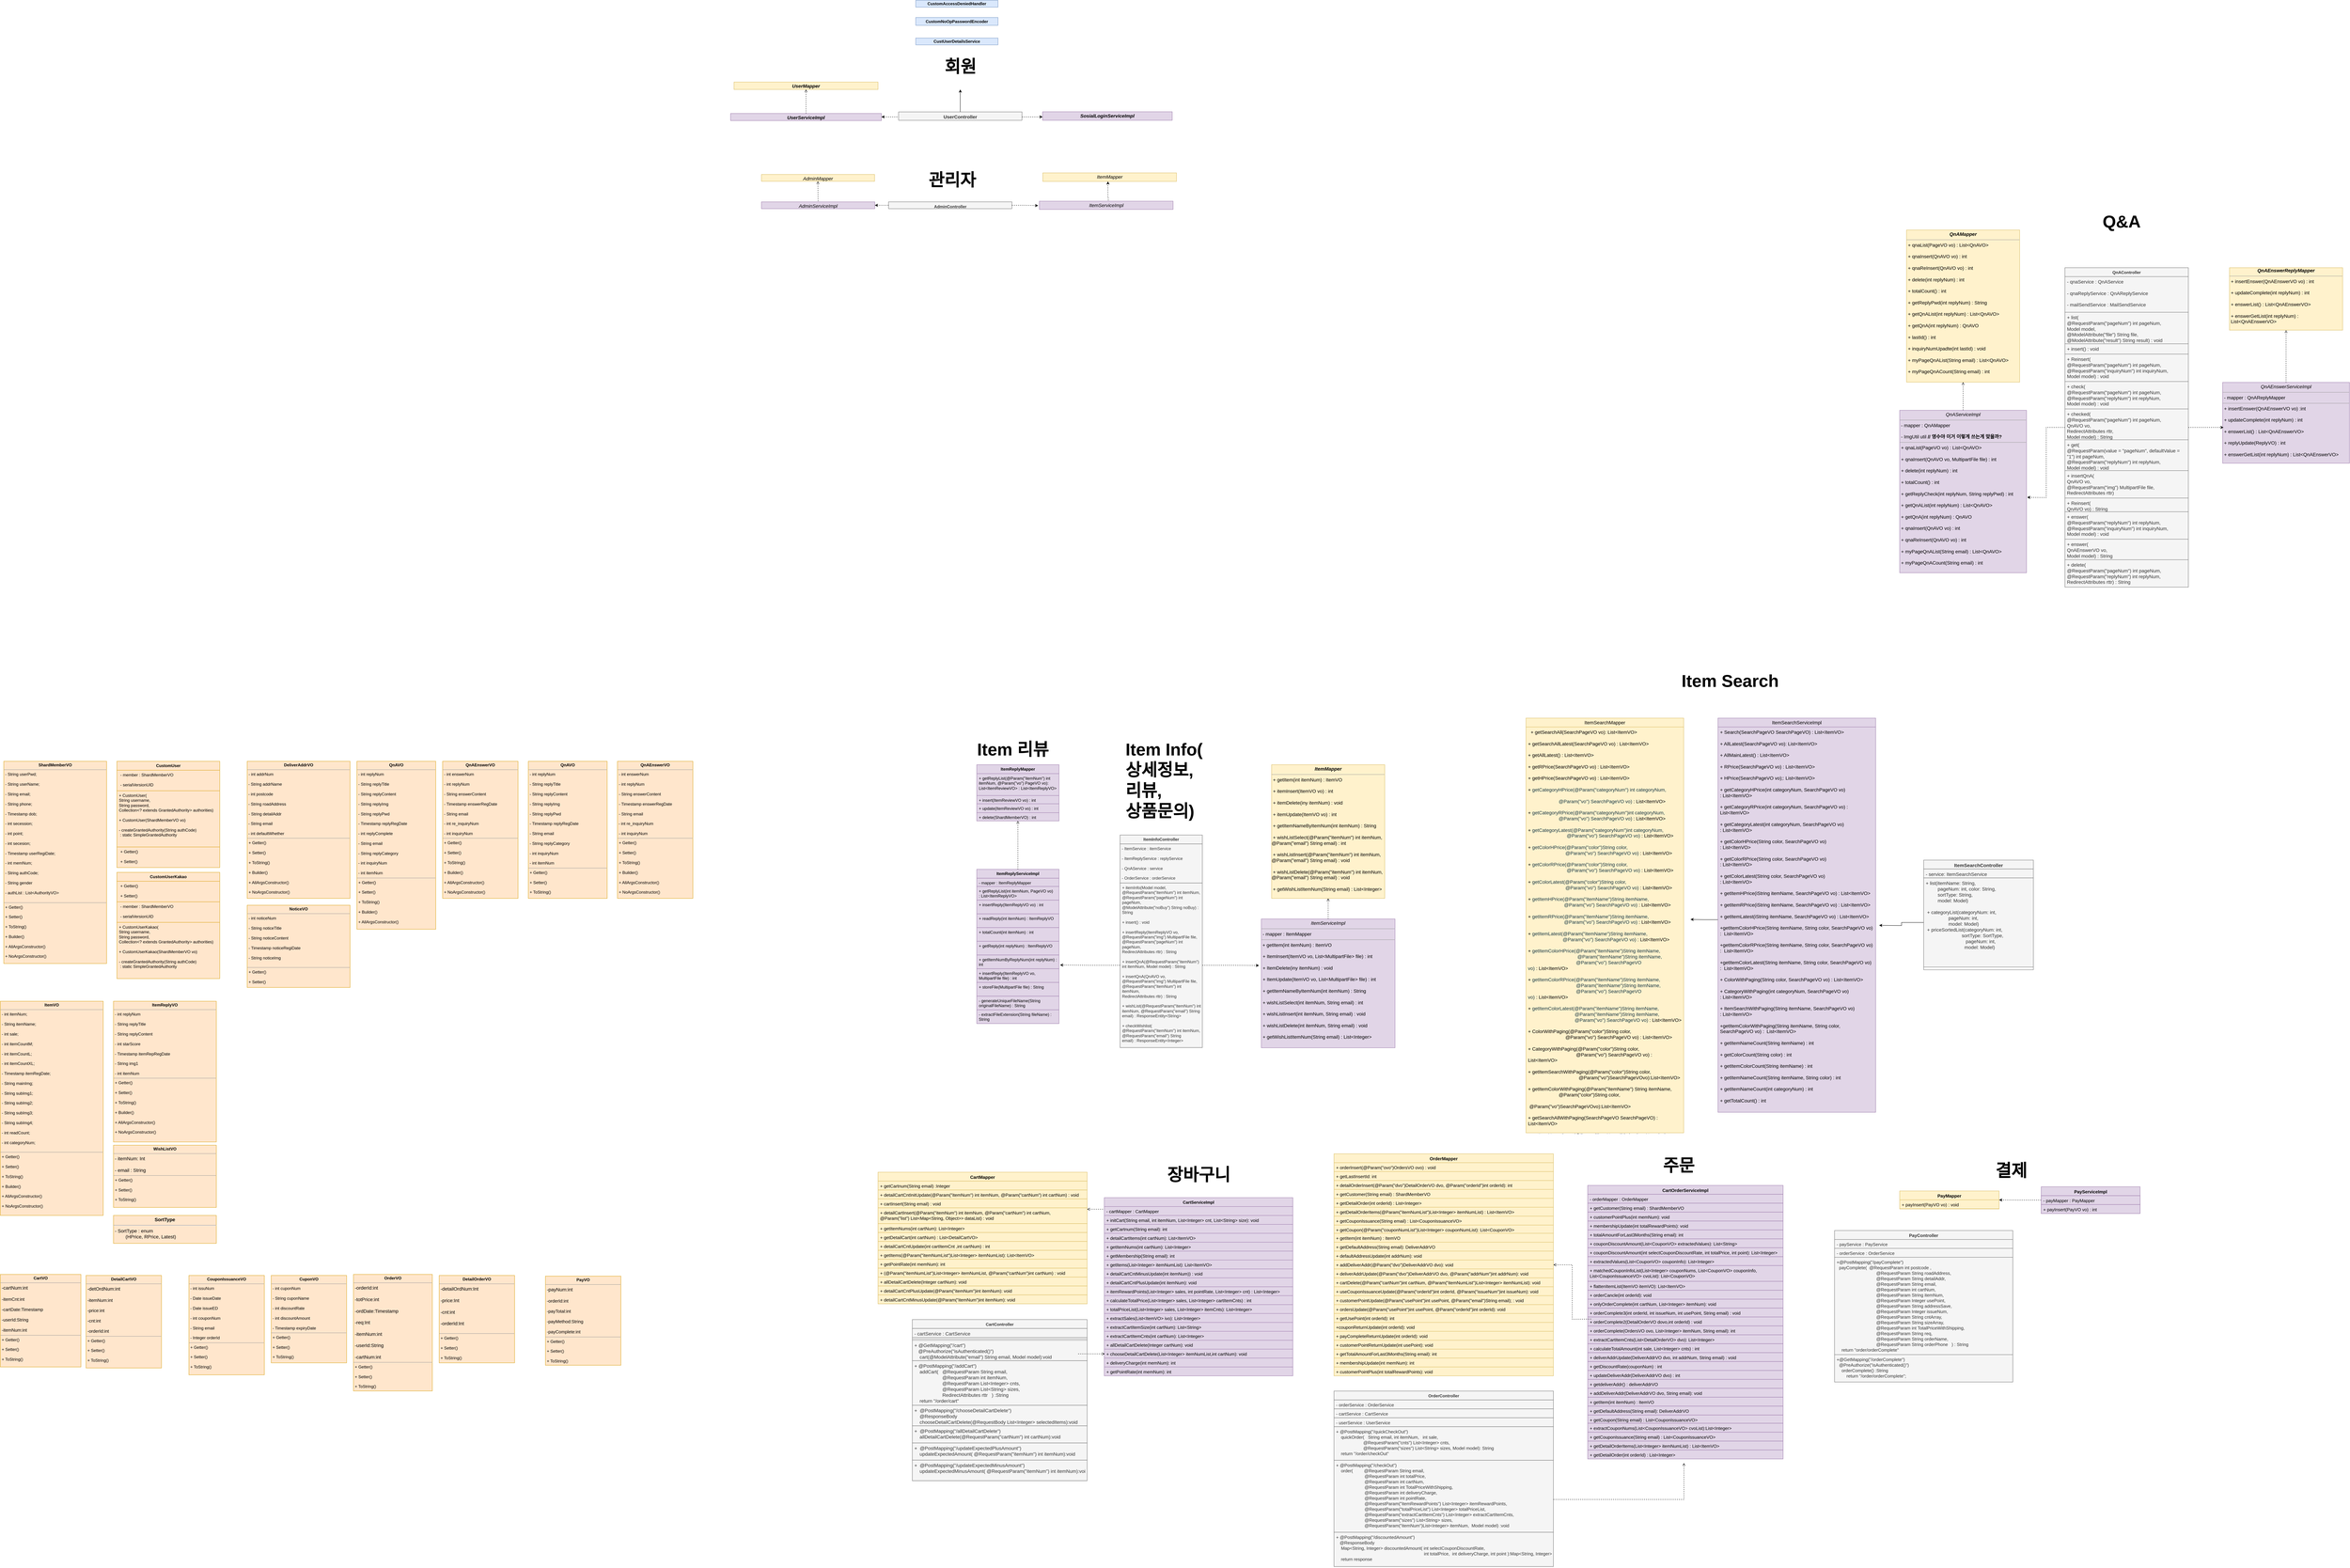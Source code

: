 <mxfile version="22.1.11" type="device">
  <diagram id="frODBzvJjiFDphJ_8qAY" name="페이지-2">
    <mxGraphModel dx="10370" dy="5490" grid="1" gridSize="10" guides="1" tooltips="1" connect="1" arrows="1" fold="1" page="1" pageScale="1" pageWidth="827" pageHeight="1169" math="0" shadow="0">
      <root>
        <mxCell id="0" />
        <mxCell id="1" parent="0" />
        <mxCell id="Ko2EDa-uAhuK1pgCIM8P-1" style="edgeStyle=orthogonalEdgeStyle;rounded=0;orthogonalLoop=1;jettySize=auto;html=1;" edge="1" parent="1" source="XdfRgKhr9_E9fVGjGrY--1">
          <mxGeometry relative="1" as="geometry">
            <mxPoint x="3330" y="500.0" as="targetPoint" />
          </mxGeometry>
        </mxCell>
        <mxCell id="Ko2EDa-uAhuK1pgCIM8P-2" style="edgeStyle=orthogonalEdgeStyle;rounded=0;orthogonalLoop=1;jettySize=auto;html=1;exitX=0;exitY=0.5;exitDx=0;exitDy=0;dashed=1;endArrow=classic;endFill=1;" edge="1" parent="1" source="XdfRgKhr9_E9fVGjGrY--1" target="XdfRgKhr9_E9fVGjGrY--38">
          <mxGeometry relative="1" as="geometry">
            <Array as="points">
              <mxPoint x="3150" y="580" />
            </Array>
          </mxGeometry>
        </mxCell>
        <mxCell id="XdfRgKhr9_E9fVGjGrY--1" value="&lt;font style=&quot;font-size: 14px;&quot;&gt;UserController&lt;/font&gt;" style="swimlane;fontStyle=1;align=center;verticalAlign=top;childLayout=stackLayout;horizontal=1;startSize=26;horizontalStack=0;resizeParent=1;resizeParentMax=0;resizeLast=0;collapsible=1;marginBottom=0;whiteSpace=wrap;html=1;fillColor=#f5f5f5;strokeColor=#666666;fontColor=#333333;swimlaneLine=1;" parent="1" vertex="1">
          <mxGeometry x="3150" y="565.44" width="360" height="24.56" as="geometry" />
        </mxCell>
        <mxCell id="XdfRgKhr9_E9fVGjGrY--36" value="&lt;p style=&quot;margin:0px;margin-top:4px;text-align:center;&quot;&gt;&lt;b&gt;ShardMemberVO&lt;/b&gt;&lt;/p&gt;&lt;hr size=&quot;1&quot;&gt;&lt;p style=&quot;margin: 0px 0px 0px 4px;&quot;&gt;&lt;span style=&quot;background-color: initial;&quot;&gt;- String userPwd;&lt;/span&gt;&lt;/p&gt;&lt;p style=&quot;margin: 0px 0px 0px 4px;&quot;&gt;&lt;span style=&quot;&quot;&gt;&lt;font style=&quot;font-size: 12px;&quot;&gt;&amp;nbsp;&amp;nbsp;&amp;nbsp;&amp;nbsp;&lt;/font&gt;&lt;/span&gt;&lt;/p&gt;&lt;p style=&quot;margin: 0px 0px 0px 4px;&quot;&gt;&lt;font style=&quot;font-size: 12px;&quot;&gt;&lt;span style=&quot;&quot;&gt;&lt;span style=&quot;&quot;&gt;- &lt;/span&gt;&lt;/span&gt;String userName;&lt;/font&gt;&lt;/p&gt;&lt;p style=&quot;margin: 0px 0px 0px 4px;&quot;&gt;&lt;span style=&quot;&quot;&gt;&lt;font style=&quot;font-size: 12px;&quot;&gt;&amp;nbsp;&amp;nbsp;&amp;nbsp;&amp;nbsp;&lt;/font&gt;&lt;/span&gt;&lt;/p&gt;&lt;p style=&quot;margin: 0px 0px 0px 4px;&quot;&gt;&lt;font style=&quot;font-size: 12px;&quot;&gt;&lt;span style=&quot;&quot;&gt;&lt;span style=&quot;&quot;&gt;- &lt;/span&gt;&lt;/span&gt;String email;&lt;/font&gt;&lt;/p&gt;&lt;p style=&quot;margin: 0px 0px 0px 4px;&quot;&gt;&lt;span style=&quot;&quot;&gt;&lt;font style=&quot;font-size: 12px;&quot;&gt;&amp;nbsp;&amp;nbsp;&amp;nbsp;&amp;nbsp;&lt;/font&gt;&lt;/span&gt;&lt;/p&gt;&lt;p style=&quot;margin: 0px 0px 0px 4px;&quot;&gt;&lt;font style=&quot;font-size: 12px;&quot;&gt;&lt;span style=&quot;&quot;&gt;&lt;span style=&quot;&quot;&gt;-&amp;nbsp;&lt;/span&gt;&lt;/span&gt;String phone;&lt;/font&gt;&lt;/p&gt;&lt;p style=&quot;margin: 0px 0px 0px 4px;&quot;&gt;&lt;span style=&quot;&quot;&gt;&lt;font style=&quot;font-size: 12px;&quot;&gt;&amp;nbsp;&amp;nbsp;&amp;nbsp;&amp;nbsp;&lt;/font&gt;&lt;/span&gt;&lt;/p&gt;&lt;p style=&quot;margin: 0px 0px 0px 4px;&quot;&gt;&lt;font style=&quot;font-size: 12px;&quot;&gt;&lt;span style=&quot;&quot;&gt;- &lt;/span&gt;Timestamp dob;&lt;/font&gt;&lt;/p&gt;&lt;p style=&quot;margin: 0px 0px 0px 4px;&quot;&gt;&lt;span style=&quot;&quot;&gt;&lt;font style=&quot;font-size: 12px;&quot;&gt;&amp;nbsp;&amp;nbsp;&amp;nbsp;&amp;nbsp;&lt;/font&gt;&lt;/span&gt;&lt;/p&gt;&lt;p style=&quot;margin: 0px 0px 0px 4px;&quot;&gt;&lt;font style=&quot;font-size: 12px;&quot;&gt;&lt;span style=&quot;&quot;&gt;&lt;span style=&quot;&quot;&gt;-&amp;nbsp;&lt;/span&gt;&lt;/span&gt;int secession;&lt;/font&gt;&lt;/p&gt;&lt;p style=&quot;margin: 0px 0px 0px 4px;&quot;&gt;&lt;span style=&quot;&quot;&gt;&lt;font style=&quot;font-size: 12px;&quot;&gt;&amp;nbsp;&amp;nbsp;&amp;nbsp;&amp;nbsp;&lt;/font&gt;&lt;/span&gt;&lt;/p&gt;&lt;p style=&quot;margin: 0px 0px 0px 4px;&quot;&gt;&lt;font style=&quot;font-size: 12px;&quot;&gt;&lt;span style=&quot;&quot;&gt;&lt;span style=&quot;&quot;&gt;-&amp;nbsp;&lt;/span&gt;&lt;/span&gt;int point;&lt;/font&gt;&lt;/p&gt;&lt;p style=&quot;margin: 0px 0px 0px 4px;&quot;&gt;&lt;span style=&quot;&quot;&gt;&lt;font style=&quot;font-size: 12px;&quot;&gt;&amp;nbsp;&amp;nbsp;&amp;nbsp;&amp;nbsp;&lt;/font&gt;&lt;/span&gt;&lt;/p&gt;&lt;p style=&quot;margin: 0px 0px 0px 4px;&quot;&gt;&lt;font style=&quot;font-size: 12px;&quot;&gt;&lt;span style=&quot;&quot;&gt;&lt;span style=&quot;&quot;&gt;-&amp;nbsp;&lt;/span&gt;&lt;/span&gt;int secesion;&lt;/font&gt;&lt;/p&gt;&lt;p style=&quot;margin: 0px 0px 0px 4px;&quot;&gt;&lt;span style=&quot;&quot;&gt;&lt;font style=&quot;font-size: 12px;&quot;&gt;&amp;nbsp;&amp;nbsp;&amp;nbsp;&amp;nbsp;&lt;/font&gt;&lt;/span&gt;&lt;/p&gt;&lt;p style=&quot;margin: 0px 0px 0px 4px;&quot;&gt;&lt;font style=&quot;font-size: 12px;&quot;&gt;&lt;span style=&quot;&quot;&gt;&lt;span style=&quot;&quot;&gt;-&amp;nbsp;&lt;/span&gt;&lt;/span&gt;Timestamp userRegiDate;&lt;/font&gt;&lt;/p&gt;&lt;p style=&quot;margin: 0px 0px 0px 4px;&quot;&gt;&lt;span style=&quot;&quot;&gt;&lt;font style=&quot;font-size: 12px;&quot;&gt;&amp;nbsp;&amp;nbsp;&amp;nbsp;&amp;nbsp;&lt;/font&gt;&lt;/span&gt;&lt;/p&gt;&lt;p style=&quot;margin: 0px 0px 0px 4px;&quot;&gt;&lt;font style=&quot;font-size: 12px;&quot;&gt;&lt;span style=&quot;&quot;&gt;&lt;span style=&quot;&quot;&gt;-&amp;nbsp;&lt;/span&gt;&lt;/span&gt;int memNum;&lt;/font&gt;&lt;/p&gt;&lt;p style=&quot;margin: 0px 0px 0px 4px;&quot;&gt;&lt;span style=&quot;&quot;&gt;&lt;font style=&quot;font-size: 12px;&quot;&gt;&amp;nbsp;&amp;nbsp;&amp;nbsp;&amp;nbsp;&lt;/font&gt;&lt;/span&gt;&lt;/p&gt;&lt;p style=&quot;margin: 0px 0px 0px 4px;&quot;&gt;&lt;font style=&quot;font-size: 12px;&quot;&gt;&lt;span style=&quot;&quot;&gt;-&amp;nbsp;&lt;/span&gt;String authCode;&lt;/font&gt;&lt;/p&gt;&lt;p style=&quot;margin: 0px 0px 0px 4px;&quot;&gt;&lt;font style=&quot;font-size: 12px;&quot;&gt;&lt;br&gt;&lt;/font&gt;&lt;/p&gt;&lt;p style=&quot;margin: 0px 0px 0px 4px;&quot;&gt;&lt;font style=&quot;font-size: 12px;&quot;&gt;- String gender&lt;/font&gt;&lt;/p&gt;&lt;p style=&quot;margin: 0px 0px 0px 4px;&quot;&gt;&lt;font style=&quot;font-size: 12px;&quot;&gt;&lt;br&gt;&lt;/font&gt;&lt;/p&gt;&lt;p style=&quot;margin: 0px 0px 0px 4px;&quot;&gt;- authList : List&amp;lt;AuthorityVO&amp;gt;&lt;/p&gt;&lt;p style=&quot;margin: 0px 0px 0px 4px;&quot;&gt;&lt;font style=&quot;font-size: 12px;&quot;&gt;&lt;br&gt;&lt;/font&gt;&lt;/p&gt;&lt;hr size=&quot;1&quot;&gt;&lt;p style=&quot;margin:0px;margin-left:4px;&quot;&gt;+ Getter()&amp;nbsp;&lt;/p&gt;&lt;p style=&quot;margin:0px;margin-left:4px;&quot;&gt;&lt;br&gt;&lt;/p&gt;&lt;p style=&quot;margin:0px;margin-left:4px;&quot;&gt;+ Setter()&amp;nbsp;&lt;br&gt;&lt;/p&gt;&lt;p style=&quot;margin:0px;margin-left:4px;&quot;&gt;&lt;br&gt;&lt;/p&gt;&lt;p style=&quot;margin:0px;margin-left:4px;&quot;&gt;+ ToString()&lt;/p&gt;&lt;p style=&quot;margin:0px;margin-left:4px;&quot;&gt;&lt;br&gt;&lt;/p&gt;&lt;p style=&quot;margin:0px;margin-left:4px;&quot;&gt;&lt;span style=&quot;background-color: initial;&quot;&gt;+ Builder()&lt;/span&gt;&lt;br&gt;&lt;/p&gt;&lt;p style=&quot;margin:0px;margin-left:4px;&quot;&gt;&lt;br&gt;&lt;/p&gt;&lt;p style=&quot;margin:0px;margin-left:4px;&quot;&gt;+ AllArgsConstructor()&lt;/p&gt;&lt;p style=&quot;margin:0px;margin-left:4px;&quot;&gt;&lt;br&gt;&lt;/p&gt;&lt;p style=&quot;margin:0px;margin-left:4px;&quot;&gt;+ NoArgsConstructor()&lt;/p&gt;" style="verticalAlign=top;align=left;overflow=fill;fontSize=12;fontFamily=Helvetica;html=1;whiteSpace=wrap;fillColor=#ffe6cc;strokeColor=#d79b00;" parent="1" vertex="1">
          <mxGeometry x="540" y="2460" width="300" height="590" as="geometry" />
        </mxCell>
        <mxCell id="XdfRgKhr9_E9fVGjGrY--37" style="edgeStyle=orthogonalEdgeStyle;rounded=0;orthogonalLoop=1;jettySize=auto;html=1;exitX=0.5;exitY=0;exitDx=0;exitDy=0;dashed=1;endArrow=open;endFill=0;" parent="1" source="XdfRgKhr9_E9fVGjGrY--38" target="XdfRgKhr9_E9fVGjGrY--40" edge="1">
          <mxGeometry relative="1" as="geometry" />
        </mxCell>
        <mxCell id="XdfRgKhr9_E9fVGjGrY--38" value="&lt;p style=&quot;margin: 4px 0px 0px; text-align: center; font-size: 14px;&quot;&gt;&lt;font style=&quot;font-size: 14px;&quot;&gt;&lt;i style=&quot;border-color: var(--border-color);&quot;&gt;&lt;b&gt;UserServiceImpl&lt;/b&gt;&lt;/i&gt;&lt;br&gt;&lt;/font&gt;&lt;/p&gt;&lt;hr style=&quot;font-size: 14px;&quot; size=&quot;1&quot;&gt;&lt;p style=&quot;margin: 0px 0px 0px 4px; font-size: 14px;&quot;&gt;&lt;br&gt;&lt;/p&gt;&lt;p style=&quot;border-color: var(--border-color); margin: 0px 0px 0px 4px; font-size: 14px;&quot;&gt;&lt;font style=&quot;font-size: 14px;&quot;&gt;&lt;br&gt;&lt;/font&gt;&lt;/p&gt;&lt;p style=&quot;border-color: var(--border-color); margin: 0px 0px 0px 4px; font-size: 14px;&quot;&gt;&lt;font style=&quot;font-size: 14px;&quot;&gt;&lt;br&gt;&lt;/font&gt;&lt;/p&gt;&lt;p style=&quot;border-color: var(--border-color); margin: 0px 0px 0px 4px; font-size: 14px;&quot;&gt;&lt;font style=&quot;font-size: 14px;&quot;&gt;&lt;br&gt;&lt;/font&gt;&lt;/p&gt;&lt;p style=&quot;border-color: var(--border-color); margin: 0px 0px 0px 4px; font-size: 14px;&quot;&gt;&lt;br&gt;&lt;/p&gt;" style="verticalAlign=top;align=left;overflow=fill;fontSize=12;fontFamily=Helvetica;html=1;whiteSpace=wrap;fillColor=#e1d5e7;strokeColor=#9673a6;" parent="1" vertex="1">
          <mxGeometry x="2660" y="570.0" width="440" height="20.87" as="geometry" />
        </mxCell>
        <mxCell id="XdfRgKhr9_E9fVGjGrY--39" value="&lt;p style=&quot;margin: 4px 0px 0px; text-align: center; font-size: 14px;&quot;&gt;&lt;i style=&quot;border-color: var(--border-color);&quot;&gt;&lt;font style=&quot;font-size: 14px;&quot;&gt;&lt;b&gt;SosialLoginServiceImpl&lt;/b&gt;&lt;/font&gt;&lt;/i&gt;&lt;/p&gt;&lt;hr style=&quot;font-size: 14px;&quot; size=&quot;1&quot;&gt;&lt;p style=&quot;border-color: var(--border-color); margin: 0px 0px 0px 4px; font-size: 14px;&quot;&gt;&lt;br&gt;&lt;/p&gt;" style="verticalAlign=top;align=left;overflow=fill;fontSize=12;fontFamily=Helvetica;html=1;whiteSpace=wrap;fillColor=#e1d5e7;strokeColor=#9673a6;" parent="1" vertex="1">
          <mxGeometry x="3570" y="565" width="378.13" height="25" as="geometry" />
        </mxCell>
        <mxCell id="XdfRgKhr9_E9fVGjGrY--40" value="&lt;p style=&quot;margin: 4px 0px 0px; text-align: center; font-size: 14px;&quot;&gt;&lt;i style=&quot;&quot;&gt;&lt;font style=&quot;font-size: 14px;&quot;&gt;&lt;b&gt;UserMapper&lt;/b&gt;&lt;br&gt;&lt;/font&gt;&lt;/i&gt;&lt;/p&gt;&lt;hr style=&quot;font-size: 14px;&quot; size=&quot;1&quot;&gt;&lt;p style=&quot;margin: 0px 0px 0px 4px; font-size: 14px;&quot;&gt;&lt;br&gt;&lt;/p&gt;" style="verticalAlign=top;align=left;overflow=fill;fontSize=12;fontFamily=Helvetica;html=1;whiteSpace=wrap;fillColor=#fff2cc;strokeColor=#d6b656;" parent="1" vertex="1">
          <mxGeometry x="2670" y="478.38" width="420" height="21.62" as="geometry" />
        </mxCell>
        <mxCell id="XdfRgKhr9_E9fVGjGrY--41" value="AdminController" style="swimlane;fontStyle=1;align=center;verticalAlign=top;childLayout=stackLayout;horizontal=1;startSize=26;horizontalStack=0;resizeParent=1;resizeParentMax=0;resizeLast=0;collapsible=1;marginBottom=0;whiteSpace=wrap;html=1;fillColor=#f5f5f5;strokeColor=#666666;fontColor=#333333;" parent="1" vertex="1">
          <mxGeometry x="3120.63" y="827.93" width="360" height="20" as="geometry" />
        </mxCell>
        <mxCell id="XdfRgKhr9_E9fVGjGrY--60" style="edgeStyle=orthogonalEdgeStyle;rounded=0;orthogonalLoop=1;jettySize=auto;html=1;exitX=0.5;exitY=0;exitDx=0;exitDy=0;dashed=1;endArrow=open;endFill=0;" parent="1" source="XdfRgKhr9_E9fVGjGrY--61" target="XdfRgKhr9_E9fVGjGrY--62" edge="1">
          <mxGeometry relative="1" as="geometry">
            <Array as="points">
              <mxPoint x="2914.63" y="847.93" />
              <mxPoint x="2914.63" y="847.93" />
            </Array>
            <mxPoint x="2914.63" y="777.93" as="targetPoint" />
          </mxGeometry>
        </mxCell>
        <mxCell id="XdfRgKhr9_E9fVGjGrY--61" value="&lt;p style=&quot;margin: 4px 0px 0px; text-align: center; font-size: 14px;&quot;&gt;&lt;font style=&quot;font-size: 14px;&quot;&gt;&lt;i style=&quot;border-color: var(--border-color);&quot;&gt;AdminServiceImpl&lt;/i&gt;&lt;br&gt;&lt;/font&gt;&lt;/p&gt;&lt;hr style=&quot;font-size: 14px;&quot; size=&quot;1&quot;&gt;&lt;p style=&quot;margin: 0px 0px 0px 4px; font-size: 14px;&quot;&gt;&lt;br&gt;&lt;/p&gt;&lt;p style=&quot;border-color: var(--border-color); margin: 0px 0px 0px 4px; font-size: 14px;&quot;&gt;&lt;br&gt;&lt;/p&gt;" style="verticalAlign=top;align=left;overflow=fill;fontSize=12;fontFamily=Helvetica;html=1;whiteSpace=wrap;fillColor=#e1d5e7;strokeColor=#9673a6;" parent="1" vertex="1">
          <mxGeometry x="2750" y="827.93" width="330.63" height="20" as="geometry" />
        </mxCell>
        <mxCell id="XdfRgKhr9_E9fVGjGrY--62" value="&lt;p style=&quot;margin: 4px 0px 0px; text-align: center; font-size: 14px;&quot;&gt;&lt;i style=&quot;&quot;&gt;&lt;font style=&quot;font-size: 14px;&quot;&gt;AdminMapper&lt;br&gt;&lt;/font&gt;&lt;/i&gt;&lt;/p&gt;&lt;hr style=&quot;font-size: 14px;&quot; size=&quot;1&quot;&gt;&lt;p style=&quot;margin: 0px 0px 0px 4px; font-size: 14px;&quot;&gt;&lt;/p&gt;" style="verticalAlign=top;align=left;overflow=fill;fontSize=12;fontFamily=Helvetica;html=1;whiteSpace=wrap;fillColor=#fff2cc;strokeColor=#d6b656;" parent="1" vertex="1">
          <mxGeometry x="2750" y="747.93" width="330" height="20" as="geometry" />
        </mxCell>
        <mxCell id="8M_XbqpZM4dMAMM5b51_-196" style="edgeStyle=orthogonalEdgeStyle;rounded=0;orthogonalLoop=1;jettySize=auto;html=1;dashed=1;" parent="1" source="XdfRgKhr9_E9fVGjGrY--63" edge="1">
          <mxGeometry relative="1" as="geometry">
            <mxPoint x="6442" y="1690" as="targetPoint" />
          </mxGeometry>
        </mxCell>
        <mxCell id="XdfRgKhr9_E9fVGjGrY--63" value="QnAController" style="swimlane;fontStyle=1;align=center;verticalAlign=top;childLayout=stackLayout;horizontal=1;startSize=26;horizontalStack=0;resizeParent=1;resizeParentMax=0;resizeLast=0;collapsible=1;marginBottom=0;whiteSpace=wrap;html=1;fillColor=#f5f5f5;fontColor=#333333;strokeColor=#666666;" parent="1" vertex="1">
          <mxGeometry x="6552" y="1020" width="360" height="932" as="geometry" />
        </mxCell>
        <mxCell id="XdfRgKhr9_E9fVGjGrY--64" value="&lt;font style=&quot;font-size: 14px;&quot;&gt;- qnaService : QnAService&lt;br&gt;&lt;br&gt;- qnaReplyService : QnAReplyService&lt;br&gt;&lt;br&gt;-&amp;nbsp;mailSendService :&amp;nbsp;MailSendService&lt;br&gt;&lt;/font&gt;" style="text;strokeColor=#666666;fillColor=#f5f5f5;align=left;verticalAlign=top;spacingLeft=4;spacingRight=4;overflow=hidden;rotatable=0;points=[[0,0.5],[1,0.5]];portConstraint=eastwest;whiteSpace=wrap;html=1;fontColor=#333333;" parent="XdfRgKhr9_E9fVGjGrY--63" vertex="1">
          <mxGeometry y="26" width="360" height="104" as="geometry" />
        </mxCell>
        <mxCell id="XdfRgKhr9_E9fVGjGrY--65" value="&lt;font style=&quot;font-size: 14px;&quot;&gt;+ list(&lt;br&gt;@RequestParam(&quot;pageNum&quot;) int pageNum, &lt;br&gt;Model model,&lt;br&gt;@ModelAttribute(&quot;file&quot;) String file, @ModelAttribute(&quot;result&quot;) String result) : void&lt;br&gt;&lt;br&gt;&lt;/font&gt;" style="text;strokeColor=#666666;fillColor=#f5f5f5;align=left;verticalAlign=top;spacingLeft=4;spacingRight=4;overflow=hidden;rotatable=0;points=[[0,0.5],[1,0.5]];portConstraint=eastwest;whiteSpace=wrap;html=1;fontColor=#333333;" parent="XdfRgKhr9_E9fVGjGrY--63" vertex="1">
          <mxGeometry y="130" width="360" height="92" as="geometry" />
        </mxCell>
        <mxCell id="XdfRgKhr9_E9fVGjGrY--66" value="&lt;font style=&quot;font-size: 14px;&quot;&gt;+&amp;nbsp;insert() : void&lt;/font&gt;" style="text;strokeColor=#666666;fillColor=#f5f5f5;align=left;verticalAlign=top;spacingLeft=4;spacingRight=4;overflow=hidden;rotatable=0;points=[[0,0.5],[1,0.5]];portConstraint=eastwest;whiteSpace=wrap;html=1;fontColor=#333333;" parent="XdfRgKhr9_E9fVGjGrY--63" vertex="1">
          <mxGeometry y="222" width="360" height="30" as="geometry" />
        </mxCell>
        <mxCell id="XdfRgKhr9_E9fVGjGrY--67" value="&lt;font style=&quot;font-size: 14px;&quot;&gt;+ Reinsert(&lt;br&gt;@RequestParam(&quot;pageNum&quot;) int pageNum, @RequestParam(&quot;inquiryNum&quot;) int inquiryNum, &lt;br&gt;Model model) : void&lt;br&gt;&lt;br&gt;&lt;/font&gt;" style="text;strokeColor=#666666;fillColor=#f5f5f5;align=left;verticalAlign=top;spacingLeft=4;spacingRight=4;overflow=hidden;rotatable=0;points=[[0,0.5],[1,0.5]];portConstraint=eastwest;whiteSpace=wrap;html=1;fontColor=#333333;" parent="XdfRgKhr9_E9fVGjGrY--63" vertex="1">
          <mxGeometry y="252" width="360" height="80" as="geometry" />
        </mxCell>
        <mxCell id="XdfRgKhr9_E9fVGjGrY--68" value="&lt;font style=&quot;font-size: 14px;&quot;&gt;+&amp;nbsp;check(&lt;br&gt;@RequestParam(&quot;pageNum&quot;) int pageNum, @RequestParam(&quot;replyNum&quot;) int replyNum, &lt;br&gt;Model model) : void&lt;br&gt;&lt;/font&gt;" style="text;strokeColor=#666666;fillColor=#f5f5f5;align=left;verticalAlign=top;spacingLeft=4;spacingRight=4;overflow=hidden;rotatable=0;points=[[0,0.5],[1,0.5]];portConstraint=eastwest;whiteSpace=wrap;html=1;fontColor=#333333;" parent="XdfRgKhr9_E9fVGjGrY--63" vertex="1">
          <mxGeometry y="332" width="360" height="80" as="geometry" />
        </mxCell>
        <mxCell id="XdfRgKhr9_E9fVGjGrY--69" value="&lt;font style=&quot;font-size: 14px;&quot;&gt;+&amp;nbsp;checked(&lt;br&gt;@RequestParam(&quot;pageNum&quot;) int pageNum, &lt;br&gt;QnAVO vo, &lt;br&gt;RedirectAttributes rttr, &lt;br&gt;Model model) : String&lt;br&gt;&lt;/font&gt;" style="text;strokeColor=#666666;fillColor=#f5f5f5;align=left;verticalAlign=top;spacingLeft=4;spacingRight=4;overflow=hidden;rotatable=0;points=[[0,0.5],[1,0.5]];portConstraint=eastwest;whiteSpace=wrap;html=1;fontColor=#333333;" parent="XdfRgKhr9_E9fVGjGrY--63" vertex="1">
          <mxGeometry y="412" width="360" height="90" as="geometry" />
        </mxCell>
        <mxCell id="XdfRgKhr9_E9fVGjGrY--70" value="&lt;font style=&quot;font-size: 14px;&quot;&gt;+ get(&lt;br&gt;@RequestParam(value = &quot;pageNum&quot;, defaultValue = &quot;1&quot;) int pageNum, &lt;br&gt;@RequestParam(&quot;replyNum&quot;) int replyNum, &lt;br&gt;Model model) : void&lt;/font&gt;" style="text;strokeColor=#666666;fillColor=#f5f5f5;align=left;verticalAlign=top;spacingLeft=4;spacingRight=4;overflow=hidden;rotatable=0;points=[[0,0.5],[1,0.5]];portConstraint=eastwest;whiteSpace=wrap;html=1;fontColor=#333333;" parent="XdfRgKhr9_E9fVGjGrY--63" vertex="1">
          <mxGeometry y="502" width="360" height="90" as="geometry" />
        </mxCell>
        <mxCell id="XdfRgKhr9_E9fVGjGrY--71" value="&lt;font style=&quot;font-size: 14px;&quot;&gt;+ insertQnA(&lt;br&gt;QnAVO vo, &lt;br&gt;@RequestParam(&quot;img&quot;) MultipartFile file, RedirectAttributes rttr)&lt;/font&gt;" style="text;strokeColor=#666666;fillColor=#f5f5f5;align=left;verticalAlign=top;spacingLeft=4;spacingRight=4;overflow=hidden;rotatable=0;points=[[0,0.5],[1,0.5]];portConstraint=eastwest;whiteSpace=wrap;html=1;fontColor=#333333;" parent="XdfRgKhr9_E9fVGjGrY--63" vertex="1">
          <mxGeometry y="592" width="360" height="80" as="geometry" />
        </mxCell>
        <mxCell id="XdfRgKhr9_E9fVGjGrY--72" value="+&amp;nbsp;Reinsert(&lt;br&gt;QnAVO vo) : String" style="text;strokeColor=#666666;fillColor=#f5f5f5;align=left;verticalAlign=top;spacingLeft=4;spacingRight=4;overflow=hidden;rotatable=0;points=[[0,0.5],[1,0.5]];portConstraint=eastwest;whiteSpace=wrap;html=1;fontSize=14;fontColor=#333333;" parent="XdfRgKhr9_E9fVGjGrY--63" vertex="1">
          <mxGeometry y="672" width="360" height="40" as="geometry" />
        </mxCell>
        <mxCell id="XdfRgKhr9_E9fVGjGrY--73" value="+&amp;nbsp;enswer(&lt;br style=&quot;font-size: 14px;&quot;&gt;@RequestParam(&quot;replyNum&quot;) int replyNum,&lt;br style=&quot;font-size: 14px;&quot;&gt;@RequestParam(&quot;inquiryNum&quot;) int inquiryNum, &lt;br style=&quot;font-size: 14px;&quot;&gt;Model model) : void" style="text;strokeColor=#666666;fillColor=#f5f5f5;align=left;verticalAlign=top;spacingLeft=4;spacingRight=4;overflow=hidden;rotatable=0;points=[[0,0.5],[1,0.5]];portConstraint=eastwest;whiteSpace=wrap;html=1;fontSize=14;fontColor=#333333;" parent="XdfRgKhr9_E9fVGjGrY--63" vertex="1">
          <mxGeometry y="712" width="360" height="80" as="geometry" />
        </mxCell>
        <mxCell id="XdfRgKhr9_E9fVGjGrY--74" value="+&amp;nbsp;enswer(&lt;br&gt;QnAEnswerVO vo, &lt;br&gt;Model model) : String" style="text;strokeColor=#666666;fillColor=#f5f5f5;align=left;verticalAlign=top;spacingLeft=4;spacingRight=4;overflow=hidden;rotatable=0;points=[[0,0.5],[1,0.5]];portConstraint=eastwest;whiteSpace=wrap;html=1;fontSize=14;fontColor=#333333;" parent="XdfRgKhr9_E9fVGjGrY--63" vertex="1">
          <mxGeometry y="792" width="360" height="60" as="geometry" />
        </mxCell>
        <mxCell id="XdfRgKhr9_E9fVGjGrY--75" value="+&amp;nbsp;delete(&lt;br&gt;@RequestParam(&quot;pageNum&quot;) int pageNum, @RequestParam(&quot;replyNum&quot;) int replyNum, RedirectAttributes rttr) : String" style="text;strokeColor=#666666;fillColor=#f5f5f5;align=left;verticalAlign=top;spacingLeft=4;spacingRight=4;overflow=hidden;rotatable=0;points=[[0,0.5],[1,0.5]];portConstraint=eastwest;whiteSpace=wrap;html=1;fontSize=14;fontColor=#333333;" parent="XdfRgKhr9_E9fVGjGrY--63" vertex="1">
          <mxGeometry y="852" width="360" height="80" as="geometry" />
        </mxCell>
        <mxCell id="XdfRgKhr9_E9fVGjGrY--76" style="edgeStyle=orthogonalEdgeStyle;rounded=0;orthogonalLoop=1;jettySize=auto;html=1;exitX=0.5;exitY=0;exitDx=0;exitDy=0;dashed=1;endArrow=open;endFill=0;" parent="1" source="XdfRgKhr9_E9fVGjGrY--77" target="XdfRgKhr9_E9fVGjGrY--78" edge="1">
          <mxGeometry relative="1" as="geometry" />
        </mxCell>
        <mxCell id="XdfRgKhr9_E9fVGjGrY--77" value="&lt;p style=&quot;margin: 4px 0px 0px; text-align: center; font-size: 14px;&quot;&gt;&lt;font style=&quot;font-size: 14px;&quot;&gt;&lt;i style=&quot;border-color: var(--border-color);&quot;&gt;QnAServiceImpl&lt;/i&gt;&lt;br&gt;&lt;/font&gt;&lt;/p&gt;&lt;hr style=&quot;font-size: 14px;&quot; size=&quot;1&quot;&gt;&lt;p style=&quot;margin: 0px 0px 0px 4px; font-size: 14px;&quot;&gt;&lt;font style=&quot;font-size: 14px;&quot;&gt;-&amp;nbsp;mapper : QnAMapper&lt;/font&gt;&lt;/p&gt;&lt;p style=&quot;margin: 0px 0px 0px 4px; font-size: 14px;&quot;&gt;&lt;font style=&quot;font-size: 14px;&quot;&gt;&lt;br&gt;&lt;/font&gt;&lt;/p&gt;&lt;p style=&quot;margin: 0px 0px 0px 4px; font-size: 14px;&quot;&gt;&lt;font style=&quot;font-size: 14px;&quot;&gt;-&amp;nbsp;ImgUtil util &lt;b&gt;// 영수야 이거 이렇게 쓰는게 맞을까?&lt;/b&gt;&lt;/font&gt;&lt;/p&gt;&lt;hr style=&quot;font-size: 14px;&quot; size=&quot;1&quot;&gt;&lt;p style=&quot;border-color: var(--border-color); margin: 0px 0px 0px 4px; font-size: 14px;&quot;&gt;+ qnaList(PageVO vo) : List&amp;lt;QnAVO&amp;gt;&lt;br style=&quot;border-color: var(--border-color);&quot;&gt;&lt;/p&gt;&lt;p style=&quot;border-color: var(--border-color); margin: 0px 0px 0px 4px; font-size: 14px;&quot;&gt;&lt;font style=&quot;border-color: var(--border-color);&quot;&gt;&lt;br style=&quot;border-color: var(--border-color);&quot;&gt;&lt;/font&gt;&lt;/p&gt;&lt;p style=&quot;border-color: var(--border-color); margin: 0px 0px 0px 4px; font-size: 14px;&quot;&gt;&lt;font style=&quot;border-color: var(--border-color);&quot;&gt;+ qnaInsert(QnAVO vo, MultipartFile file) : int&lt;/font&gt;&lt;/p&gt;&lt;p style=&quot;border-color: var(--border-color); margin: 0px 0px 0px 4px; font-size: 14px;&quot;&gt;&lt;font style=&quot;border-color: var(--border-color);&quot;&gt;&lt;br style=&quot;border-color: var(--border-color);&quot;&gt;&lt;/font&gt;&lt;/p&gt;&lt;p style=&quot;border-color: var(--border-color); margin: 0px 0px 0px 4px; font-size: 14px;&quot;&gt;&lt;font style=&quot;border-color: var(--border-color);&quot;&gt;+ delete(int replyNum) : int&lt;/font&gt;&lt;/p&gt;&lt;p style=&quot;border-color: var(--border-color); margin: 0px 0px 0px 4px; font-size: 14px;&quot;&gt;&lt;font style=&quot;border-color: var(--border-color);&quot;&gt;&lt;br style=&quot;border-color: var(--border-color);&quot;&gt;&lt;/font&gt;&lt;/p&gt;&lt;p style=&quot;border-color: var(--border-color); margin: 0px 0px 0px 4px; font-size: 14px;&quot;&gt;&lt;font style=&quot;border-color: var(--border-color);&quot;&gt;+ totalCount() : int&lt;/font&gt;&lt;/p&gt;&lt;p style=&quot;border-color: var(--border-color); margin: 0px 0px 0px 4px; font-size: 14px;&quot;&gt;&lt;font style=&quot;border-color: var(--border-color);&quot;&gt;&lt;br style=&quot;border-color: var(--border-color);&quot;&gt;&lt;/font&gt;&lt;/p&gt;&lt;p style=&quot;border-color: var(--border-color); margin: 0px 0px 0px 4px; font-size: 14px;&quot;&gt;&lt;font style=&quot;border-color: var(--border-color);&quot;&gt;+ getReplyCheck(int replyNum, String replyPwd) : int&lt;/font&gt;&lt;/p&gt;&lt;p style=&quot;border-color: var(--border-color); margin: 0px 0px 0px 4px; font-size: 14px;&quot;&gt;&lt;font style=&quot;border-color: var(--border-color);&quot;&gt;&lt;br&gt;&lt;/font&gt;&lt;/p&gt;&lt;p style=&quot;border-color: var(--border-color); margin: 0px 0px 0px 4px; font-size: 14px;&quot;&gt;&lt;font style=&quot;border-color: var(--border-color);&quot;&gt;+&amp;nbsp;getQnAList(int replyNum) :&amp;nbsp;List&amp;lt;QnAVO&amp;gt;&lt;/font&gt;&lt;/p&gt;&lt;p style=&quot;border-color: var(--border-color); margin: 0px 0px 0px 4px; font-size: 14px;&quot;&gt;&lt;font style=&quot;border-color: var(--border-color);&quot;&gt;&lt;br&gt;&lt;/font&gt;&lt;/p&gt;&lt;p style=&quot;border-color: var(--border-color); margin: 0px 0px 0px 4px; font-size: 14px;&quot;&gt;&lt;font style=&quot;border-color: var(--border-color);&quot;&gt;+&amp;nbsp;getQnA(int replyNum) :&amp;nbsp;QnAVO&lt;/font&gt;&lt;/p&gt;&lt;p style=&quot;border-color: var(--border-color); margin: 0px 0px 0px 4px; font-size: 14px;&quot;&gt;&lt;font style=&quot;border-color: var(--border-color);&quot;&gt;&lt;br&gt;&lt;/font&gt;&lt;/p&gt;&lt;p style=&quot;border-color: var(--border-color); margin: 0px 0px 0px 4px; font-size: 14px;&quot;&gt;&lt;font style=&quot;border-color: var(--border-color);&quot;&gt;+&amp;nbsp;qnaInsert(QnAVO vo) :&amp;nbsp;int&lt;/font&gt;&lt;/p&gt;&lt;p style=&quot;border-color: var(--border-color); margin: 0px 0px 0px 4px; font-size: 14px;&quot;&gt;&lt;font style=&quot;border-color: var(--border-color);&quot;&gt;&lt;br&gt;&lt;/font&gt;&lt;/p&gt;&lt;p style=&quot;border-color: var(--border-color); margin: 0px 0px 0px 4px; font-size: 14px;&quot;&gt;&lt;font style=&quot;border-color: var(--border-color);&quot;&gt;+&amp;nbsp;qnaReInsert(QnAVO vo) : int&lt;/font&gt;&lt;/p&gt;&lt;p style=&quot;border-color: var(--border-color); margin: 0px 0px 0px 4px; font-size: 14px;&quot;&gt;&lt;font style=&quot;border-color: var(--border-color);&quot;&gt;&lt;br&gt;&lt;/font&gt;&lt;/p&gt;&lt;p style=&quot;border-color: var(--border-color); margin: 0px 0px 0px 4px; font-size: 14px;&quot;&gt;&lt;font style=&quot;border-color: var(--border-color);&quot;&gt;+&amp;nbsp;myPageQnAList(String email) :&amp;nbsp;List&amp;lt;QnAVO&amp;gt;&lt;br&gt;&lt;br&gt;&lt;/font&gt;&lt;/p&gt;&lt;p style=&quot;border-color: var(--border-color); margin: 0px 0px 0px 4px; font-size: 14px;&quot;&gt;&lt;font style=&quot;border-color: var(--border-color);&quot;&gt;+&amp;nbsp;myPageQnACount(String email) : int&lt;/font&gt;&lt;/p&gt;" style="verticalAlign=top;align=left;overflow=fill;fontSize=12;fontFamily=Helvetica;html=1;whiteSpace=wrap;fillColor=#e1d5e7;strokeColor=#9673a6;" parent="1" vertex="1">
          <mxGeometry x="6070" y="1435.94" width="370" height="474.06" as="geometry" />
        </mxCell>
        <mxCell id="XdfRgKhr9_E9fVGjGrY--78" value="&lt;p style=&quot;margin: 4px 0px 0px; text-align: center; font-size: 14px;&quot;&gt;&lt;i style=&quot;&quot;&gt;&lt;font style=&quot;font-size: 14px;&quot;&gt;&lt;b&gt;QnAMapper&lt;/b&gt;&lt;br&gt;&lt;/font&gt;&lt;/i&gt;&lt;/p&gt;&lt;hr style=&quot;font-size: 14px;&quot; size=&quot;1&quot;&gt;&lt;p style=&quot;border-color: var(--border-color); margin: 0px 0px 0px 4px; font-size: 14px;&quot;&gt;+ qnaList(PageVO vo) : List&amp;lt;QnAVO&amp;gt;&lt;br style=&quot;border-color: var(--border-color);&quot;&gt;&lt;/p&gt;&lt;p style=&quot;border-color: var(--border-color); margin: 0px 0px 0px 4px; font-size: 14px;&quot;&gt;&lt;font style=&quot;border-color: var(--border-color);&quot;&gt;&lt;br style=&quot;border-color: var(--border-color);&quot;&gt;&lt;/font&gt;&lt;/p&gt;&lt;p style=&quot;border-color: var(--border-color); margin: 0px 0px 0px 4px; font-size: 14px;&quot;&gt;&lt;font style=&quot;border-color: var(--border-color);&quot;&gt;+ qnaInsert(QnAVO&amp;nbsp;vo) : int&lt;/font&gt;&lt;/p&gt;&lt;p style=&quot;border-color: var(--border-color); margin: 0px 0px 0px 4px; font-size: 14px;&quot;&gt;&lt;font style=&quot;border-color: var(--border-color);&quot;&gt;&lt;br&gt;&lt;/font&gt;&lt;/p&gt;&lt;p style=&quot;border-color: var(--border-color); margin: 0px 0px 0px 4px; font-size: 14px;&quot;&gt;&lt;font style=&quot;border-color: var(--border-color);&quot;&gt;+ qnaReInsert(QnAVO vo) : int&lt;/font&gt;&lt;/p&gt;&lt;p style=&quot;border-color: var(--border-color); margin: 0px 0px 0px 4px; font-size: 14px;&quot;&gt;&lt;font style=&quot;border-color: var(--border-color);&quot;&gt;&lt;br style=&quot;border-color: var(--border-color);&quot;&gt;&lt;/font&gt;&lt;/p&gt;&lt;p style=&quot;border-color: var(--border-color); margin: 0px 0px 0px 4px; font-size: 14px;&quot;&gt;&lt;font style=&quot;border-color: var(--border-color);&quot;&gt;+ delete(int replyNum) : int&lt;/font&gt;&lt;/p&gt;&lt;p style=&quot;border-color: var(--border-color); margin: 0px 0px 0px 4px; font-size: 14px;&quot;&gt;&lt;font style=&quot;border-color: var(--border-color);&quot;&gt;&lt;br style=&quot;border-color: var(--border-color);&quot;&gt;&lt;/font&gt;&lt;/p&gt;&lt;p style=&quot;border-color: var(--border-color); margin: 0px 0px 0px 4px; font-size: 14px;&quot;&gt;&lt;font style=&quot;border-color: var(--border-color);&quot;&gt;+ totalCount() : int&lt;/font&gt;&lt;/p&gt;&lt;p style=&quot;border-color: var(--border-color); margin: 0px 0px 0px 4px; font-size: 14px;&quot;&gt;&lt;font style=&quot;border-color: var(--border-color);&quot;&gt;&lt;br style=&quot;border-color: var(--border-color);&quot;&gt;&lt;/font&gt;&lt;/p&gt;&lt;p style=&quot;border-color: var(--border-color); margin: 0px 0px 0px 4px; font-size: 14px;&quot;&gt;&lt;font style=&quot;border-color: var(--border-color);&quot;&gt;+ getReplyPwd(int replyNum) : String&lt;/font&gt;&lt;/p&gt;&lt;p style=&quot;border-color: var(--border-color); margin: 0px 0px 0px 4px; font-size: 14px;&quot;&gt;&lt;font style=&quot;border-color: var(--border-color);&quot;&gt;&lt;br&gt;&lt;/font&gt;&lt;/p&gt;&lt;p style=&quot;border-color: var(--border-color); margin: 0px 0px 0px 4px; font-size: 14px;&quot;&gt;+&amp;nbsp;getQnAList(int replyNum) :&amp;nbsp;List&amp;lt;QnAVO&amp;gt;&lt;/p&gt;&lt;p style=&quot;border-color: var(--border-color); margin: 0px 0px 0px 4px; font-size: 14px;&quot;&gt;&lt;br&gt;&lt;/p&gt;&lt;p style=&quot;border-color: var(--border-color); margin: 0px 0px 0px 4px; font-size: 14px;&quot;&gt;+&amp;nbsp;getQnA(int replyNum) :&amp;nbsp;QnAVO&lt;/p&gt;&lt;p style=&quot;border-color: var(--border-color); margin: 0px 0px 0px 4px; font-size: 14px;&quot;&gt;&lt;br&gt;&lt;/p&gt;&lt;p style=&quot;border-color: var(--border-color); margin: 0px 0px 0px 4px; font-size: 14px;&quot;&gt;+&amp;nbsp;lastId() : int&lt;/p&gt;&lt;p style=&quot;border-color: var(--border-color); margin: 0px 0px 0px 4px; font-size: 14px;&quot;&gt;&lt;br&gt;&lt;/p&gt;&lt;p style=&quot;border-color: var(--border-color); margin: 0px 0px 0px 4px; font-size: 14px;&quot;&gt;+&amp;nbsp;inquiryNumUpadte(int lastId) : void&lt;/p&gt;&lt;p style=&quot;border-color: var(--border-color); margin: 0px 0px 0px 4px; font-size: 14px;&quot;&gt;&lt;br&gt;&lt;/p&gt;&lt;p style=&quot;border-color: var(--border-color); margin: 0px 0px 0px 4px; font-size: 14px;&quot;&gt;+&amp;nbsp;myPageQnAList(String email) :&amp;nbsp;List&amp;lt;QnAVO&amp;gt;&lt;br&gt;&lt;br&gt;+ myPageQnACount(String email) : int&lt;/p&gt;" style="verticalAlign=top;align=left;overflow=fill;fontSize=12;fontFamily=Helvetica;html=1;whiteSpace=wrap;fillColor=#fff2cc;strokeColor=#d6b656;" parent="1" vertex="1">
          <mxGeometry x="6090" y="910.0" width="330" height="443.94" as="geometry" />
        </mxCell>
        <mxCell id="XdfRgKhr9_E9fVGjGrY--79" style="edgeStyle=orthogonalEdgeStyle;rounded=0;orthogonalLoop=1;jettySize=auto;html=1;exitX=0.5;exitY=0;exitDx=0;exitDy=0;dashed=1;endArrow=open;endFill=0;" parent="1" source="XdfRgKhr9_E9fVGjGrY--80" target="XdfRgKhr9_E9fVGjGrY--81" edge="1">
          <mxGeometry relative="1" as="geometry" />
        </mxCell>
        <mxCell id="XdfRgKhr9_E9fVGjGrY--80" value="&lt;p style=&quot;margin: 4px 0px 0px; text-align: center; font-size: 14px;&quot;&gt;&lt;font style=&quot;font-size: 14px;&quot;&gt;&lt;i style=&quot;border-color: var(--border-color);&quot;&gt;QnAEnswerServiceImpl&lt;/i&gt;&lt;br&gt;&lt;/font&gt;&lt;/p&gt;&lt;hr style=&quot;font-size: 14px;&quot; size=&quot;1&quot;&gt;&lt;p style=&quot;margin: 0px 0px 0px 4px; font-size: 14px;&quot;&gt;&lt;font style=&quot;font-size: 14px;&quot;&gt;-&amp;nbsp;mapper : QnAReplyMapper&lt;/font&gt;&lt;/p&gt;&lt;hr style=&quot;font-size: 14px;&quot; size=&quot;1&quot;&gt;&lt;p style=&quot;border-color: var(--border-color); margin: 0px 0px 0px 4px; font-size: 14px;&quot;&gt;+ insertEnswer(QnAEnswerVO vo) :int&lt;/p&gt;&lt;p style=&quot;border-color: var(--border-color); margin: 0px 0px 0px 4px; font-size: 14px;&quot;&gt;&lt;br style=&quot;border-color: var(--border-color);&quot;&gt;&lt;/p&gt;&lt;p style=&quot;border-color: var(--border-color); margin: 0px 0px 0px 4px; font-size: 14px;&quot;&gt;+ updateComplete(int replyNum) : int&lt;/p&gt;&lt;p style=&quot;border-color: var(--border-color); margin: 0px 0px 0px 4px; font-size: 14px;&quot;&gt;&lt;br style=&quot;border-color: var(--border-color);&quot;&gt;&lt;/p&gt;&lt;p style=&quot;border-color: var(--border-color); margin: 0px 0px 0px 4px; font-size: 14px;&quot;&gt;+ enswerList() :&amp;nbsp;List&amp;lt;QnAEnswerVO&amp;gt;&lt;/p&gt;&lt;p style=&quot;border-color: var(--border-color); margin: 0px 0px 0px 4px; font-size: 14px;&quot;&gt;&lt;br style=&quot;border-color: var(--border-color);&quot;&gt;&lt;/p&gt;&lt;p style=&quot;border-color: var(--border-color); margin: 0px 0px 0px 4px; font-size: 14px;&quot;&gt;+ replyUpdate(ReplyVO) : int&lt;/p&gt;&lt;p style=&quot;border-color: var(--border-color); margin: 0px 0px 0px 4px; font-size: 14px;&quot;&gt;&lt;br style=&quot;border-color: var(--border-color);&quot;&gt;&lt;/p&gt;&lt;p style=&quot;border-color: var(--border-color); margin: 0px 0px 0px 4px; font-size: 14px;&quot;&gt;+&amp;nbsp;enswerGetList(int replyNum) :&amp;nbsp;List&amp;lt;QnAEnswerVO&amp;gt;&lt;/p&gt;" style="verticalAlign=top;align=left;overflow=fill;fontSize=12;fontFamily=Helvetica;html=1;whiteSpace=wrap;fillColor=#e1d5e7;strokeColor=#9673a6;" parent="1" vertex="1">
          <mxGeometry x="7012" y="1354.63" width="370" height="235.81" as="geometry" />
        </mxCell>
        <mxCell id="XdfRgKhr9_E9fVGjGrY--81" value="&lt;div style=&quot;text-align: center;&quot;&gt;&lt;i style=&quot;background-color: initial; border-color: var(--border-color); font-size: 14px;&quot;&gt;&lt;b&gt;QnAEnswer&lt;i style=&quot;background-color: initial;&quot;&gt;ReplyMapper&lt;/i&gt;&lt;/b&gt;&lt;/i&gt;&lt;br&gt;&lt;/div&gt;&lt;hr style=&quot;font-size: 14px;&quot; size=&quot;1&quot;&gt;&lt;p style=&quot;border-color: var(--border-color); margin: 0px 0px 0px 4px; font-size: 14px;&quot;&gt;+ insertEnswer(QnAEnswerVO vo) : int&lt;/p&gt;&lt;p style=&quot;border-color: var(--border-color); margin: 0px 0px 0px 4px; font-size: 14px;&quot;&gt;&lt;br style=&quot;border-color: var(--border-color);&quot;&gt;&lt;/p&gt;&lt;p style=&quot;border-color: var(--border-color); margin: 0px 0px 0px 4px; font-size: 14px;&quot;&gt;+ updateComplete(int replyNum) : int&lt;/p&gt;&lt;p style=&quot;border-color: var(--border-color); margin: 0px 0px 0px 4px; font-size: 14px;&quot;&gt;&lt;br style=&quot;border-color: var(--border-color);&quot;&gt;&lt;/p&gt;&lt;p style=&quot;border-color: var(--border-color); margin: 0px 0px 0px 4px; font-size: 14px;&quot;&gt;+ enswerList() : List&amp;lt;QnAEnswerVO&amp;gt;&lt;/p&gt;&lt;p style=&quot;border-color: var(--border-color); margin: 0px 0px 0px 4px; font-size: 14px;&quot;&gt;&lt;br style=&quot;border-color: var(--border-color);&quot;&gt;&lt;/p&gt;&lt;p style=&quot;border-color: var(--border-color); margin: 0px 0px 0px 4px; font-size: 14px;&quot;&gt;+ enswerGetList(int replyNum) : List&amp;lt;QnAEnswerVO&amp;gt;&lt;/p&gt;" style="verticalAlign=top;align=left;overflow=fill;fontSize=12;fontFamily=Helvetica;html=1;whiteSpace=wrap;fillColor=#fff2cc;strokeColor=#d6b656;" parent="1" vertex="1">
          <mxGeometry x="7032" y="1020.0" width="330" height="182.19" as="geometry" />
        </mxCell>
        <mxCell id="XdfRgKhr9_E9fVGjGrY--84" value="&lt;b&gt;ItemReplyMapper&lt;/b&gt;" style="swimlane;fontStyle=0;childLayout=stackLayout;horizontal=1;startSize=26;fillColor=#e1d5e7;horizontalStack=0;resizeParent=1;resizeParentMax=0;resizeLast=0;collapsible=1;marginBottom=0;whiteSpace=wrap;html=1;strokeColor=#9673a6;" parent="1" vertex="1">
          <mxGeometry x="3378" y="2470" width="240" height="164" as="geometry" />
        </mxCell>
        <mxCell id="XdfRgKhr9_E9fVGjGrY--85" value="+ getReplyList(@Param(&quot;itemNum&quot;) int itemNum, @Param(&quot;vo&quot;) PageVO vo): List&amp;lt;ItemReviewVO&amp;gt; :&amp;nbsp;List&amp;lt;ItemReplyVO&amp;gt;" style="text;strokeColor=#9673a6;fillColor=#e1d5e7;align=left;verticalAlign=top;spacingLeft=4;spacingRight=4;overflow=hidden;rotatable=0;points=[[0,0.5],[1,0.5]];portConstraint=eastwest;whiteSpace=wrap;html=1;" parent="XdfRgKhr9_E9fVGjGrY--84" vertex="1">
          <mxGeometry y="26" width="240" height="64" as="geometry" />
        </mxCell>
        <mxCell id="XdfRgKhr9_E9fVGjGrY--86" value="+ insert(ItemReviewVO vo) : int" style="text;strokeColor=#9673a6;fillColor=#e1d5e7;align=left;verticalAlign=top;spacingLeft=4;spacingRight=4;overflow=hidden;rotatable=0;points=[[0,0.5],[1,0.5]];portConstraint=eastwest;whiteSpace=wrap;html=1;" parent="XdfRgKhr9_E9fVGjGrY--84" vertex="1">
          <mxGeometry y="90" width="240" height="24" as="geometry" />
        </mxCell>
        <mxCell id="XdfRgKhr9_E9fVGjGrY--87" value="+ update(ItemReviewVO vo) : int" style="text;strokeColor=#9673a6;fillColor=#e1d5e7;align=left;verticalAlign=top;spacingLeft=4;spacingRight=4;overflow=hidden;rotatable=0;points=[[0,0.5],[1,0.5]];portConstraint=eastwest;whiteSpace=wrap;html=1;" parent="XdfRgKhr9_E9fVGjGrY--84" vertex="1">
          <mxGeometry y="114" width="240" height="26" as="geometry" />
        </mxCell>
        <mxCell id="XdfRgKhr9_E9fVGjGrY--88" value="+ delete(ShardMemberVO) : int " style="text;strokeColor=#9673a6;fillColor=#e1d5e7;align=left;verticalAlign=top;spacingLeft=4;spacingRight=4;overflow=hidden;rotatable=0;points=[[0,0.5],[1,0.5]];portConstraint=eastwest;whiteSpace=wrap;html=1;" parent="XdfRgKhr9_E9fVGjGrY--84" vertex="1">
          <mxGeometry y="140" width="240" height="24" as="geometry" />
        </mxCell>
        <mxCell id="XdfRgKhr9_E9fVGjGrY--89" style="edgeStyle=orthogonalEdgeStyle;rounded=0;orthogonalLoop=1;jettySize=auto;html=1;exitX=0.5;exitY=0;exitDx=0;exitDy=0;dashed=1;endArrow=open;endFill=0;" parent="1" source="XdfRgKhr9_E9fVGjGrY--90" target="XdfRgKhr9_E9fVGjGrY--84" edge="1">
          <mxGeometry relative="1" as="geometry" />
        </mxCell>
        <mxCell id="XdfRgKhr9_E9fVGjGrY--90" value="&lt;b&gt;ItemReplyServiceImpl&lt;/b&gt;" style="swimlane;fontStyle=0;childLayout=stackLayout;horizontal=1;startSize=26;fillColor=#e1d5e7;horizontalStack=0;resizeParent=1;resizeParentMax=0;resizeLast=0;collapsible=1;marginBottom=0;whiteSpace=wrap;html=1;strokeColor=#9673a6;" parent="1" vertex="1">
          <mxGeometry x="3378" y="2775.13" width="240" height="450" as="geometry">
            <mxRectangle x="5470" y="5645.13" width="170" height="30" as="alternateBounds" />
          </mxGeometry>
        </mxCell>
        <mxCell id="XdfRgKhr9_E9fVGjGrY--91" value="- mapper :&amp;nbsp;ItemReplyMapper" style="text;strokeColor=#9673a6;fillColor=#e1d5e7;align=left;verticalAlign=top;spacingLeft=4;spacingRight=4;overflow=hidden;rotatable=0;points=[[0,0.5],[1,0.5]];portConstraint=eastwest;whiteSpace=wrap;html=1;" parent="XdfRgKhr9_E9fVGjGrY--90" vertex="1">
          <mxGeometry y="26" width="240" height="24" as="geometry" />
        </mxCell>
        <mxCell id="XdfRgKhr9_E9fVGjGrY--92" value="+ getReplyList(int itemNum, PageVO vo) :&amp;nbsp;List&amp;lt;ItemReplyVO&amp;gt;" style="text;strokeColor=#9673a6;fillColor=#e1d5e7;align=left;verticalAlign=top;spacingLeft=4;spacingRight=4;overflow=hidden;rotatable=0;points=[[0,0.5],[1,0.5]];portConstraint=eastwest;whiteSpace=wrap;html=1;" parent="XdfRgKhr9_E9fVGjGrY--90" vertex="1">
          <mxGeometry y="50" width="240" height="40" as="geometry" />
        </mxCell>
        <mxCell id="XdfRgKhr9_E9fVGjGrY--93" value="+ insertReply(ItemReplyVO vo) : int" style="text;strokeColor=#9673a6;fillColor=#e1d5e7;align=left;verticalAlign=top;spacingLeft=4;spacingRight=4;overflow=hidden;rotatable=0;points=[[0,0.5],[1,0.5]];portConstraint=eastwest;whiteSpace=wrap;html=1;" parent="XdfRgKhr9_E9fVGjGrY--90" vertex="1">
          <mxGeometry y="90" width="240" height="40" as="geometry" />
        </mxCell>
        <mxCell id="XdfRgKhr9_E9fVGjGrY--94" value="+&amp;nbsp;readReply(int itemNum) :&amp;nbsp;ItemReplyVO" style="text;strokeColor=#9673a6;fillColor=#e1d5e7;align=left;verticalAlign=top;spacingLeft=4;spacingRight=4;overflow=hidden;rotatable=0;points=[[0,0.5],[1,0.5]];portConstraint=eastwest;whiteSpace=wrap;html=1;" parent="XdfRgKhr9_E9fVGjGrY--90" vertex="1">
          <mxGeometry y="130" width="240" height="40" as="geometry" />
        </mxCell>
        <mxCell id="XdfRgKhr9_E9fVGjGrY--95" value="+&amp;nbsp;totalCount(int itemNum) : int" style="text;strokeColor=#9673a6;fillColor=#e1d5e7;align=left;verticalAlign=top;spacingLeft=4;spacingRight=4;overflow=hidden;rotatable=0;points=[[0,0.5],[1,0.5]];portConstraint=eastwest;whiteSpace=wrap;html=1;" parent="XdfRgKhr9_E9fVGjGrY--90" vertex="1">
          <mxGeometry y="170" width="240" height="40" as="geometry" />
        </mxCell>
        <mxCell id="XdfRgKhr9_E9fVGjGrY--96" value="+&amp;nbsp;getReply(int replyNum) :&amp;nbsp;ItemReplyVO" style="text;strokeColor=#9673a6;fillColor=#e1d5e7;align=left;verticalAlign=top;spacingLeft=4;spacingRight=4;overflow=hidden;rotatable=0;points=[[0,0.5],[1,0.5]];portConstraint=eastwest;whiteSpace=wrap;html=1;" parent="XdfRgKhr9_E9fVGjGrY--90" vertex="1">
          <mxGeometry y="210" width="240" height="40" as="geometry" />
        </mxCell>
        <mxCell id="XdfRgKhr9_E9fVGjGrY--97" value="+&amp;nbsp;getItemNumByReplyNum(int replyNum) : int" style="text;strokeColor=#9673a6;fillColor=#e1d5e7;align=left;verticalAlign=top;spacingLeft=4;spacingRight=4;overflow=hidden;rotatable=0;points=[[0,0.5],[1,0.5]];portConstraint=eastwest;whiteSpace=wrap;html=1;" parent="XdfRgKhr9_E9fVGjGrY--90" vertex="1">
          <mxGeometry y="250" width="240" height="40" as="geometry" />
        </mxCell>
        <mxCell id="XdfRgKhr9_E9fVGjGrY--98" value="+&amp;nbsp;insertReply(ItemReplyVO vo, MultipartFile file) : int" style="text;strokeColor=#9673a6;fillColor=#e1d5e7;align=left;verticalAlign=top;spacingLeft=4;spacingRight=4;overflow=hidden;rotatable=0;points=[[0,0.5],[1,0.5]];portConstraint=eastwest;whiteSpace=wrap;html=1;" parent="XdfRgKhr9_E9fVGjGrY--90" vertex="1">
          <mxGeometry y="290" width="240" height="40" as="geometry" />
        </mxCell>
        <mxCell id="XdfRgKhr9_E9fVGjGrY--99" value="+&amp;nbsp;storeFile(MultipartFile file) : String" style="text;strokeColor=#9673a6;fillColor=#e1d5e7;align=left;verticalAlign=top;spacingLeft=4;spacingRight=4;overflow=hidden;rotatable=0;points=[[0,0.5],[1,0.5]];portConstraint=eastwest;whiteSpace=wrap;html=1;" parent="XdfRgKhr9_E9fVGjGrY--90" vertex="1">
          <mxGeometry y="330" width="240" height="40" as="geometry" />
        </mxCell>
        <mxCell id="XdfRgKhr9_E9fVGjGrY--100" value="-&amp;nbsp;generateUniqueFileName(String originalFileName) : String" style="text;strokeColor=#9673a6;fillColor=#e1d5e7;align=left;verticalAlign=top;spacingLeft=4;spacingRight=4;overflow=hidden;rotatable=0;points=[[0,0.5],[1,0.5]];portConstraint=eastwest;whiteSpace=wrap;html=1;" parent="XdfRgKhr9_E9fVGjGrY--90" vertex="1">
          <mxGeometry y="370" width="240" height="40" as="geometry" />
        </mxCell>
        <mxCell id="XdfRgKhr9_E9fVGjGrY--101" value="-&amp;nbsp;extractFileExtension(String fileName) : String" style="text;strokeColor=#9673a6;fillColor=#e1d5e7;align=left;verticalAlign=top;spacingLeft=4;spacingRight=4;overflow=hidden;rotatable=0;points=[[0,0.5],[1,0.5]];portConstraint=eastwest;whiteSpace=wrap;html=1;" parent="XdfRgKhr9_E9fVGjGrY--90" vertex="1">
          <mxGeometry y="410" width="240" height="40" as="geometry" />
        </mxCell>
        <mxCell id="XdfRgKhr9_E9fVGjGrY--102" value="&lt;b&gt;ItemInfoController&lt;/b&gt;" style="swimlane;fontStyle=0;childLayout=stackLayout;horizontal=1;startSize=26;horizontalStack=0;resizeParent=1;resizeParentMax=0;resizeLast=0;collapsible=1;marginBottom=0;whiteSpace=wrap;html=1;fillColor=#f5f5f5;strokeColor=#666666;fontColor=#333333;" parent="1" vertex="1">
          <mxGeometry x="3796" y="2675.13" width="240" height="620" as="geometry" />
        </mxCell>
        <mxCell id="XdfRgKhr9_E9fVGjGrY--103" value="&amp;nbsp;- ItemService : itemService&lt;br&gt;&lt;br&gt;&amp;nbsp;- ItemReplyService : replyService&lt;br&gt;&lt;br&gt;&amp;nbsp;- QnAService : service&lt;br&gt;&lt;br&gt;&amp;nbsp;- OrderService :&amp;nbsp;orderService" style="html=1;whiteSpace=wrap;align=left;fillColor=#f5f5f5;strokeColor=#666666;fontColor=#333333;" parent="XdfRgKhr9_E9fVGjGrY--102" vertex="1">
          <mxGeometry y="26" width="240" height="114" as="geometry" />
        </mxCell>
        <mxCell id="XdfRgKhr9_E9fVGjGrY--104" value="+&amp;nbsp;itemInfo(Model model, @RequestParam(&quot;itemNum&quot;) int itemNum, @RequestParam(&quot;pageNum&quot;) int pageNum, &lt;br&gt;@ModelAttribute(&quot;noBuy&quot;) String noBuy)&amp;nbsp;: String&lt;br&gt;&lt;br&gt;+&amp;nbsp;insert() : void&lt;br&gt;&lt;br&gt;+&amp;nbsp;insertReply(ItemReplyVO vo, @RequestParam(&quot;img&quot;) MultipartFile file,&lt;div&gt;&lt;span style=&quot;&quot;&gt;@RequestParam(&quot;pageNum&quot;) int pageNum,&amp;nbsp;&lt;/span&gt;&lt;/div&gt;RedirectAttributes rttr)&amp;nbsp;: String&lt;br&gt;&lt;br&gt;+ insertQnA(@RequestParam(&quot;itemNum&quot;) int itemNum, Model model) : String&amp;nbsp;&lt;br&gt;&lt;br&gt;+&amp;nbsp;insertQnA(QnAVO vo, @RequestParam(&quot;img&quot;) MultipartFile file, @RequestParam(&quot;itemNum&quot;) int itemNum,&amp;nbsp;&lt;br&gt;&lt;span style=&quot;background-color: initial;&quot;&gt;RedirectAttributes rttr)&lt;/span&gt;&amp;nbsp;: String&lt;br&gt;&lt;br&gt;+ wishList(@RequestParam(&quot;itemNum&quot;) int itemNum, @RequestParam(&quot;email&quot;) String email) : ResponseEntity&amp;lt;String&amp;gt;&lt;br&gt;&lt;br&gt;+&amp;nbsp;checkWishlist(&lt;br&gt;@RequestParam(&quot;itemNum&quot;) int itemNum,&lt;br&gt;&lt;span style=&quot;background-color: initial;&quot;&gt;@RequestParam(&quot;email&quot;) String email)&lt;/span&gt;&amp;nbsp;:&amp;nbsp;ResponseEntity&amp;lt;Integer&amp;gt;" style="text;strokeColor=#666666;fillColor=#f5f5f5;align=left;verticalAlign=top;spacingLeft=4;spacingRight=4;overflow=hidden;rotatable=0;points=[[0,0.5],[1,0.5]];portConstraint=eastwest;whiteSpace=wrap;html=1;fontColor=#333333;" parent="XdfRgKhr9_E9fVGjGrY--102" vertex="1">
          <mxGeometry y="140" width="240" height="480" as="geometry" />
        </mxCell>
        <mxCell id="XdfRgKhr9_E9fVGjGrY--105" value="&lt;p style=&quot;margin:0px;margin-top:4px;text-align:center;&quot;&gt;&lt;b&gt;ItemVO&lt;/b&gt;&lt;/p&gt;&lt;hr size=&quot;1&quot;&gt;&lt;p style=&quot;margin: 0px 0px 0px 4px;&quot;&gt;- int itemNum;&lt;/p&gt;&lt;p style=&quot;margin: 0px 0px 0px 4px;&quot;&gt;&lt;span style=&quot;&quot;&gt;&amp;nbsp;&amp;nbsp;&amp;nbsp;&amp;nbsp;&lt;/span&gt;&lt;/p&gt;&lt;p style=&quot;margin: 0px 0px 0px 4px;&quot;&gt;&lt;span style=&quot;background-color: initial;&quot;&gt;- String itemName;&lt;/span&gt;&lt;/p&gt;&lt;p style=&quot;margin: 0px 0px 0px 4px;&quot;&gt;&lt;span style=&quot;&quot;&gt;&lt;span style=&quot;&quot;&gt;&amp;nbsp;&amp;nbsp;&amp;nbsp;&amp;nbsp;&lt;/span&gt;&lt;/span&gt;&lt;/p&gt;&lt;p style=&quot;margin: 0px 0px 0px 4px;&quot;&gt;&lt;span style=&quot;&quot;&gt;- int sale;&lt;/span&gt;&lt;/p&gt;&lt;p style=&quot;margin: 0px 0px 0px 4px;&quot;&gt;&lt;span style=&quot;&quot;&gt;&lt;span style=&quot;&quot;&gt;&amp;nbsp;&amp;nbsp;&amp;nbsp;&amp;nbsp;&lt;/span&gt;&lt;/span&gt;&lt;/p&gt;&lt;p style=&quot;margin: 0px 0px 0px 4px;&quot;&gt;&lt;span style=&quot;background-color: initial;&quot;&gt;- int itemCountM;&lt;/span&gt;&lt;/p&gt;&lt;p style=&quot;margin: 0px 0px 0px 4px;&quot;&gt;&lt;span style=&quot;&quot;&gt;&lt;span style=&quot;&quot;&gt;&amp;nbsp;&amp;nbsp;&amp;nbsp;&amp;nbsp;&lt;/span&gt;&lt;/span&gt;&lt;/p&gt;&lt;p style=&quot;margin: 0px 0px 0px 4px;&quot;&gt;&lt;span style=&quot;&quot;&gt;- int itemCountL;&lt;/span&gt;&lt;/p&gt;&lt;p style=&quot;margin: 0px 0px 0px 4px;&quot;&gt;&lt;span style=&quot;&quot;&gt;&lt;span style=&quot;&quot;&gt;&amp;nbsp;&amp;nbsp;&amp;nbsp;&amp;nbsp;&lt;/span&gt;&lt;/span&gt;&lt;/p&gt;&lt;p style=&quot;margin: 0px 0px 0px 4px;&quot;&gt;&lt;span style=&quot;&quot;&gt;- int itemCountXL;&lt;/span&gt;&lt;/p&gt;&lt;p style=&quot;margin: 0px 0px 0px 4px;&quot;&gt;&lt;span style=&quot;&quot;&gt;&lt;span style=&quot;&quot;&gt;&amp;nbsp;&amp;nbsp;&amp;nbsp;&amp;nbsp;&lt;/span&gt;&lt;/span&gt;&lt;/p&gt;&lt;p style=&quot;margin: 0px 0px 0px 4px;&quot;&gt;&lt;span style=&quot;&quot;&gt;- Timestamp itemRegDate;&lt;/span&gt;&lt;/p&gt;&lt;p style=&quot;margin: 0px 0px 0px 4px;&quot;&gt;&lt;span style=&quot;&quot;&gt;&lt;span style=&quot;&quot;&gt;&amp;nbsp;&amp;nbsp;&amp;nbsp;&amp;nbsp;&lt;/span&gt;&lt;/span&gt;&lt;/p&gt;&lt;p style=&quot;margin: 0px 0px 0px 4px;&quot;&gt;&lt;span style=&quot;&quot;&gt;- String mainImg;&lt;/span&gt;&lt;/p&gt;&lt;p style=&quot;margin: 0px 0px 0px 4px;&quot;&gt;&lt;span style=&quot;&quot;&gt;&lt;span style=&quot;&quot;&gt;&amp;nbsp;&amp;nbsp;&amp;nbsp;&amp;nbsp;&lt;/span&gt;&lt;/span&gt;&lt;/p&gt;&lt;p style=&quot;margin: 0px 0px 0px 4px;&quot;&gt;&lt;span style=&quot;&quot;&gt;- String subImg1;&lt;/span&gt;&lt;/p&gt;&lt;p style=&quot;margin: 0px 0px 0px 4px;&quot;&gt;&lt;span style=&quot;&quot;&gt;&lt;span style=&quot;&quot;&gt;&amp;nbsp;&amp;nbsp;&amp;nbsp;&amp;nbsp;&lt;/span&gt;&lt;/span&gt;&lt;/p&gt;&lt;p style=&quot;margin: 0px 0px 0px 4px;&quot;&gt;&lt;span style=&quot;&quot;&gt;- String subImg2;&lt;/span&gt;&lt;/p&gt;&lt;p style=&quot;margin: 0px 0px 0px 4px;&quot;&gt;&lt;span style=&quot;&quot;&gt;&lt;span style=&quot;&quot;&gt;&amp;nbsp;&amp;nbsp;&amp;nbsp;&amp;nbsp;&lt;/span&gt;&lt;/span&gt;&lt;/p&gt;&lt;p style=&quot;margin: 0px 0px 0px 4px;&quot;&gt;&lt;span style=&quot;&quot;&gt;- String subImg3;&lt;/span&gt;&lt;/p&gt;&lt;p style=&quot;margin: 0px 0px 0px 4px;&quot;&gt;&lt;span style=&quot;&quot;&gt;&lt;span style=&quot;&quot;&gt;&amp;nbsp;&amp;nbsp;&amp;nbsp;&amp;nbsp;&lt;/span&gt;&lt;/span&gt;&lt;/p&gt;&lt;p style=&quot;margin: 0px 0px 0px 4px;&quot;&gt;&lt;span style=&quot;&quot;&gt;- String subImg4;&lt;/span&gt;&lt;/p&gt;&lt;p style=&quot;margin: 0px 0px 0px 4px;&quot;&gt;&lt;span style=&quot;&quot;&gt;&lt;span style=&quot;&quot;&gt;&amp;nbsp;&amp;nbsp;&amp;nbsp;&amp;nbsp;&lt;/span&gt;&lt;/span&gt;&lt;/p&gt;&lt;p style=&quot;margin: 0px 0px 0px 4px;&quot;&gt;&lt;span style=&quot;&quot;&gt;- int readCount;&lt;/span&gt;&lt;/p&gt;&lt;p style=&quot;margin: 0px 0px 0px 4px;&quot;&gt;&lt;span style=&quot;&quot;&gt;&lt;span style=&quot;&quot;&gt;&amp;nbsp;&amp;nbsp;&amp;nbsp;&lt;/span&gt;&lt;/span&gt;&lt;/p&gt;&lt;p style=&quot;margin: 0px 0px 0px 4px;&quot;&gt;&lt;span style=&quot;&quot;&gt;- int categoryNum;&lt;/span&gt;&lt;/p&gt;&lt;p style=&quot;margin: 0px 0px 0px 4px;&quot;&gt;&lt;font style=&quot;font-size: 12px;&quot;&gt;&lt;br&gt;&lt;/font&gt;&lt;/p&gt;&lt;hr size=&quot;1&quot;&gt;&lt;p style=&quot;border-color: var(--border-color); margin: 0px 0px 0px 4px;&quot;&gt;+ Getter()&amp;nbsp;&lt;/p&gt;&lt;p style=&quot;border-color: var(--border-color); margin: 0px 0px 0px 4px;&quot;&gt;&lt;br style=&quot;border-color: var(--border-color);&quot;&gt;&lt;/p&gt;&lt;p style=&quot;border-color: var(--border-color); margin: 0px 0px 0px 4px;&quot;&gt;+ Setter()&amp;nbsp;&lt;br style=&quot;border-color: var(--border-color);&quot;&gt;&lt;/p&gt;&lt;p style=&quot;border-color: var(--border-color); margin: 0px 0px 0px 4px;&quot;&gt;&lt;br style=&quot;border-color: var(--border-color);&quot;&gt;&lt;/p&gt;&lt;p style=&quot;border-color: var(--border-color); margin: 0px 0px 0px 4px;&quot;&gt;+ ToString()&lt;/p&gt;&lt;p style=&quot;border-color: var(--border-color); margin: 0px 0px 0px 4px;&quot;&gt;&lt;br style=&quot;border-color: var(--border-color);&quot;&gt;&lt;/p&gt;&lt;p style=&quot;border-color: var(--border-color); margin: 0px 0px 0px 4px;&quot;&gt;+ Builder()&lt;br style=&quot;border-color: var(--border-color);&quot;&gt;&lt;/p&gt;&lt;p style=&quot;border-color: var(--border-color); margin: 0px 0px 0px 4px;&quot;&gt;&lt;br style=&quot;border-color: var(--border-color);&quot;&gt;&lt;/p&gt;&lt;p style=&quot;border-color: var(--border-color); margin: 0px 0px 0px 4px;&quot;&gt;+ AllArgsConstructor()&lt;/p&gt;&lt;p style=&quot;border-color: var(--border-color); margin: 0px 0px 0px 4px;&quot;&gt;&lt;br style=&quot;border-color: var(--border-color);&quot;&gt;&lt;/p&gt;&lt;p style=&quot;border-color: var(--border-color); margin: 0px 0px 0px 4px;&quot;&gt;+ NoArgsConstructor()&lt;/p&gt;" style="verticalAlign=top;align=left;overflow=fill;fontSize=12;fontFamily=Helvetica;html=1;whiteSpace=wrap;fillColor=#ffe6cc;strokeColor=#d79b00;" parent="1" vertex="1">
          <mxGeometry x="530" y="3160" width="300" height="624.87" as="geometry" />
        </mxCell>
        <mxCell id="XdfRgKhr9_E9fVGjGrY--106" value="&lt;p style=&quot;margin:0px;margin-top:4px;text-align:center;&quot;&gt;&lt;b&gt;ItemReplyVO&lt;/b&gt;&lt;br&gt;&lt;/p&gt;&lt;hr size=&quot;1&quot;&gt;&lt;p style=&quot;margin: 0px 0px 0px 4px;&quot;&gt;- int replyNum&lt;/p&gt;&lt;p style=&quot;margin: 0px 0px 0px 4px;&quot;&gt;&lt;br&gt;&lt;/p&gt;&lt;p style=&quot;margin: 0px 0px 0px 4px;&quot;&gt;- String replyTitle&lt;/p&gt;&lt;p style=&quot;margin: 0px 0px 0px 4px;&quot;&gt;&lt;br&gt;&lt;/p&gt;&lt;p style=&quot;margin: 0px 0px 0px 4px;&quot;&gt;- String replyContent&lt;/p&gt;&lt;p style=&quot;margin: 0px 0px 0px 4px;&quot;&gt;&lt;br&gt;&lt;/p&gt;&lt;p style=&quot;margin: 0px 0px 0px 4px;&quot;&gt;- int starScore&lt;/p&gt;&lt;p style=&quot;margin: 0px 0px 0px 4px;&quot;&gt;&lt;br&gt;&lt;/p&gt;&lt;p style=&quot;margin: 0px 0px 0px 4px;&quot;&gt;- Timestamp itemRepRegDate&lt;/p&gt;&lt;p style=&quot;margin: 0px 0px 0px 4px;&quot;&gt;&lt;br&gt;&lt;/p&gt;&lt;p style=&quot;margin: 0px 0px 0px 4px;&quot;&gt;- String img1&lt;/p&gt;&lt;p style=&quot;margin: 0px 0px 0px 4px;&quot;&gt;&lt;br&gt;&lt;/p&gt;&lt;p style=&quot;margin: 0px 0px 0px 4px;&quot;&gt;- int itemNum&lt;/p&gt;&lt;hr size=&quot;1&quot;&gt;&lt;p style=&quot;border-color: var(--border-color); margin: 0px 0px 0px 4px;&quot;&gt;+ Getter()&amp;nbsp;&lt;/p&gt;&lt;p style=&quot;border-color: var(--border-color); margin: 0px 0px 0px 4px;&quot;&gt;&lt;br style=&quot;border-color: var(--border-color);&quot;&gt;&lt;/p&gt;&lt;p style=&quot;border-color: var(--border-color); margin: 0px 0px 0px 4px;&quot;&gt;+ Setter()&amp;nbsp;&lt;br style=&quot;border-color: var(--border-color);&quot;&gt;&lt;/p&gt;&lt;p style=&quot;border-color: var(--border-color); margin: 0px 0px 0px 4px;&quot;&gt;&lt;br style=&quot;border-color: var(--border-color);&quot;&gt;&lt;/p&gt;&lt;p style=&quot;border-color: var(--border-color); margin: 0px 0px 0px 4px;&quot;&gt;+ ToString()&lt;/p&gt;&lt;p style=&quot;border-color: var(--border-color); margin: 0px 0px 0px 4px;&quot;&gt;&lt;br style=&quot;border-color: var(--border-color);&quot;&gt;&lt;/p&gt;&lt;p style=&quot;border-color: var(--border-color); margin: 0px 0px 0px 4px;&quot;&gt;+ Builder()&lt;br style=&quot;border-color: var(--border-color);&quot;&gt;&lt;/p&gt;&lt;p style=&quot;border-color: var(--border-color); margin: 0px 0px 0px 4px;&quot;&gt;&lt;br style=&quot;border-color: var(--border-color);&quot;&gt;&lt;/p&gt;&lt;p style=&quot;border-color: var(--border-color); margin: 0px 0px 0px 4px;&quot;&gt;+ AllArgsConstructor()&lt;/p&gt;&lt;p style=&quot;border-color: var(--border-color); margin: 0px 0px 0px 4px;&quot;&gt;&lt;br style=&quot;border-color: var(--border-color);&quot;&gt;&lt;/p&gt;&lt;p style=&quot;border-color: var(--border-color); margin: 0px 0px 0px 4px;&quot;&gt;+ NoArgsConstructor()&lt;/p&gt;" style="verticalAlign=top;align=left;overflow=fill;fontSize=12;fontFamily=Helvetica;html=1;whiteSpace=wrap;fillColor=#ffe6cc;strokeColor=#d79b00;" parent="1" vertex="1">
          <mxGeometry x="860" y="3160" width="300" height="410.63" as="geometry" />
        </mxCell>
        <mxCell id="XdfRgKhr9_E9fVGjGrY--107" value="&lt;span style=&quot;font-size: 50px;&quot;&gt;Q&amp;amp;A&lt;/span&gt;" style="text;align=center;fontStyle=1;verticalAlign=middle;spacingLeft=3;spacingRight=3;strokeColor=none;rotatable=0;points=[[0,0.5],[1,0.5]];portConstraint=eastwest;html=1;" parent="1" vertex="1">
          <mxGeometry x="6502" y="850" width="430" height="70" as="geometry" />
        </mxCell>
        <mxCell id="XdfRgKhr9_E9fVGjGrY--108" value="&lt;span style=&quot;font-size: 50px;&quot;&gt;관리자&lt;/span&gt;" style="text;align=center;fontStyle=1;verticalAlign=middle;spacingLeft=3;spacingRight=3;strokeColor=none;rotatable=0;points=[[0,0.5],[1,0.5]];portConstraint=eastwest;html=1;" parent="1" vertex="1">
          <mxGeometry x="3171.87" y="731.42" width="267.5" height="65" as="geometry" />
        </mxCell>
        <mxCell id="XdfRgKhr9_E9fVGjGrY--109" value="&lt;span style=&quot;font-size: 50px;&quot;&gt;회원&lt;/span&gt;" style="text;align=center;fontStyle=1;verticalAlign=middle;spacingLeft=3;spacingRight=3;strokeColor=none;rotatable=0;points=[[0,0.5],[1,0.5]];portConstraint=eastwest;html=1;" parent="1" vertex="1">
          <mxGeometry x="3107.5" y="388.38" width="445" height="90" as="geometry" />
        </mxCell>
        <mxCell id="XdfRgKhr9_E9fVGjGrY--110" value="&lt;span style=&quot;font-size: 50px;&quot;&gt;Item 리뷰&lt;br&gt;&lt;/span&gt;" style="text;align=center;fontStyle=1;verticalAlign=middle;spacingLeft=3;spacingRight=3;strokeColor=none;rotatable=0;points=[[0,0.5],[1,0.5]];portConstraint=eastwest;html=1;" parent="1" vertex="1">
          <mxGeometry x="3308" y="2420" width="350" height="10" as="geometry" />
        </mxCell>
        <mxCell id="XdfRgKhr9_E9fVGjGrY--111" style="edgeStyle=orthogonalEdgeStyle;rounded=0;orthogonalLoop=1;jettySize=auto;html=1;exitX=0.5;exitY=0;exitDx=0;exitDy=0;dashed=1;endArrow=open;endFill=0;" parent="1" source="XdfRgKhr9_E9fVGjGrY--112" target="XdfRgKhr9_E9fVGjGrY--113" edge="1">
          <mxGeometry relative="1" as="geometry">
            <mxPoint x="4278" y="2714.13" as="targetPoint" />
            <Array as="points">
              <mxPoint x="4403" y="2760" />
              <mxPoint x="4403" y="2760" />
            </Array>
          </mxGeometry>
        </mxCell>
        <mxCell id="XdfRgKhr9_E9fVGjGrY--112" value="&lt;p style=&quot;margin: 4px 0px 0px; text-align: center; font-size: 14px;&quot;&gt;&lt;font style=&quot;font-size: 14px;&quot;&gt;&lt;i style=&quot;border-color: var(--border-color);&quot;&gt;ItemServiceImpl&lt;/i&gt;&lt;br&gt;&lt;/font&gt;&lt;/p&gt;&lt;hr style=&quot;font-size: 14px;&quot; size=&quot;1&quot;&gt;&lt;p style=&quot;margin: 0px 0px 0px 4px; font-size: 14px;&quot;&gt;&lt;font style=&quot;font-size: 14px;&quot;&gt;-&amp;nbsp;mapper : ItemMapper&lt;/font&gt;&lt;/p&gt;&lt;hr style=&quot;font-size: 14px;&quot; size=&quot;1&quot;&gt;&lt;p style=&quot;border-color: var(--border-color); margin: 0px 0px 0px 4px; font-size: 14px;&quot;&gt;&lt;/p&gt;&amp;nbsp;&lt;span style=&quot;font-size: 14px;&quot;&gt;+&lt;/span&gt;&lt;font style=&quot;font-size: 14px;&quot;&gt; getItem(int itemNum) : ItemVO&lt;br&gt;&lt;/font&gt;&lt;p style=&quot;border-color: var(--border-color); margin: 0px 0px 0px 4px; font-size: 14px;&quot;&gt;&lt;font style=&quot;font-size: 14px;&quot;&gt;&lt;br&gt;&lt;/font&gt;&lt;/p&gt;&lt;p style=&quot;border-color: var(--border-color); margin: 0px 0px 0px 4px; font-size: 14px;&quot;&gt;&lt;span style=&quot;background-color: initial;&quot;&gt;&lt;font style=&quot;font-size: 14px;&quot;&gt;+ ItemInsert(ItemVO vo, List&amp;lt;MultipartFile&amp;gt; file) : int&lt;/font&gt;&lt;/span&gt;&lt;/p&gt;&lt;p style=&quot;border-color: var(--border-color); margin: 0px 0px 0px 4px; font-size: 14px;&quot;&gt;&lt;span style=&quot;background-color: initial;&quot;&gt;&lt;font style=&quot;font-size: 14px;&quot;&gt;&lt;br&gt;&lt;/font&gt;&lt;/span&gt;&lt;/p&gt;&lt;p style=&quot;border-color: var(--border-color); margin: 0px 0px 0px 4px; font-size: 14px;&quot;&gt;&lt;font style=&quot;border-color: var(--border-color); font-size: 14px;&quot;&gt;+ ItemDelete(iny itemNum) : void&lt;/font&gt;&lt;/p&gt;&lt;p style=&quot;border-color: var(--border-color); margin: 0px 0px 0px 4px; font-size: 14px;&quot;&gt;&lt;font style=&quot;border-color: var(--border-color); font-size: 14px;&quot;&gt;&lt;br&gt;&lt;/font&gt;&lt;/p&gt;&lt;p style=&quot;border-color: var(--border-color); margin: 0px 0px 0px 4px; font-size: 14px;&quot;&gt;&lt;font style=&quot;border-color: var(--border-color); font-size: 14px;&quot;&gt;&lt;font style=&quot;font-size: 14px;&quot;&gt;+ ItemUpdate(ItemVO vo, List&amp;lt;MultipartFile&amp;gt; file) : int&lt;/font&gt;&lt;br&gt;&lt;/font&gt;&lt;/p&gt;&lt;p style=&quot;border-color: var(--border-color); margin: 0px 0px 0px 4px; font-size: 14px;&quot;&gt;&lt;br&gt;&lt;/p&gt;&lt;p style=&quot;border-color: var(--border-color); margin: 0px 0px 0px 4px; font-size: 14px;&quot;&gt;+&amp;nbsp;getItemNameByItemNum(int itemNum) : String&lt;/p&gt;&lt;p style=&quot;border-color: var(--border-color); margin: 0px 0px 0px 4px; font-size: 14px;&quot;&gt;&lt;font style=&quot;border-color: var(--border-color);&quot;&gt;&lt;br&gt;&lt;/font&gt;&lt;/p&gt;&lt;p style=&quot;border-color: var(--border-color); margin: 0px 0px 0px 4px; font-size: 14px;&quot;&gt;&lt;font style=&quot;border-color: var(--border-color);&quot;&gt;+&amp;nbsp;wishListSelect(int itemNum, String email) : int&lt;br&gt;&lt;/font&gt;&lt;/p&gt;&lt;p style=&quot;border-color: var(--border-color); margin: 0px 0px 0px 4px; font-size: 14px;&quot;&gt;&lt;font style=&quot;border-color: var(--border-color);&quot;&gt;&lt;br&gt;&lt;/font&gt;&lt;/p&gt;&lt;p style=&quot;border-color: var(--border-color); margin: 0px 0px 0px 4px; font-size: 14px;&quot;&gt;&lt;font style=&quot;border-color: var(--border-color);&quot;&gt;+&amp;nbsp;wishListInsert(int itemNum, String email) : void&lt;/font&gt;&lt;/p&gt;&lt;p style=&quot;border-color: var(--border-color); margin: 0px 0px 0px 4px; font-size: 14px;&quot;&gt;&lt;font style=&quot;border-color: var(--border-color);&quot;&gt;&lt;br&gt;&lt;/font&gt;&lt;/p&gt;&lt;p style=&quot;border-color: var(--border-color); margin: 0px 0px 0px 4px; font-size: 14px;&quot;&gt;&lt;font style=&quot;border-color: var(--border-color);&quot;&gt;+&amp;nbsp;wishListDelete(int itemNum, String email) : void&lt;/font&gt;&lt;/p&gt;&lt;p style=&quot;border-color: var(--border-color); margin: 0px 0px 0px 4px; font-size: 14px;&quot;&gt;&lt;font style=&quot;border-color: var(--border-color);&quot;&gt;&lt;br&gt;&lt;/font&gt;&lt;/p&gt;&lt;p style=&quot;border-color: var(--border-color); margin: 0px 0px 0px 4px; font-size: 14px;&quot;&gt;&lt;font style=&quot;border-color: var(--border-color);&quot;&gt;+&amp;nbsp;getWishListItemNum(String email) :&amp;nbsp;List&amp;lt;Integer&amp;gt;&lt;/font&gt;&lt;/p&gt;" style="verticalAlign=top;align=left;overflow=fill;fontSize=12;fontFamily=Helvetica;html=1;whiteSpace=wrap;fillColor=#e1d5e7;strokeColor=#9673a6;" parent="1" vertex="1">
          <mxGeometry x="4208" y="2920" width="390" height="375.87" as="geometry" />
        </mxCell>
        <mxCell id="XdfRgKhr9_E9fVGjGrY--113" value="&lt;p style=&quot;margin: 4px 0px 0px; text-align: center; font-size: 14px;&quot;&gt;&lt;i style=&quot;&quot;&gt;&lt;font style=&quot;font-size: 14px;&quot;&gt;&lt;b&gt;ItemMapper&lt;/b&gt;&lt;br&gt;&lt;/font&gt;&lt;/i&gt;&lt;/p&gt;&lt;hr style=&quot;font-size: 14px;&quot; size=&quot;1&quot;&gt;&lt;p style=&quot;margin: 0px 0px 0px 4px; font-size: 14px;&quot;&gt;&lt;font style=&quot;font-size: 14px;&quot;&gt;+ getItem(int itemNum) : ItemVO&lt;span style=&quot;background-color: initial;&quot;&gt;&lt;br&gt;&lt;/span&gt;&lt;/font&gt;&lt;/p&gt;&lt;p style=&quot;margin: 0px 0px 0px 4px; font-size: 14px;&quot;&gt;&lt;font style=&quot;font-size: 14px;&quot;&gt;&lt;br&gt;&lt;/font&gt;&lt;/p&gt;&lt;p style=&quot;margin: 0px 0px 0px 4px; font-size: 14px;&quot;&gt;&lt;font style=&quot;font-size: 14px;&quot;&gt;&lt;span style=&quot;background-color: initial;&quot;&gt;+ itemInsert(ItemVO vo) : int&lt;/span&gt;&lt;br&gt;&lt;/font&gt;&lt;/p&gt;&lt;p style=&quot;margin: 0px 0px 0px 4px; font-size: 14px;&quot;&gt;&lt;span style=&quot;background-color: initial;&quot;&gt;&lt;font style=&quot;font-size: 14px;&quot;&gt;&lt;br&gt;&lt;/font&gt;&lt;/span&gt;&lt;/p&gt;&lt;p style=&quot;margin: 0px 0px 0px 4px; font-size: 14px;&quot;&gt;&lt;font style=&quot;font-size: 14px;&quot;&gt;+ itemDelete(iny itemNum) : void&lt;span style=&quot;background-color: initial;&quot;&gt;&lt;br&gt;&lt;/span&gt;&lt;/font&gt;&lt;/p&gt;&lt;p style=&quot;margin: 0px 0px 0px 4px; font-size: 14px;&quot;&gt;&lt;font style=&quot;font-size: 14px;&quot;&gt;&lt;br&gt;&lt;/font&gt;&lt;/p&gt;&lt;p style=&quot;margin: 0px 0px 0px 4px; font-size: 14px;&quot;&gt;&lt;font style=&quot;font-size: 14px;&quot;&gt;&lt;font style=&quot;font-size: 14px;&quot;&gt;+ itemUpdate(ItemVO vo) : int&lt;/font&gt;&lt;span style=&quot;background-color: initial;&quot;&gt;&amp;nbsp;&lt;/span&gt;&lt;/font&gt;&lt;/p&gt;&lt;p style=&quot;margin: 0px 0px 0px 4px; font-size: 14px;&quot;&gt;&lt;font style=&quot;font-size: 14px;&quot;&gt;&lt;span style=&quot;background-color: initial;&quot;&gt;&lt;br&gt;&lt;/span&gt;&lt;/font&gt;&lt;/p&gt;&lt;font style=&quot;font-size: 14px;&quot;&gt;&amp;nbsp;+&amp;nbsp;getItemNameByItemNum(int itemNum) : String&lt;br&gt;&lt;br&gt;&amp;nbsp;+&amp;nbsp;wishListSelect(@Param(&quot;itemNum&quot;) int itemNum, @Param(&quot;email&quot;) String email) : int&lt;br&gt;&lt;br&gt;&amp;nbsp;+&amp;nbsp;wishListInsert(@Param(&quot;itemNum&quot;) int itemNum, @Param(&quot;email&quot;) String email) : void&lt;br&gt;&lt;br&gt;&amp;nbsp;+&amp;nbsp;wishListDelete(@Param(&quot;itemNum&quot;) int itemNum, @Param(&quot;email&quot;) String email) : void&lt;br&gt;&lt;br&gt;&amp;nbsp;+ getWishListItemNum(String email) : List&amp;lt;Integer&amp;gt;&amp;nbsp;&lt;br&gt;&lt;/font&gt;" style="verticalAlign=top;align=left;overflow=fill;fontSize=12;fontFamily=Helvetica;html=1;whiteSpace=wrap;fillColor=#fff2cc;strokeColor=#d6b656;" parent="1" vertex="1">
          <mxGeometry x="4238" y="2470" width="330" height="390" as="geometry" />
        </mxCell>
        <mxCell id="XdfRgKhr9_E9fVGjGrY--114" value="&lt;p style=&quot;margin:0px;margin-top:4px;text-align:center;&quot;&gt;&lt;b&gt;QnAVO&lt;/b&gt;&lt;/p&gt;&lt;hr size=&quot;1&quot;&gt;&lt;p style=&quot;margin: 0px 0px 0px 4px;&quot;&gt;- int replyNum&lt;/p&gt;&lt;p style=&quot;margin: 0px 0px 0px 4px;&quot;&gt;&lt;br&gt;&lt;/p&gt;&lt;p style=&quot;margin: 0px 0px 0px 4px;&quot;&gt;- String replyTitle&lt;/p&gt;&lt;p style=&quot;margin: 0px 0px 0px 4px;&quot;&gt;&lt;br&gt;&lt;/p&gt;&lt;p style=&quot;margin: 0px 0px 0px 4px;&quot;&gt;- String replyContent&lt;/p&gt;&lt;p style=&quot;margin: 0px 0px 0px 4px;&quot;&gt;&lt;br&gt;&lt;/p&gt;&lt;p style=&quot;margin: 0px 0px 0px 4px;&quot;&gt;- String replyImg&lt;/p&gt;&lt;p style=&quot;margin: 0px 0px 0px 4px;&quot;&gt;&lt;br&gt;&lt;/p&gt;&lt;p style=&quot;margin: 0px 0px 0px 4px;&quot;&gt;- String replyPwd&lt;/p&gt;&lt;p style=&quot;margin: 0px 0px 0px 4px;&quot;&gt;&lt;br&gt;&lt;/p&gt;&lt;p style=&quot;margin: 0px 0px 0px 4px;&quot;&gt;- Timestamp replyRegDate&lt;/p&gt;&lt;p style=&quot;margin: 0px 0px 0px 4px;&quot;&gt;&lt;br&gt;&lt;/p&gt;&lt;p style=&quot;margin: 0px 0px 0px 4px;&quot;&gt;- int replyComplete&lt;/p&gt;&lt;p style=&quot;margin: 0px 0px 0px 4px;&quot;&gt;&lt;br&gt;&lt;/p&gt;&lt;p style=&quot;margin: 0px 0px 0px 4px;&quot;&gt;- String email&lt;/p&gt;&lt;p style=&quot;margin: 0px 0px 0px 4px;&quot;&gt;&lt;br&gt;&lt;/p&gt;&lt;p style=&quot;margin: 0px 0px 0px 4px;&quot;&gt;-&amp;nbsp;String replyCategory&lt;/p&gt;&lt;p style=&quot;margin: 0px 0px 0px 4px;&quot;&gt;&lt;br&gt;&lt;/p&gt;&lt;p style=&quot;margin: 0px 0px 0px 4px;&quot;&gt;-&amp;nbsp;int inquiryNum&lt;/p&gt;&lt;p style=&quot;margin: 0px 0px 0px 4px;&quot;&gt;&lt;br&gt;&lt;/p&gt;&lt;p style=&quot;margin: 0px 0px 0px 4px;&quot;&gt;- int itemNum&lt;/p&gt;&lt;hr size=&quot;1&quot;&gt;&lt;p style=&quot;border-color: var(--border-color); margin: 0px 0px 0px 4px;&quot;&gt;+ Getter()&amp;nbsp;&lt;/p&gt;&lt;p style=&quot;border-color: var(--border-color); margin: 0px 0px 0px 4px;&quot;&gt;&lt;br style=&quot;border-color: var(--border-color);&quot;&gt;&lt;/p&gt;&lt;p style=&quot;border-color: var(--border-color); margin: 0px 0px 0px 4px;&quot;&gt;+ Setter()&amp;nbsp;&lt;br style=&quot;border-color: var(--border-color);&quot;&gt;&lt;/p&gt;&lt;p style=&quot;border-color: var(--border-color); margin: 0px 0px 0px 4px;&quot;&gt;&lt;br style=&quot;border-color: var(--border-color);&quot;&gt;&lt;/p&gt;&lt;p style=&quot;border-color: var(--border-color); margin: 0px 0px 0px 4px;&quot;&gt;+ ToString()&lt;/p&gt;&lt;p style=&quot;border-color: var(--border-color); margin: 0px 0px 0px 4px;&quot;&gt;&lt;br style=&quot;border-color: var(--border-color);&quot;&gt;&lt;/p&gt;&lt;p style=&quot;border-color: var(--border-color); margin: 0px 0px 0px 4px;&quot;&gt;+ Builder()&lt;br style=&quot;border-color: var(--border-color);&quot;&gt;&lt;/p&gt;&lt;p style=&quot;border-color: var(--border-color); margin: 0px 0px 0px 4px;&quot;&gt;&lt;br style=&quot;border-color: var(--border-color);&quot;&gt;&lt;/p&gt;&lt;p style=&quot;border-color: var(--border-color); margin: 0px 0px 0px 4px;&quot;&gt;+ AllArgsConstructor()&lt;/p&gt;&lt;p style=&quot;border-color: var(--border-color); margin: 0px 0px 0px 4px;&quot;&gt;&lt;br style=&quot;border-color: var(--border-color);&quot;&gt;&lt;/p&gt;&lt;p style=&quot;border-color: var(--border-color); margin: 0px 0px 0px 4px;&quot;&gt;+ NoArgsConstructor()&lt;/p&gt;" style="verticalAlign=top;align=left;overflow=fill;fontSize=12;fontFamily=Helvetica;html=1;whiteSpace=wrap;fillColor=#ffe6cc;strokeColor=#d79b00;" parent="1" vertex="1">
          <mxGeometry x="1570" y="2460" width="230" height="490" as="geometry" />
        </mxCell>
        <mxCell id="XdfRgKhr9_E9fVGjGrY--115" value="&lt;p style=&quot;margin:0px;margin-top:4px;text-align:center;&quot;&gt;&lt;b&gt;QnAEnswerVO&lt;/b&gt;&lt;/p&gt;&lt;hr size=&quot;1&quot;&gt;&lt;p style=&quot;margin: 0px 0px 0px 4px;&quot;&gt;- int enswerNum&lt;/p&gt;&lt;p style=&quot;margin: 0px 0px 0px 4px;&quot;&gt;&lt;br&gt;&lt;/p&gt;&lt;p style=&quot;margin: 0px 0px 0px 4px;&quot;&gt;- int replyNum&lt;/p&gt;&lt;p style=&quot;margin: 0px 0px 0px 4px;&quot;&gt;&lt;br&gt;&lt;/p&gt;&lt;p style=&quot;margin: 0px 0px 0px 4px;&quot;&gt;- String enswerContent&lt;br&gt;&lt;/p&gt;&lt;p style=&quot;margin: 0px 0px 0px 4px;&quot;&gt;&lt;br&gt;&lt;/p&gt;&lt;p style=&quot;margin: 0px 0px 0px 4px;&quot;&gt;- Timestamp enswerRegDate&lt;br&gt;&lt;/p&gt;&lt;p style=&quot;margin: 0px 0px 0px 4px;&quot;&gt;&lt;br&gt;&lt;/p&gt;&lt;p style=&quot;margin: 0px 0px 0px 4px;&quot;&gt;- String email&lt;/p&gt;&lt;p style=&quot;margin: 0px 0px 0px 4px;&quot;&gt;&lt;br&gt;&lt;/p&gt;&lt;p style=&quot;margin: 0px 0px 0px 4px;&quot;&gt;-&amp;nbsp;int re_inquiryNum&lt;/p&gt;&lt;p style=&quot;margin: 0px 0px 0px 4px;&quot;&gt;&lt;br&gt;&lt;/p&gt;&lt;p style=&quot;margin: 0px 0px 0px 4px;&quot;&gt;-&amp;nbsp;int inquiryNum&lt;/p&gt;&lt;hr size=&quot;1&quot;&gt;&lt;p style=&quot;border-color: var(--border-color); margin: 0px 0px 0px 4px;&quot;&gt;+ Getter()&amp;nbsp;&lt;/p&gt;&lt;p style=&quot;border-color: var(--border-color); margin: 0px 0px 0px 4px;&quot;&gt;&lt;br style=&quot;border-color: var(--border-color);&quot;&gt;&lt;/p&gt;&lt;p style=&quot;border-color: var(--border-color); margin: 0px 0px 0px 4px;&quot;&gt;+ Setter()&amp;nbsp;&lt;br style=&quot;border-color: var(--border-color);&quot;&gt;&lt;/p&gt;&lt;p style=&quot;border-color: var(--border-color); margin: 0px 0px 0px 4px;&quot;&gt;&lt;br style=&quot;border-color: var(--border-color);&quot;&gt;&lt;/p&gt;&lt;p style=&quot;border-color: var(--border-color); margin: 0px 0px 0px 4px;&quot;&gt;+ ToString()&lt;/p&gt;&lt;p style=&quot;border-color: var(--border-color); margin: 0px 0px 0px 4px;&quot;&gt;&lt;br style=&quot;border-color: var(--border-color);&quot;&gt;&lt;/p&gt;&lt;p style=&quot;border-color: var(--border-color); margin: 0px 0px 0px 4px;&quot;&gt;+ Builder()&lt;br style=&quot;border-color: var(--border-color);&quot;&gt;&lt;/p&gt;&lt;p style=&quot;border-color: var(--border-color); margin: 0px 0px 0px 4px;&quot;&gt;&lt;br style=&quot;border-color: var(--border-color);&quot;&gt;&lt;/p&gt;&lt;p style=&quot;border-color: var(--border-color); margin: 0px 0px 0px 4px;&quot;&gt;+ AllArgsConstructor()&lt;/p&gt;&lt;p style=&quot;border-color: var(--border-color); margin: 0px 0px 0px 4px;&quot;&gt;&lt;br style=&quot;border-color: var(--border-color);&quot;&gt;&lt;/p&gt;&lt;p style=&quot;border-color: var(--border-color); margin: 0px 0px 0px 4px;&quot;&gt;+ NoArgsConstructor()&lt;/p&gt;" style="verticalAlign=top;align=left;overflow=fill;fontSize=12;fontFamily=Helvetica;html=1;whiteSpace=wrap;fillColor=#ffe6cc;strokeColor=#d79b00;" parent="1" vertex="1">
          <mxGeometry x="1820" y="2460" width="220" height="400" as="geometry" />
        </mxCell>
        <mxCell id="XdfRgKhr9_E9fVGjGrY--116" style="edgeStyle=orthogonalEdgeStyle;rounded=0;orthogonalLoop=1;jettySize=auto;html=1;exitX=0.5;exitY=1;exitDx=0;exitDy=0;strokeColor=#A8201A;fontColor=default;labelBackgroundColor=none;" parent="1" edge="1">
          <mxGeometry relative="1" as="geometry">
            <mxPoint x="7321" y="3078" as="sourcePoint" />
            <mxPoint x="7321" y="3078" as="targetPoint" />
          </mxGeometry>
        </mxCell>
        <mxCell id="XdfRgKhr9_E9fVGjGrY--256" value="&lt;div style=&quot;text-align: left;&quot;&gt;&lt;span style=&quot;font-size: 50px; background-color: initial;&quot;&gt;Item Info(&lt;/span&gt;&lt;/div&gt;&lt;font style=&quot;font-size: 50px;&quot;&gt;&lt;div style=&quot;text-align: left;&quot;&gt;&lt;span style=&quot;background-color: initial;&quot;&gt;상세정보,&lt;/span&gt;&lt;/div&gt;&lt;div style=&quot;text-align: left;&quot;&gt;&lt;span style=&quot;background-color: initial;&quot;&gt;리뷰,&lt;/span&gt;&lt;/div&gt;&lt;div style=&quot;text-align: left;&quot;&gt;&lt;span style=&quot;background-color: initial;&quot;&gt;상품문의)&lt;/span&gt;&lt;/div&gt;&lt;/font&gt;" style="text;align=center;fontStyle=1;verticalAlign=middle;spacingLeft=3;spacingRight=3;strokeColor=none;rotatable=0;points=[[0,0.5],[1,0.5]];portConstraint=eastwest;html=1;" parent="1" vertex="1">
          <mxGeometry x="3708.62" y="2455.75" width="430" height="118.5" as="geometry" />
        </mxCell>
        <mxCell id="XdfRgKhr9_E9fVGjGrY--257" value="&lt;p style=&quot;margin: 4px 0px 0px; text-align: center; font-size: 14px;&quot;&gt;&lt;font style=&quot;font-size: 14px;&quot;&gt;&lt;i style=&quot;border-color: var(--border-color);&quot;&gt;ItemServiceImpl&lt;/i&gt;&lt;br&gt;&lt;/font&gt;&lt;/p&gt;&lt;hr style=&quot;font-size: 14px;&quot; size=&quot;1&quot;&gt;&lt;p style=&quot;margin: 0px 0px 0px 4px; font-size: 14px;&quot;&gt;&lt;br&gt;&lt;/p&gt;" style="verticalAlign=top;align=left;overflow=fill;fontSize=12;fontFamily=Helvetica;html=1;whiteSpace=wrap;fillColor=#e1d5e7;strokeColor=#9673a6;" parent="1" vertex="1">
          <mxGeometry x="3560.63" y="825.87" width="390" height="24.13" as="geometry" />
        </mxCell>
        <mxCell id="XdfRgKhr9_E9fVGjGrY--258" value="&lt;p style=&quot;margin: 4px 0px 0px; text-align: center; font-size: 14px;&quot;&gt;&lt;i style=&quot;&quot;&gt;&lt;font style=&quot;font-size: 14px;&quot;&gt;ItemMapper&lt;br&gt;&lt;/font&gt;&lt;/i&gt;&lt;/p&gt;&lt;hr style=&quot;font-size: 14px;&quot; size=&quot;1&quot;&gt;&lt;p style=&quot;margin: 0px 0px 0px 4px; font-size: 14px;&quot;&gt;&lt;br&gt;&lt;/p&gt;&lt;font style=&quot;font-size: 14px;&quot;&gt;&lt;br&gt;&lt;/font&gt;" style="verticalAlign=top;align=left;overflow=fill;fontSize=12;fontFamily=Helvetica;html=1;whiteSpace=wrap;fillColor=#fff2cc;strokeColor=#d6b656;" parent="1" vertex="1">
          <mxGeometry x="3570.63" y="743.42" width="390" height="24.88" as="geometry" />
        </mxCell>
        <mxCell id="XdfRgKhr9_E9fVGjGrY--259" value="&lt;p style=&quot;margin:0px;margin-top:4px;text-align:center;&quot;&gt;&lt;b&gt;NoticeVO&lt;/b&gt;&lt;/p&gt;&lt;hr size=&quot;1&quot;&gt;&lt;p style=&quot;margin: 0px 0px 0px 4px;&quot;&gt;-&amp;nbsp;int noticeNum&lt;/p&gt;&lt;p style=&quot;margin: 0px 0px 0px 4px;&quot;&gt;&lt;br&gt;&lt;/p&gt;&lt;p style=&quot;margin: 0px 0px 0px 4px;&quot;&gt;-&amp;nbsp;String noticeTitle&lt;/p&gt;&lt;p style=&quot;margin: 0px 0px 0px 4px;&quot;&gt;&lt;br&gt;&lt;/p&gt;&lt;p style=&quot;margin: 0px 0px 0px 4px;&quot;&gt;-&amp;nbsp;String noticeContent&lt;/p&gt;&lt;p style=&quot;margin: 0px 0px 0px 4px;&quot;&gt;&lt;br&gt;&lt;/p&gt;&lt;p style=&quot;margin: 0px 0px 0px 4px;&quot;&gt;-&amp;nbsp;Timestamp noticeRegiDate&lt;/p&gt;&lt;p style=&quot;margin: 0px 0px 0px 4px;&quot;&gt;&lt;br&gt;&lt;/p&gt;&lt;p style=&quot;margin: 0px 0px 0px 4px;&quot;&gt;-&amp;nbsp;String noticeImg&lt;/p&gt;&lt;p style=&quot;margin: 0px 0px 0px 4px;&quot;&gt;&lt;br&gt;&lt;/p&gt;&lt;hr size=&quot;1&quot;&gt;&lt;p style=&quot;border-color: var(--border-color); margin: 0px 0px 0px 4px;&quot;&gt;+ Getter()&amp;nbsp;&lt;/p&gt;&lt;p style=&quot;border-color: var(--border-color); margin: 0px 0px 0px 4px;&quot;&gt;&lt;br style=&quot;border-color: var(--border-color);&quot;&gt;&lt;/p&gt;&lt;p style=&quot;border-color: var(--border-color); margin: 0px 0px 0px 4px;&quot;&gt;+ Setter()&amp;nbsp;&lt;br style=&quot;border-color: var(--border-color);&quot;&gt;&lt;/p&gt;&lt;p style=&quot;border-color: var(--border-color); margin: 0px 0px 0px 4px;&quot;&gt;&lt;br&gt;&lt;/p&gt;" style="verticalAlign=top;align=left;overflow=fill;fontSize=12;fontFamily=Helvetica;html=1;whiteSpace=wrap;fillColor=#ffe6cc;strokeColor=#d79b00;" parent="1" vertex="1">
          <mxGeometry x="1250" y="2879.87" width="300" height="240" as="geometry" />
        </mxCell>
        <mxCell id="XdfRgKhr9_E9fVGjGrY--260" value="&lt;b style=&quot;border-color: var(--border-color); background-color: initial;&quot;&gt;CustomAccessDeniedHandler&lt;/b&gt;" style="swimlane;fontStyle=0;childLayout=stackLayout;horizontal=1;startSize=26;fillColor=#dae8fc;horizontalStack=0;resizeParent=1;resizeParentMax=0;resizeLast=0;collapsible=1;marginBottom=0;whiteSpace=wrap;html=1;strokeColor=#6c8ebf;" parent="1" vertex="1">
          <mxGeometry x="3200" y="240" width="240" height="20" as="geometry" />
        </mxCell>
        <mxCell id="XdfRgKhr9_E9fVGjGrY--262" value="&lt;b&gt;CustomNoOpPasswordEncoder&lt;/b&gt;" style="swimlane;fontStyle=0;childLayout=stackLayout;horizontal=1;startSize=26;fillColor=#dae8fc;horizontalStack=0;resizeParent=1;resizeParentMax=0;resizeLast=0;collapsible=1;marginBottom=0;whiteSpace=wrap;html=1;strokeColor=#6c8ebf;" parent="1" vertex="1">
          <mxGeometry x="3200" y="290" width="240" height="23" as="geometry" />
        </mxCell>
        <mxCell id="XdfRgKhr9_E9fVGjGrY--266" value="&lt;b&gt;CustUserDetailsService&lt;/b&gt;" style="swimlane;fontStyle=0;childLayout=stackLayout;horizontal=1;startSize=26;fillColor=#dae8fc;horizontalStack=0;resizeParent=1;resizeParentMax=0;resizeLast=0;collapsible=1;marginBottom=0;whiteSpace=wrap;html=1;strokeColor=#6c8ebf;" parent="1" vertex="1">
          <mxGeometry x="3200" y="350" width="240" height="20" as="geometry" />
        </mxCell>
        <mxCell id="XdfRgKhr9_E9fVGjGrY--269" value="&lt;b style=&quot;border-color: var(--border-color);&quot;&gt;CustomUserKakao&lt;/b&gt;" style="swimlane;fontStyle=0;childLayout=stackLayout;horizontal=1;startSize=26;fillColor=#ffe6cc;horizontalStack=0;resizeParent=1;resizeParentMax=0;resizeLast=0;collapsible=1;marginBottom=0;whiteSpace=wrap;html=1;strokeColor=#d79b00;" parent="1" vertex="1">
          <mxGeometry x="870" y="2784" width="300" height="310" as="geometry" />
        </mxCell>
        <mxCell id="XdfRgKhr9_E9fVGjGrY--272" value="&lt;p style=&quot;border-color: var(--border-color); margin: 0px 0px 0px 4px;&quot;&gt;+ Getter()&amp;nbsp;&lt;/p&gt;&lt;p style=&quot;border-color: var(--border-color); margin: 0px 0px 0px 4px;&quot;&gt;&lt;br style=&quot;border-color: var(--border-color);&quot;&gt;&lt;/p&gt;&lt;p style=&quot;border-color: var(--border-color); margin: 0px 0px 0px 4px;&quot;&gt;+ Setter()&amp;nbsp;&lt;br style=&quot;border-color: var(--border-color);&quot;&gt;&lt;/p&gt;&lt;p style=&quot;border-color: var(--border-color); margin: 0px 0px 0px 4px;&quot;&gt;&lt;br style=&quot;border-color: var(--border-color);&quot;&gt;&lt;/p&gt;" style="text;strokeColor=#d79b00;fillColor=#ffe6cc;align=left;verticalAlign=top;spacingLeft=4;spacingRight=4;overflow=hidden;rotatable=0;points=[[0,0.5],[1,0.5]];portConstraint=eastwest;whiteSpace=wrap;html=1;" parent="XdfRgKhr9_E9fVGjGrY--269" vertex="1">
          <mxGeometry y="26" width="300" height="60" as="geometry" />
        </mxCell>
        <mxCell id="XdfRgKhr9_E9fVGjGrY--270" value="&lt;p style=&quot;border-color: var(--border-color); margin: 0px 0px 0px 4px;&quot;&gt;-&amp;nbsp;member :&amp;nbsp;ShardMemberVO&lt;/p&gt;&lt;p style=&quot;border-color: var(--border-color); margin: 0px 0px 0px 4px;&quot;&gt;&lt;br&gt;&lt;/p&gt;&lt;p style=&quot;border-color: var(--border-color); margin: 0px 0px 0px 4px;&quot;&gt;-&amp;nbsp;serialVersionUID&lt;/p&gt;" style="text;strokeColor=#d79b00;fillColor=#ffe6cc;align=left;verticalAlign=top;spacingLeft=4;spacingRight=4;overflow=hidden;rotatable=0;points=[[0,0.5],[1,0.5]];portConstraint=eastwest;whiteSpace=wrap;html=1;" parent="XdfRgKhr9_E9fVGjGrY--269" vertex="1">
          <mxGeometry y="86" width="300" height="60" as="geometry" />
        </mxCell>
        <mxCell id="XdfRgKhr9_E9fVGjGrY--271" value="+&amp;nbsp;CustomUserKakao(&lt;br&gt;String username, &lt;br&gt;String password, &lt;br&gt;Collection&amp;lt;? extends GrantedAuthority&amp;gt; authorities)&lt;br&gt;&lt;br&gt;+&amp;nbsp;CustomUserKakao(ShardMemberVO vo)&lt;br&gt;&lt;br&gt;-&amp;nbsp;createGrantedAuthority(String authCode)&lt;br&gt;&amp;nbsp;:&amp;nbsp;static SimpleGrantedAuthority" style="text;strokeColor=#d79b00;fillColor=#ffe6cc;align=left;verticalAlign=top;spacingLeft=4;spacingRight=4;overflow=hidden;rotatable=0;points=[[0,0.5],[1,0.5]];portConstraint=eastwest;whiteSpace=wrap;html=1;" parent="XdfRgKhr9_E9fVGjGrY--269" vertex="1">
          <mxGeometry y="146" width="300" height="164" as="geometry" />
        </mxCell>
        <mxCell id="XdfRgKhr9_E9fVGjGrY--273" value="&lt;b style=&quot;border-color: var(--border-color);&quot;&gt;CustomUser&lt;/b&gt;" style="swimlane;fontStyle=0;childLayout=stackLayout;horizontal=1;startSize=26;fillColor=#ffe6cc;horizontalStack=0;resizeParent=1;resizeParentMax=0;resizeLast=0;collapsible=1;marginBottom=0;whiteSpace=wrap;html=1;strokeColor=#d79b00;" parent="1" vertex="1">
          <mxGeometry x="870" y="2460" width="300" height="310" as="geometry" />
        </mxCell>
        <mxCell id="XdfRgKhr9_E9fVGjGrY--274" value="&lt;p style=&quot;border-color: var(--border-color); margin: 0px 0px 0px 4px;&quot;&gt;-&amp;nbsp;member :&amp;nbsp;ShardMemberVO&lt;/p&gt;&lt;p style=&quot;border-color: var(--border-color); margin: 0px 0px 0px 4px;&quot;&gt;&lt;br&gt;&lt;/p&gt;&lt;p style=&quot;border-color: var(--border-color); margin: 0px 0px 0px 4px;&quot;&gt;-&amp;nbsp;serialVersionUID&lt;/p&gt;" style="text;strokeColor=#d79b00;fillColor=#ffe6cc;align=left;verticalAlign=top;spacingLeft=4;spacingRight=4;overflow=hidden;rotatable=0;points=[[0,0.5],[1,0.5]];portConstraint=eastwest;whiteSpace=wrap;html=1;" parent="XdfRgKhr9_E9fVGjGrY--273" vertex="1">
          <mxGeometry y="26" width="300" height="60" as="geometry" />
        </mxCell>
        <mxCell id="XdfRgKhr9_E9fVGjGrY--275" value="+ CustomUser(&lt;br&gt;String username, &lt;br&gt;String password, &lt;br&gt;Collection&amp;lt;? extends GrantedAuthority&amp;gt; authorities)&lt;br&gt;&lt;br&gt;+&amp;nbsp;CustomUser(ShardMemberVO vo)&lt;br&gt;&lt;br&gt;-&amp;nbsp;createGrantedAuthority(String authCode)&lt;br&gt;&amp;nbsp;:&amp;nbsp;static SimpleGrantedAuthority" style="text;strokeColor=#d79b00;fillColor=#ffe6cc;align=left;verticalAlign=top;spacingLeft=4;spacingRight=4;overflow=hidden;rotatable=0;points=[[0,0.5],[1,0.5]];portConstraint=eastwest;whiteSpace=wrap;html=1;" parent="XdfRgKhr9_E9fVGjGrY--273" vertex="1">
          <mxGeometry y="86" width="300" height="164" as="geometry" />
        </mxCell>
        <mxCell id="XdfRgKhr9_E9fVGjGrY--276" value="&lt;p style=&quot;border-color: var(--border-color); margin: 0px 0px 0px 4px;&quot;&gt;+ Getter()&amp;nbsp;&lt;/p&gt;&lt;p style=&quot;border-color: var(--border-color); margin: 0px 0px 0px 4px;&quot;&gt;&lt;br style=&quot;border-color: var(--border-color);&quot;&gt;&lt;/p&gt;&lt;p style=&quot;border-color: var(--border-color); margin: 0px 0px 0px 4px;&quot;&gt;+ Setter()&amp;nbsp;&lt;br style=&quot;border-color: var(--border-color);&quot;&gt;&lt;/p&gt;&lt;p style=&quot;border-color: var(--border-color); margin: 0px 0px 0px 4px;&quot;&gt;&lt;br style=&quot;border-color: var(--border-color);&quot;&gt;&lt;/p&gt;" style="text;strokeColor=#d79b00;fillColor=#ffe6cc;align=left;verticalAlign=top;spacingLeft=4;spacingRight=4;overflow=hidden;rotatable=0;points=[[0,0.5],[1,0.5]];portConstraint=eastwest;whiteSpace=wrap;html=1;" parent="XdfRgKhr9_E9fVGjGrY--273" vertex="1">
          <mxGeometry y="250" width="300" height="60" as="geometry" />
        </mxCell>
        <mxCell id="MjAsMsY_VXFB8nt9iryo-1" value="ItemSearchServiceImpl" style="swimlane;fontStyle=0;childLayout=stackLayout;horizontal=1;startSize=26;fillColor=#e1d5e7;horizontalStack=0;resizeParent=1;resizeParentMax=0;resizeLast=0;collapsible=1;marginBottom=0;whiteSpace=wrap;html=1;labelBackgroundColor=none;strokeColor=#9673a6;fontSize=14;" parent="1" vertex="1">
          <mxGeometry x="5540" y="2334" width="460" height="1150" as="geometry" />
        </mxCell>
        <mxCell id="MjAsMsY_VXFB8nt9iryo-2" style="edgeStyle=orthogonalEdgeStyle;rounded=0;orthogonalLoop=1;jettySize=auto;html=1;exitX=0;exitY=0.5;exitDx=0;exitDy=0;fontSize=14;" parent="MjAsMsY_VXFB8nt9iryo-1" source="MjAsMsY_VXFB8nt9iryo-3" edge="1">
          <mxGeometry relative="1" as="geometry">
            <mxPoint x="-80" y="587.333" as="targetPoint" />
          </mxGeometry>
        </mxCell>
        <mxCell id="MjAsMsY_VXFB8nt9iryo-3" value="+ Search(SearchPageVO SearchPageVO) :&amp;nbsp;List&amp;lt;ItemVO&amp;gt;&lt;br style=&quot;border-color: var(--border-color); font-size: 14px;&quot;&gt;&lt;br style=&quot;border-color: var(--border-color); font-size: 14px;&quot;&gt;+ AllLatest(SearchPageVO vo): List&amp;lt;ItemVO&amp;gt;&lt;br style=&quot;border-color: var(--border-color); font-size: 14px;&quot;&gt;&lt;br style=&quot;border-color: var(--border-color); font-size: 14px;&quot;&gt;&lt;span style=&quot;border-color: var(--border-color); font-size: 14px;&quot;&gt;+ AllMainLatest() : List&amp;lt;ItemVO&amp;gt;&lt;/span&gt;&lt;br style=&quot;border-color: var(--border-color); font-size: 14px;&quot;&gt;&lt;br style=&quot;border-color: var(--border-color); font-size: 14px;&quot;&gt;&lt;span style=&quot;border-color: var(--border-color); font-size: 14px;&quot;&gt;+ RPrice(SearchPageVO vo) :&amp;nbsp;&lt;/span&gt;&lt;span style=&quot;border-color: var(--border-color); font-size: 14px;&quot;&gt;List&amp;lt;ItemVO&amp;gt;&lt;/span&gt;&lt;br style=&quot;border-color: var(--border-color); font-size: 14px;&quot;&gt;&lt;br style=&quot;border-color: var(--border-color); font-size: 14px;&quot;&gt;&lt;span style=&quot;border-color: var(--border-color); font-size: 14px;&quot;&gt;+ HPrice(SearchPageVO vo);: List&amp;lt;ItemVO&amp;gt;&lt;/span&gt;&lt;br style=&quot;border-color: var(--border-color); font-size: 14px;&quot;&gt;&lt;br style=&quot;border-color: var(--border-color); font-size: 14px;&quot;&gt;&lt;span style=&quot;border-color: var(--border-color); font-size: 14px;&quot;&gt;+&amp;nbsp;getCategoryHPrice(int categoryNum, SearchPageVO vo) :&amp;nbsp;&lt;/span&gt;List&amp;lt;ItemVO&amp;gt;&lt;br style=&quot;border-color: var(--border-color); font-size: 14px;&quot;&gt;&lt;br style=&quot;border-color: var(--border-color); font-size: 14px;&quot;&gt;&lt;span style=&quot;border-color: var(--border-color); font-size: 14px;&quot;&gt;+&amp;nbsp;getCategoryRPrice(int categoryNum, SearchPageVO vo) :&amp;nbsp;&lt;br style=&quot;border-color: var(--border-color); font-size: 14px;&quot;&gt;&lt;/span&gt;&lt;span style=&quot;border-color: var(--border-color); font-size: 14px;&quot;&gt;List&amp;lt;ItemVO&amp;gt;&lt;br style=&quot;border-color: var(--border-color); font-size: 14px;&quot;&gt;&lt;/span&gt;&lt;br style=&quot;border-color: var(--border-color); font-size: 14px;&quot;&gt;&lt;span style=&quot;border-color: var(--border-color); font-size: 14px;&quot;&gt;+&amp;nbsp;getCategoryLatest(int categoryNum, SearchPageVO vo) :&amp;nbsp;&lt;/span&gt;&lt;span style=&quot;border-color: var(--border-color); font-size: 14px;&quot;&gt;List&amp;lt;ItemVO&amp;gt;&lt;br style=&quot;border-color: var(--border-color); font-size: 14px;&quot;&gt;&lt;/span&gt;&lt;br style=&quot;border-color: var(--border-color); font-size: 14px;&quot;&gt;&lt;span style=&quot;border-color: var(--border-color); font-size: 14px;&quot;&gt;+&amp;nbsp;getColorHPrice(String color, SearchPageVO vo)&lt;br style=&quot;border-color: var(--border-color); font-size: 14px;&quot;&gt;&lt;/span&gt;&lt;span style=&quot;border-color: var(--border-color); font-size: 14px;&quot;&gt;: List&amp;lt;ItenVO&amp;gt;&lt;br style=&quot;border-color: var(--border-color); font-size: 14px;&quot;&gt;&lt;/span&gt;&lt;br style=&quot;border-color: var(--border-color); font-size: 14px;&quot;&gt;&lt;span style=&quot;border-color: var(--border-color); font-size: 14px;&quot;&gt;+&amp;nbsp;getColorRPrice(String color, SearchPageVO vo)&lt;br style=&quot;border-color: var(--border-color); font-size: 14px;&quot;&gt;: List&amp;lt;ItemVO&amp;gt;&lt;/span&gt;&lt;br style=&quot;border-color: var(--border-color); font-size: 14px;&quot;&gt;&lt;br style=&quot;border-color: var(--border-color); font-size: 14px;&quot;&gt;&lt;span style=&quot;border-color: var(--border-color); font-size: 14px;&quot;&gt;+&amp;nbsp;getColorLatest(String color, SearchPageVO vo)&lt;br style=&quot;border-color: var(--border-color); font-size: 14px;&quot;&gt;: List&amp;lt;ItemVO&amp;gt;&lt;br style=&quot;border-color: var(--border-color); font-size: 14px;&quot;&gt;&lt;/span&gt;&lt;span style=&quot;border-color: var(--border-color); font-size: 14px;&quot;&gt;&lt;/span&gt;&lt;br style=&quot;border-color: var(--border-color); font-size: 14px;&quot;&gt;&lt;span style=&quot;border-color: var(--border-color); font-size: 14px;&quot;&gt;+&amp;nbsp;getItemHPrice(iString itemName, SearchPageVO vo) :&amp;nbsp;&lt;/span&gt;&lt;span style=&quot;border-color: var(--border-color); font-size: 14px;&quot;&gt;List&amp;lt;ItemVO&amp;gt;&lt;br style=&quot;border-color: var(--border-color); font-size: 14px;&quot;&gt;&lt;/span&gt;&lt;br style=&quot;border-color: var(--border-color); font-size: 14px;&quot;&gt;+&amp;nbsp;getItemRPrice(iString itemName, SearchPageVO vo) :&amp;nbsp;&lt;span style=&quot;border-color: var(--border-color); font-size: 14px;&quot;&gt;List&amp;lt;ItemVO&amp;gt;&lt;br style=&quot;border-color: var(--border-color); font-size: 14px;&quot;&gt;&lt;br style=&quot;border-color: var(--border-color); font-size: 14px;&quot;&gt;&lt;/span&gt;+&amp;nbsp;getItemLatest(iString itemName, SearchPageVO vo) :&amp;nbsp;&lt;span style=&quot;border-color: var(--border-color); font-size: 14px;&quot;&gt;List&amp;lt;ItemVO&amp;gt;&lt;/span&gt;&lt;br style=&quot;border-color: var(--border-color); font-size: 14px;&quot;&gt;&lt;br style=&quot;border-color: var(--border-color); font-size: 14px;&quot;&gt;&lt;span style=&quot;border-color: var(--border-color); font-size: 14px;&quot;&gt;+getItemColorHPrice(String itemName, String color, SearchPageVO vo) :&amp;nbsp; List&amp;lt;ItemVO&amp;gt;&lt;br style=&quot;border-color: var(--border-color); font-size: 14px;&quot;&gt;&lt;/span&gt;&lt;span style=&quot;border-color: var(--border-color); font-size: 14px;&quot;&gt;&lt;/span&gt;&lt;br style=&quot;border-color: var(--border-color); font-size: 14px;&quot;&gt;+getItemColorRPrice(String itemName, String color, SearchPageVO vo) :&amp;nbsp; List&amp;lt;ItemVO&amp;gt;&lt;br style=&quot;border-color: var(--border-color); font-size: 14px;&quot;&gt;&lt;br style=&quot;border-color: var(--border-color); font-size: 14px;&quot;&gt;+getItemColorLatest(String itemName, String color, SearchPageVO vo) :&amp;nbsp; List&amp;lt;ItemVO&amp;gt;&lt;br style=&quot;border-color: var(--border-color); font-size: 14px;&quot;&gt;&lt;br style=&quot;border-color: var(--border-color); font-size: 14px;&quot;&gt;&lt;span style=&quot;border-color: var(--border-color); font-size: 14px;&quot;&gt;+&amp;nbsp;ColorWithPaging(String color, SearchPageVO vo) :&amp;nbsp;&lt;/span&gt;&lt;span style=&quot;border-color: var(--border-color); font-size: 14px;&quot;&gt;List&amp;lt;ItemVO&amp;gt;&lt;br style=&quot;border-color: var(--border-color); font-size: 14px;&quot;&gt;&lt;br style=&quot;border-color: var(--border-color); font-size: 14px;&quot;&gt;&lt;/span&gt;+&amp;nbsp;CategoryWithPaging(int categoryNum, SearchPageVO vo) :&amp;nbsp;&lt;span style=&quot;border-color: var(--border-color); font-size: 14px;&quot;&gt;List&amp;lt;ItemVO&amp;gt;&lt;br style=&quot;border-color: var(--border-color); font-size: 14px;&quot;&gt;&lt;/span&gt;&lt;br style=&quot;border-color: var(--border-color); font-size: 14px;&quot;&gt;&lt;span style=&quot;border-color: var(--border-color); font-size: 14px;&quot;&gt;+&amp;nbsp;ItemSearchWithPaging(String itemName, SearchPageVO vo) :&amp;nbsp;&lt;/span&gt;&lt;span style=&quot;border-color: var(--border-color); font-size: 14px;&quot;&gt;List&amp;lt;ItemVO&amp;gt;&lt;br style=&quot;border-color: var(--border-color); font-size: 14px;&quot;&gt;&lt;/span&gt;&lt;br style=&quot;border-color: var(--border-color); font-size: 14px;&quot;&gt;+getItemColorWithPaging(String itemName, String color, SearchPageVO vo) :&amp;nbsp; List&amp;lt;ItemVO&amp;gt;&lt;br style=&quot;border-color: var(--border-color); font-size: 14px;&quot;&gt;&lt;br style=&quot;border-color: var(--border-color); font-size: 14px;&quot;&gt;+ getItemNameCount(String itemName) : int&lt;br style=&quot;border-color: var(--border-color); font-size: 14px;&quot;&gt;&lt;br style=&quot;border-color: var(--border-color); font-size: 14px;&quot;&gt;+&amp;nbsp;getColorCount(String color) : int&lt;br style=&quot;border-color: var(--border-color); font-size: 14px;&quot;&gt;&lt;br style=&quot;border-color: var(--border-color); font-size: 14px;&quot;&gt;+&amp;nbsp;getItemColorCount(String itemName) : int&lt;br style=&quot;border-color: var(--border-color); font-size: 14px;&quot;&gt;&lt;br style=&quot;border-color: var(--border-color); font-size: 14px;&quot;&gt;+&amp;nbsp;getItemNameCount(String itemName, String color) : int&lt;br style=&quot;border-color: var(--border-color); font-size: 14px;&quot;&gt;&lt;br style=&quot;border-color: var(--border-color); font-size: 14px;&quot;&gt;+&amp;nbsp;getItemNameCount(int categoryNum) : int&lt;br style=&quot;border-color: var(--border-color); font-size: 14px;&quot;&gt;&lt;br style=&quot;border-color: var(--border-color); font-size: 14px;&quot;&gt;+ getTotalCount() : int" style="text;strokeColor=#9673a6;fillColor=#e1d5e7;align=left;verticalAlign=top;spacingLeft=4;spacingRight=4;overflow=hidden;rotatable=0;points=[[0,0.5],[1,0.5]];portConstraint=eastwest;whiteSpace=wrap;html=1;fontSize=14;labelBackgroundColor=none;" parent="MjAsMsY_VXFB8nt9iryo-1" vertex="1">
          <mxGeometry y="26" width="460" height="1124" as="geometry" />
        </mxCell>
        <mxCell id="MjAsMsY_VXFB8nt9iryo-4" value="ItemSearchController" style="swimlane;fontStyle=1;align=center;verticalAlign=top;childLayout=stackLayout;horizontal=1;startSize=26;horizontalStack=0;resizeParent=1;resizeLast=0;collapsible=1;marginBottom=0;rounded=0;shadow=0;strokeWidth=1;fontSize=14;labelBackgroundColor=none;fillColor=#f5f5f5;strokeColor=#666666;fontColor=#333333;" parent="1" vertex="1">
          <mxGeometry x="6140" y="2748.25" width="320" height="320" as="geometry">
            <mxRectangle x="340" y="380" width="170" height="26" as="alternateBounds" />
          </mxGeometry>
        </mxCell>
        <mxCell id="MjAsMsY_VXFB8nt9iryo-5" value="- service: ItemSearchService " style="text;align=left;verticalAlign=top;spacingLeft=4;spacingRight=4;overflow=hidden;rotatable=0;points=[[0,0.5],[1,0.5]];portConstraint=eastwest;fontSize=14;labelBackgroundColor=none;fontColor=#333333;fillColor=#f5f5f5;strokeColor=#666666;" parent="MjAsMsY_VXFB8nt9iryo-4" vertex="1">
          <mxGeometry y="26" width="320" height="26" as="geometry" />
        </mxCell>
        <mxCell id="MjAsMsY_VXFB8nt9iryo-7" style="edgeStyle=orthogonalEdgeStyle;rounded=0;orthogonalLoop=1;jettySize=auto;html=1;exitX=1;exitY=0.5;exitDx=0;exitDy=0;fillColor=#f5f5f5;strokeColor=#666666;fontSize=14;" parent="MjAsMsY_VXFB8nt9iryo-4" source="MjAsMsY_VXFB8nt9iryo-9" target="MjAsMsY_VXFB8nt9iryo-9" edge="1">
          <mxGeometry relative="1" as="geometry" />
        </mxCell>
        <mxCell id="MjAsMsY_VXFB8nt9iryo-8" style="edgeStyle=orthogonalEdgeStyle;rounded=0;orthogonalLoop=1;jettySize=auto;html=1;exitX=0;exitY=0.5;exitDx=0;exitDy=0;fontSize=14;" parent="MjAsMsY_VXFB8nt9iryo-4" source="MjAsMsY_VXFB8nt9iryo-9" edge="1">
          <mxGeometry relative="1" as="geometry">
            <mxPoint x="-130" y="190.417" as="targetPoint" />
          </mxGeometry>
        </mxCell>
        <mxCell id="MjAsMsY_VXFB8nt9iryo-9" value=" + list(itemName: String, &#xa;         pageNum: int, color: String, &#xa;         sortType: String,&#xa;         model: Model)&#xa;&#xa; + categoryList(categoryNum: int, &#xa;                         pageNum: int, &#xa;                 model: Model) &#xa; + priceSortedList(categoryNum: int, &#xa;                              sortType: SortType,&#xa;                              pageNum: int,&#xa;                              model: Model) " style="text;align=left;verticalAlign=top;spacingLeft=4;spacingRight=4;overflow=hidden;rotatable=0;points=[[0,0.5],[1,0.5]];portConstraint=eastwest;fontSize=14;labelBackgroundColor=none;fontColor=#333333;fillColor=#f5f5f5;strokeColor=#666666;" parent="MjAsMsY_VXFB8nt9iryo-4" vertex="1">
          <mxGeometry y="52" width="320" height="260" as="geometry" />
        </mxCell>
        <mxCell id="MjAsMsY_VXFB8nt9iryo-10" value="&lt;p style=&quot;margin: 4px 0px 0px; text-align: center; font-size: 14px;&quot;&gt;&lt;b style=&quot;font-size: 14px;&quot;&gt;SortType&lt;/b&gt;&lt;/p&gt;&lt;hr style=&quot;font-size: 14px;&quot;&gt;&lt;p style=&quot;margin: 0px 0px 0px 4px; font-size: 14px;&quot;&gt;- SortType : enum&lt;/p&gt;&lt;p style=&quot;margin: 0px 0px 0px 4px; font-size: 14px;&quot;&gt;&lt;span style=&quot;white-space: pre; font-size: 14px;&quot;&gt;&#x9;&lt;/span&gt;(HPrice, RPrice, Latest)&lt;br style=&quot;font-size: 14px;&quot;&gt;&lt;/p&gt;&lt;p style=&quot;margin: 0px 0px 0px 4px; font-size: 14px;&quot;&gt;&lt;font style=&quot;font-size: 14px;&quot;&gt;&lt;br style=&quot;border-color: var(--border-color); padding: 0px; margin: 0px; font-size: 14px;&quot;&gt;&lt;br style=&quot;font-size: 14px;&quot;&gt;&lt;/font&gt;&lt;/p&gt;&lt;p style=&quot;margin: 0px 0px 0px 4px; font-size: 14px;&quot;&gt;&lt;font style=&quot;font-size: 14px;&quot;&gt;&lt;br style=&quot;border-color: var(--border-color); padding: 0px; margin: 0px; font-size: 14px;&quot;&gt;&lt;br style=&quot;font-size: 14px;&quot;&gt;&lt;/font&gt;&lt;/p&gt;&lt;p style=&quot;margin: 0px 0px 0px 4px; font-size: 14px;&quot;&gt;&lt;font style=&quot;font-size: 14px;&quot;&gt;&lt;br style=&quot;border-color: var(--border-color); padding: 0px; margin: 0px; font-size: 14px;&quot;&gt;&lt;br style=&quot;font-size: 14px;&quot;&gt;&lt;/font&gt;&lt;/p&gt;&lt;div style=&quot;border-color: var(--border-color); padding: 0px; margin: 0px; font-size: 14px;&quot;&gt;&lt;br style=&quot;border-color: var(--border-color); padding: 0px; margin: 0px; font-size: 14px;&quot;&gt;&lt;/div&gt;&lt;p style=&quot;margin: 0px 0px 0px 4px; font-size: 14px;&quot;&gt;&lt;br style=&quot;font-size: 14px;&quot;&gt;&lt;/p&gt;" style="verticalAlign=top;align=left;overflow=fill;fontSize=14;fontFamily=Helvetica;html=1;whiteSpace=wrap;fillColor=#ffe6cc;strokeColor=#d79b00;" parent="1" vertex="1">
          <mxGeometry x="860" y="3784.87" width="300" height="81.62" as="geometry" />
        </mxCell>
        <mxCell id="XHxVKgMmU1ohpiIIbLt0-1" value="&lt;span style=&quot;font-size: 50px;&quot;&gt;Item Search&lt;/span&gt;" style="text;align=center;fontStyle=1;verticalAlign=middle;spacingLeft=3;spacingRight=3;strokeColor=none;rotatable=0;points=[[0,0.5],[1,0.5]];portConstraint=eastwest;html=1;" parent="1" vertex="1">
          <mxGeometry x="5360" y="2090" width="430" height="270" as="geometry" />
        </mxCell>
        <mxCell id="DN0s9widw3MQ0BPfYYRl-1" value="&lt;font style=&quot;font-size: 14px;&quot;&gt;ItemSearchMapper&lt;/font&gt;" style="swimlane;fontStyle=0;childLayout=stackLayout;horizontal=1;startSize=26;fillColor=#fff2cc;horizontalStack=0;resizeParent=1;resizeParentMax=0;resizeLast=0;collapsible=1;marginBottom=0;whiteSpace=wrap;html=1;labelBackgroundColor=none;strokeColor=#d6b656;fontSize=14;" parent="1" vertex="1">
          <mxGeometry x="4980" y="2334" width="460" height="1210" as="geometry" />
        </mxCell>
        <mxCell id="DN0s9widw3MQ0BPfYYRl-2" value="&lt;font style=&quot;font-size: 14px;&quot;&gt;&amp;nbsp; + getSearchAll(SearchPageVO vo):&amp;nbsp;List&amp;lt;ItemVO&amp;gt;&lt;br style=&quot;border-color: var(--border-color); font-size: 14px;&quot;&gt;&lt;br style=&quot;border-color: var(--border-color); font-size: 14px;&quot;&gt;+ getSearchAllLatest(SearchPageVO vo)&amp;nbsp;: List&amp;lt;ItemVO&amp;gt;&lt;br style=&quot;border-color: var(--border-color); font-size: 14px;&quot;&gt;&lt;br style=&quot;border-color: var(--border-color); font-size: 14px;&quot;&gt;+ getAllLatest()&amp;nbsp;: List&amp;lt;ItemVO&amp;gt;&lt;br style=&quot;border-color: var(--border-color); font-size: 14px;&quot;&gt;&lt;br style=&quot;border-color: var(--border-color); font-size: 14px;&quot;&gt;+ getRPrice(SearchPageVO vo) :&amp;nbsp;&lt;span style=&quot;font-size: 14px;&quot;&gt;List&amp;lt;ItemVO&amp;gt;&lt;/span&gt;&lt;br style=&quot;border-color: var(--border-color); font-size: 14px;&quot;&gt;&lt;br style=&quot;border-color: var(--border-color); font-size: 14px;&quot;&gt;+ getHPrice(SearchPageVO vo)&amp;nbsp;: List&amp;lt;ItemVO&amp;gt;&lt;br style=&quot;border-color: var(--border-color); font-size: 14px;&quot;&gt;&lt;br style=&quot;border-color: var(--border-color); font-size: 14px;&quot;&gt;+&amp;nbsp;&lt;font color=&quot;#143642&quot; style=&quot;font-size: 14px;&quot;&gt;getCategoryHPrice(@Param(&quot;categoryNum&quot;) int categoryNum, &lt;span style=&quot;font-size: 14px;&quot;&gt;&lt;span style=&quot;font-size: 14px;&quot;&gt;&amp;nbsp;&amp;nbsp;&amp;nbsp;&amp;nbsp;&lt;/span&gt;&lt;/span&gt;&lt;span style=&quot;font-size: 14px;&quot;&gt;&lt;span style=&quot;font-size: 14px;&quot;&gt;&amp;nbsp;&amp;nbsp;&amp;nbsp;&amp;nbsp;&lt;/span&gt;&lt;/span&gt;&lt;span style=&quot;font-size: 14px;&quot;&gt;&lt;span style=&quot;font-size: 14px;&quot;&gt;&amp;nbsp;&amp;nbsp;&amp;nbsp;&amp;nbsp;&lt;/span&gt;&lt;/span&gt;&lt;span style=&quot;font-size: 14px;&quot;&gt;&lt;span style=&quot;font-size: 14px;&quot;&gt;&amp;nbsp;&amp;nbsp;&lt;br style=&quot;font-size: 14px;&quot;&gt;&lt;span style=&quot;font-size: 14px;&quot;&gt;&lt;span style=&quot;font-size: 14px;&quot;&gt;&amp;nbsp;&amp;nbsp;&amp;nbsp;&amp;nbsp;&lt;/span&gt;&lt;/span&gt;&lt;span style=&quot;font-size: 14px;&quot;&gt;&lt;span style=&quot;font-size: 14px;&quot;&gt;&amp;nbsp;&amp;nbsp;&amp;nbsp;&amp;nbsp;&lt;/span&gt;&lt;/span&gt;&lt;span style=&quot;font-size: 14px;&quot;&gt;&lt;span style=&quot;font-size: 14px;&quot;&gt;&amp;nbsp;&amp;nbsp;&amp;nbsp;&amp;nbsp;&lt;/span&gt;&lt;/span&gt;&amp;nbsp; &amp;nbsp; &amp;nbsp;&amp;nbsp;&amp;nbsp;&amp;nbsp;&lt;/span&gt;&lt;/span&gt;&amp;nbsp; &amp;nbsp;@Param(&quot;vo&quot;) SearchPageVO vo)&lt;/font&gt;&amp;nbsp;:&amp;nbsp;List&amp;lt;ItemVO&amp;gt;&lt;br style=&quot;font-size: 14px;&quot;&gt;&lt;br style=&quot;font-size: 14px;&quot;&gt;+&amp;nbsp;&lt;font style=&quot;border-color: var(--border-color); font-size: 14px;&quot; color=&quot;#143642&quot;&gt;getCategoryRPrice(@Param(&quot;categoryNum&quot;)int categoryNum,&amp;nbsp;&lt;br style=&quot;font-size: 14px;&quot;&gt;&lt;span style=&quot;font-size: 14px;&quot;&gt;&lt;span style=&quot;font-size: 14px;&quot;&gt;&lt;span style=&quot;font-size: 14px;&quot;&gt;&amp;nbsp;&amp;nbsp;&amp;nbsp;&amp;nbsp;&lt;/span&gt;&lt;/span&gt;&lt;span style=&quot;font-size: 14px;&quot;&gt;&lt;span style=&quot;font-size: 14px;&quot;&gt;&amp;nbsp;&amp;nbsp;&amp;nbsp;&amp;nbsp;&lt;/span&gt;&lt;/span&gt;&lt;span style=&quot;font-size: 14px;&quot;&gt;&lt;span style=&quot;font-size: 14px;&quot;&gt;&amp;nbsp;&amp;nbsp;&amp;nbsp;&amp;nbsp;&lt;/span&gt;&lt;/span&gt;&amp;nbsp;&amp;nbsp;&amp;nbsp;&amp;nbsp;&lt;/span&gt;&lt;span style=&quot;border-color: var(--border-color); font-size: 14px;&quot;&gt;&lt;span style=&quot;font-size: 14px;&quot;&gt;&amp;nbsp;&amp;nbsp;&amp;nbsp;&amp;nbsp;&lt;/span&gt;&lt;/span&gt;&lt;span style=&quot;border-color: var(--border-color); font-size: 14px;&quot;&gt;&lt;span style=&quot;font-size: 14px;&quot;&gt;&amp;nbsp;&amp;nbsp;&amp;nbsp;&lt;/span&gt;&lt;/span&gt;@Param(&quot;vo&quot;) SearchPageVO vo)&lt;/font&gt;&amp;nbsp;:&amp;nbsp;List&amp;lt;ItemVO&amp;gt;&lt;br style=&quot;border-color: var(--border-color); font-size: 14px;&quot;&gt;&lt;br style=&quot;font-size: 14px;&quot;&gt;+&amp;nbsp;&lt;font style=&quot;border-color: var(--border-color); font-size: 14px;&quot; color=&quot;#143642&quot;&gt;getCategoryLatest(@Param(&quot;categoryNum&quot;)int categoryNum,&amp;nbsp;&lt;br style=&quot;border-color: var(--border-color); font-size: 14px;&quot;&gt;&amp;nbsp;&amp;nbsp;&amp;nbsp;&amp;nbsp;&lt;span style=&quot;border-color: var(--border-color); font-size: 14px;&quot;&gt;&lt;span style=&quot;font-size: 14px;&quot;&gt;&amp;nbsp;&amp;nbsp;&amp;nbsp;&amp;nbsp;&lt;/span&gt;&lt;/span&gt;&lt;span style=&quot;border-color: var(--border-color); font-size: 14px;&quot;&gt;&lt;span style=&quot;font-size: 14px;&quot;&gt;&amp;nbsp;&amp;nbsp;&amp;nbsp;&amp;nbsp;&lt;/span&gt;&lt;/span&gt;&lt;span style=&quot;border-color: var(--border-color); font-size: 14px;&quot;&gt;&lt;/span&gt;&lt;span style=&quot;border-color: var(--border-color); font-size: 14px;&quot;&gt;&lt;span style=&quot;border-color: var(--border-color); font-size: 14px;&quot;&gt;&amp;nbsp;&amp;nbsp;&amp;nbsp;&amp;nbsp;&lt;/span&gt;&lt;/span&gt;&lt;span style=&quot;border-color: var(--border-color); font-size: 14px;&quot;&gt;&lt;span style=&quot;border-color: var(--border-color); font-size: 14px;&quot;&gt;&amp;nbsp;&amp;nbsp;&amp;nbsp;&lt;span style=&quot;font-size: 14px;&quot;&gt;&lt;span style=&quot;font-size: 14px;&quot;&gt;&amp;nbsp;&amp;nbsp;&amp;nbsp;&amp;nbsp;&lt;/span&gt;&lt;/span&gt;&lt;span style=&quot;font-size: 14px;&quot;&gt;&lt;span style=&quot;font-size: 14px;&quot;&gt;&amp;nbsp;&amp;nbsp;&amp;nbsp;&amp;nbsp;&lt;/span&gt;&lt;/span&gt;&amp;nbsp;&amp;nbsp;&lt;/span&gt;&lt;/span&gt;@Param(&quot;vo&quot;) SearchPageVO vo)&lt;/font&gt;&amp;nbsp;:&amp;nbsp;List&amp;lt;ItemVO&amp;gt;&lt;br style=&quot;font-size: 14px;&quot;&gt;&lt;br style=&quot;font-size: 14px;&quot;&gt;+&amp;nbsp;&lt;font style=&quot;border-color: var(--border-color); font-size: 14px;&quot; color=&quot;#143642&quot;&gt;getColorHPrice(@Param(&quot;color&quot;)String color,&amp;nbsp;&lt;br style=&quot;border-color: var(--border-color); font-size: 14px;&quot;&gt;&amp;nbsp;&amp;nbsp;&amp;nbsp;&amp;nbsp;&lt;span style=&quot;border-color: var(--border-color); font-size: 14px;&quot;&gt;&lt;span style=&quot;font-size: 14px;&quot;&gt;&amp;nbsp;&amp;nbsp;&amp;nbsp;&amp;nbsp;&lt;/span&gt;&lt;/span&gt;&lt;span style=&quot;border-color: var(--border-color); font-size: 14px;&quot;&gt;&lt;span style=&quot;font-size: 14px;&quot;&gt;&amp;nbsp;&amp;nbsp;&amp;nbsp;&amp;nbsp;&lt;/span&gt;&lt;/span&gt;&lt;span style=&quot;border-color: var(--border-color); font-size: 14px;&quot;&gt;&lt;/span&gt;&lt;span style=&quot;border-color: var(--border-color); font-size: 14px;&quot;&gt;&lt;span style=&quot;border-color: var(--border-color); font-size: 14px;&quot;&gt;&amp;nbsp;&amp;nbsp;&amp;nbsp;&amp;nbsp;&lt;/span&gt;&lt;/span&gt;&lt;span style=&quot;border-color: var(--border-color); font-size: 14px;&quot;&gt;&lt;span style=&quot;border-color: var(--border-color); font-size: 14px;&quot;&gt;&amp;nbsp;&amp;nbsp;&amp;nbsp;&lt;span style=&quot;font-size: 14px;&quot;&gt;&lt;span style=&quot;font-size: 14px;&quot;&gt;&amp;nbsp;&amp;nbsp;&amp;nbsp;&amp;nbsp;&lt;/span&gt;&lt;/span&gt;&amp;nbsp; &amp;nbsp; &amp;nbsp;&lt;/span&gt;&lt;/span&gt;@Param(&quot;vo&quot;) SearchPageVO vo)&lt;/font&gt;&amp;nbsp;:&amp;nbsp;List&amp;lt;ItemVO&amp;gt;&lt;br style=&quot;font-size: 14px;&quot;&gt;&lt;br style=&quot;font-size: 14px;&quot;&gt;+&amp;nbsp;&lt;font style=&quot;border-color: var(--border-color); font-size: 14px;&quot; color=&quot;#143642&quot;&gt;getColorRPrice(@Param(&quot;color&quot;)String color,&amp;nbsp;&lt;br style=&quot;border-color: var(--border-color); font-size: 14px;&quot;&gt;&amp;nbsp;&amp;nbsp;&amp;nbsp;&amp;nbsp;&lt;span style=&quot;border-color: var(--border-color); font-size: 14px;&quot;&gt;&lt;/span&gt;&lt;span style=&quot;border-color: var(--border-color); font-size: 14px;&quot;&gt;&lt;span style=&quot;border-color: var(--border-color); font-size: 14px;&quot;&gt;&amp;nbsp;&amp;nbsp;&amp;nbsp;&amp;nbsp;&lt;/span&gt;&lt;/span&gt;&lt;span style=&quot;border-color: var(--border-color); font-size: 14px;&quot;&gt;&lt;/span&gt;&lt;span style=&quot;border-color: var(--border-color); font-size: 14px;&quot;&gt;&lt;span style=&quot;border-color: var(--border-color); font-size: 14px;&quot;&gt;&amp;nbsp;&amp;nbsp;&amp;nbsp;&amp;nbsp;&lt;/span&gt;&lt;/span&gt;&lt;span style=&quot;border-color: var(--border-color); font-size: 14px;&quot;&gt;&lt;span style=&quot;border-color: var(--border-color); font-size: 14px;&quot;&gt;&amp;nbsp;&amp;nbsp;&amp;nbsp;&lt;span style=&quot;border-color: var(--border-color); font-size: 14px;&quot;&gt;&lt;span style=&quot;font-size: 14px;&quot;&gt;&amp;nbsp;&amp;nbsp;&amp;nbsp;&amp;nbsp;&lt;/span&gt;&lt;/span&gt;&amp;nbsp; &amp;nbsp; &amp;nbsp; &amp;nbsp; &amp;nbsp; &lt;/span&gt;&lt;/span&gt;@Param(&quot;vo&quot;) SearchPageVO vo)&lt;/font&gt;&amp;nbsp;:&amp;nbsp;List&amp;lt;ItemVO&amp;gt;&lt;br style=&quot;font-size: 14px;&quot;&gt;&lt;br style=&quot;font-size: 14px;&quot;&gt;+&amp;nbsp;&lt;font style=&quot;border-color: var(--border-color); font-size: 14px;&quot; color=&quot;#143642&quot;&gt;getColorLatest(@Param(&quot;color&quot;)String color,&amp;nbsp;&lt;br style=&quot;border-color: var(--border-color); font-size: 14px;&quot;&gt;&amp;nbsp;&amp;nbsp;&amp;nbsp;&amp;nbsp;&lt;span style=&quot;border-color: var(--border-color); font-size: 14px;&quot;&gt;&lt;/span&gt;&lt;span style=&quot;border-color: var(--border-color); font-size: 14px;&quot;&gt;&lt;span style=&quot;border-color: var(--border-color); font-size: 14px;&quot;&gt;&amp;nbsp;&amp;nbsp;&amp;nbsp;&amp;nbsp;&lt;/span&gt;&lt;/span&gt;&lt;span style=&quot;border-color: var(--border-color); font-size: 14px;&quot;&gt;&lt;/span&gt;&lt;span style=&quot;border-color: var(--border-color); font-size: 14px;&quot;&gt;&lt;span style=&quot;border-color: var(--border-color); font-size: 14px;&quot;&gt;&amp;nbsp;&amp;nbsp;&amp;nbsp;&amp;nbsp;&lt;/span&gt;&lt;/span&gt;&lt;span style=&quot;border-color: var(--border-color); font-size: 14px;&quot;&gt;&lt;span style=&quot;border-color: var(--border-color); font-size: 14px;&quot;&gt;&amp;nbsp;&amp;nbsp;&amp;nbsp;&lt;span style=&quot;border-color: var(--border-color); font-size: 14px;&quot;&gt;&lt;span style=&quot;font-size: 14px;&quot;&gt;&amp;nbsp;&amp;nbsp;&amp;nbsp;&amp;nbsp;&lt;/span&gt;&lt;/span&gt;&amp;nbsp; &amp;nbsp; &amp;nbsp; &amp;nbsp; &amp;nbsp;&lt;/span&gt;&lt;/span&gt;@Param(&quot;vo&quot;) SearchPageVO vo)&lt;/font&gt;&amp;nbsp;:&amp;nbsp;List&amp;lt;ItemVO&amp;gt;&lt;br style=&quot;font-size: 14px;&quot;&gt;&lt;br style=&quot;font-size: 14px;&quot;&gt;+&amp;nbsp;&lt;font style=&quot;border-color: var(--border-color); font-size: 14px;&quot; color=&quot;#143642&quot;&gt;getItemHPrice(@Param(&quot;itemName&quot;)String itemName,&amp;nbsp;&lt;br style=&quot;border-color: var(--border-color); font-size: 14px;&quot;&gt;&amp;nbsp;&amp;nbsp;&amp;nbsp;&amp;nbsp;&lt;span style=&quot;border-color: var(--border-color); font-size: 14px;&quot;&gt;&lt;span style=&quot;border-color: var(--border-color); font-size: 14px;&quot;&gt;&amp;nbsp;&amp;nbsp;&amp;nbsp;&amp;nbsp;&lt;/span&gt;&lt;/span&gt;&lt;span style=&quot;border-color: var(--border-color); font-size: 14px;&quot;&gt;&lt;/span&gt;&lt;span style=&quot;border-color: var(--border-color); font-size: 14px;&quot;&gt;&lt;span style=&quot;border-color: var(--border-color); font-size: 14px;&quot;&gt;&amp;nbsp;&amp;nbsp;&amp;nbsp;&amp;nbsp;&lt;/span&gt;&lt;/span&gt;&lt;span style=&quot;border-color: var(--border-color); font-size: 14px;&quot;&gt;&lt;span style=&quot;border-color: var(--border-color); font-size: 14px;&quot;&gt;&amp;nbsp;&amp;nbsp;&amp;nbsp;&lt;span style=&quot;border-color: var(--border-color); font-size: 14px;&quot;&gt;&lt;span style=&quot;border-color: var(--border-color); font-size: 14px;&quot;&gt;&amp;nbsp;&amp;nbsp;&amp;nbsp;&amp;nbsp;&lt;/span&gt;&lt;/span&gt;&amp;nbsp; &amp;nbsp; &amp;nbsp; &amp;nbsp; &lt;/span&gt;&lt;/span&gt;@Param(&quot;vo&quot;) SearchPageVO vo)&lt;/font&gt;&amp;nbsp;:&amp;nbsp;List&amp;lt;ItemVO&amp;gt;&lt;br style=&quot;font-size: 14px;&quot;&gt;&lt;br style=&quot;font-size: 14px;&quot;&gt;+&amp;nbsp;&lt;font style=&quot;border-color: var(--border-color); font-size: 14px;&quot; color=&quot;#143642&quot;&gt;getItemRPrice(@Param(&quot;itemName&quot;)String itemName,&amp;nbsp;&lt;br style=&quot;border-color: var(--border-color); font-size: 14px;&quot;&gt;&amp;nbsp;&amp;nbsp;&amp;nbsp;&amp;nbsp;&lt;span style=&quot;border-color: var(--border-color); font-size: 14px;&quot;&gt;&lt;/span&gt;&lt;span style=&quot;border-color: var(--border-color); font-size: 14px;&quot;&gt;&lt;/span&gt;&lt;span style=&quot;border-color: var(--border-color); font-size: 14px;&quot;&gt;&lt;span style=&quot;border-color: var(--border-color); font-size: 14px;&quot;&gt;&amp;nbsp;&amp;nbsp;&amp;nbsp;&amp;nbsp;&lt;/span&gt;&lt;/span&gt;&lt;span style=&quot;border-color: var(--border-color); font-size: 14px;&quot;&gt;&lt;span style=&quot;border-color: var(--border-color); font-size: 14px;&quot;&gt;&amp;nbsp;&amp;nbsp;&amp;nbsp;&lt;span style=&quot;border-color: var(--border-color); font-size: 14px;&quot;&gt;&lt;span style=&quot;border-color: var(--border-color); font-size: 14px;&quot;&gt;&amp;nbsp;&amp;nbsp;&amp;nbsp;&amp;nbsp;&lt;/span&gt;&lt;/span&gt;&amp;nbsp; &amp;nbsp; &amp;nbsp; &amp;nbsp; &amp;nbsp; &amp;nbsp;&amp;nbsp;&lt;/span&gt;&lt;/span&gt;@Param(&quot;vo&quot;) SearchPageVO vo)&lt;/font&gt;&amp;nbsp;:&amp;nbsp;List&amp;lt;ItemVO&amp;gt;&lt;br style=&quot;font-size: 14px;&quot;&gt;&lt;br style=&quot;font-size: 14px;&quot;&gt;+&amp;nbsp;&lt;font style=&quot;border-color: var(--border-color); font-size: 14px;&quot; color=&quot;#143642&quot;&gt;getItemLatest(@Param(&quot;itemName&quot;)String itemName,&amp;nbsp;&lt;br style=&quot;border-color: var(--border-color); font-size: 14px;&quot;&gt;&amp;nbsp;&amp;nbsp;&amp;nbsp;&amp;nbsp;&lt;span style=&quot;border-color: var(--border-color); font-size: 14px;&quot;&gt;&lt;/span&gt;&lt;span style=&quot;border-color: var(--border-color); font-size: 14px;&quot;&gt;&lt;/span&gt;&lt;span style=&quot;border-color: var(--border-color); font-size: 14px;&quot;&gt;&lt;span style=&quot;border-color: var(--border-color); font-size: 14px;&quot;&gt;&amp;nbsp;&amp;nbsp;&amp;nbsp;&amp;nbsp;&lt;/span&gt;&lt;/span&gt;&lt;span style=&quot;border-color: var(--border-color); font-size: 14px;&quot;&gt;&lt;span style=&quot;border-color: var(--border-color); font-size: 14px;&quot;&gt;&amp;nbsp;&amp;nbsp;&amp;nbsp;&lt;span style=&quot;border-color: var(--border-color); font-size: 14px;&quot;&gt;&lt;span style=&quot;border-color: var(--border-color); font-size: 14px;&quot;&gt;&amp;nbsp;&amp;nbsp;&amp;nbsp;&amp;nbsp;&lt;/span&gt;&lt;/span&gt;&amp;nbsp; &amp;nbsp; &amp;nbsp; &amp;nbsp; &amp;nbsp; &amp;nbsp;&lt;/span&gt;&lt;/span&gt;@Param(&quot;vo&quot;) SearchPageVO vo)&lt;/font&gt;&amp;nbsp;:&amp;nbsp;List&amp;lt;ItemVO&amp;gt;&lt;br style=&quot;font-size: 14px;&quot;&gt;&lt;br style=&quot;font-size: 14px;&quot;&gt;+&amp;nbsp;&lt;font style=&quot;border-color: var(--border-color); font-size: 14px;&quot; color=&quot;#143642&quot;&gt;getItemColorHPrice(@Param(&quot;itemName&quot;)String itemName,&lt;br style=&quot;font-size: 14px;&quot;&gt;&lt;span style=&quot;font-size: 14px;&quot;&gt;&lt;span style=&quot;font-size: 14px;&quot;&gt;&amp;nbsp;&amp;nbsp;&amp;nbsp;&amp;nbsp;&lt;/span&gt;&lt;/span&gt;&lt;span style=&quot;font-size: 14px;&quot;&gt;&lt;span style=&quot;font-size: 14px;&quot;&gt;&amp;nbsp;&amp;nbsp;&amp;nbsp;&amp;nbsp;&lt;/span&gt;&lt;/span&gt;&lt;span style=&quot;font-size: 14px;&quot;&gt;&lt;span style=&quot;font-size: 14px;&quot;&gt;&amp;nbsp;&amp;nbsp;&amp;nbsp;&amp;nbsp;&lt;/span&gt;&lt;/span&gt;&lt;span style=&quot;font-size: 14px;&quot;&gt;&lt;span style=&quot;font-size: 14px;&quot;&gt;&amp;nbsp;&amp;nbsp;&amp;nbsp;&amp;nbsp; &lt;span style=&quot;font-size: 14px;&quot;&gt;&lt;span style=&quot;font-size: 14px;&quot;&gt;&amp;nbsp;&amp;nbsp;&amp;nbsp;&amp;nbsp;&lt;/span&gt;&lt;/span&gt;&lt;span style=&quot;font-size: 14px;&quot;&gt;&lt;span style=&quot;font-size: 14px;&quot;&gt;&amp;nbsp;&amp;nbsp;&amp;nbsp;&amp;nbsp;&lt;/span&gt;&lt;/span&gt;&amp;nbsp; &amp;nbsp;&amp;nbsp;&lt;span style=&quot;font-size: 14px;&quot;&gt;&lt;span style=&quot;font-size: 14px;&quot;&gt;&amp;nbsp;&amp;nbsp;&amp;nbsp;&amp;nbsp;&lt;/span&gt;&lt;/span&gt;&amp;nbsp; &amp;nbsp;&amp;nbsp;&lt;/span&gt;&lt;/span&gt;@Param(&quot;itemName&quot;)String itemName,&lt;br style=&quot;border-color: var(--border-color); font-size: 14px;&quot;&gt;&amp;nbsp;&amp;nbsp;&amp;nbsp;&amp;nbsp;&lt;span style=&quot;border-color: var(--border-color); font-size: 14px;&quot;&gt;&lt;/span&gt;&lt;span style=&quot;border-color: var(--border-color); font-size: 14px;&quot;&gt;&lt;/span&gt;&lt;span style=&quot;border-color: var(--border-color); font-size: 14px;&quot;&gt;&lt;span style=&quot;border-color: var(--border-color); font-size: 14px;&quot;&gt;&amp;nbsp;&amp;nbsp;&amp;nbsp;&amp;nbsp;&lt;/span&gt;&lt;/span&gt;&lt;span style=&quot;border-color: var(--border-color); font-size: 14px;&quot;&gt;&lt;span style=&quot;border-color: var(--border-color); font-size: 14px;&quot;&gt;&amp;nbsp;&amp;nbsp;&amp;nbsp;&lt;span style=&quot;border-color: var(--border-color); font-size: 14px;&quot;&gt;&lt;span style=&quot;border-color: var(--border-color); font-size: 14px;&quot;&gt;&amp;nbsp;&amp;nbsp;&amp;nbsp;&amp;nbsp;&lt;/span&gt;&lt;/span&gt;&amp;nbsp; &amp;nbsp; &amp;nbsp; &amp;nbsp; &amp;nbsp; &amp;nbsp; &amp;nbsp; &amp;nbsp; &amp;nbsp; &amp;nbsp; &amp;nbsp;&lt;/span&gt;&lt;/span&gt;@Param(&quot;vo&quot;) SearchPageVO vo)&lt;/font&gt;&amp;nbsp;:&amp;nbsp;List&amp;lt;ItemVO&amp;gt;&lt;br style=&quot;font-size: 14px;&quot;&gt;&lt;br style=&quot;font-size: 14px;&quot;&gt;+&amp;nbsp;&lt;font style=&quot;border-color: var(--border-color); font-size: 14px;&quot; color=&quot;#143642&quot;&gt;getItemColorRPrice(@Param(&quot;itemName&quot;)String itemName,&lt;br style=&quot;border-color: var(--border-color); font-size: 14px;&quot;&gt;&lt;span style=&quot;border-color: var(--border-color); font-size: 14px;&quot;&gt;&lt;/span&gt;&lt;span style=&quot;border-color: var(--border-color); font-size: 14px;&quot;&gt;&lt;span style=&quot;border-color: var(--border-color); font-size: 14px;&quot;&gt;&amp;nbsp;&amp;nbsp;&amp;nbsp;&amp;nbsp;&lt;/span&gt;&lt;/span&gt;&lt;span style=&quot;border-color: var(--border-color); font-size: 14px;&quot;&gt;&lt;span style=&quot;border-color: var(--border-color); font-size: 14px;&quot;&gt;&amp;nbsp;&amp;nbsp;&amp;nbsp;&amp;nbsp;&lt;/span&gt;&lt;/span&gt;&lt;span style=&quot;border-color: var(--border-color); font-size: 14px;&quot;&gt;&lt;span style=&quot;border-color: var(--border-color); font-size: 14px;&quot;&gt;&amp;nbsp;&amp;nbsp;&amp;nbsp;&amp;nbsp; &lt;span style=&quot;font-size: 14px;&quot;&gt;&lt;span style=&quot;font-size: 14px;&quot;&gt;&amp;nbsp;&amp;nbsp;&amp;nbsp;&amp;nbsp;&lt;/span&gt;&lt;/span&gt;&lt;span style=&quot;font-size: 14px;&quot;&gt;&lt;span style=&quot;font-size: 14px;&quot;&gt;&amp;nbsp;&amp;nbsp;&amp;nbsp;&amp;nbsp;&lt;/span&gt;&lt;/span&gt;&lt;span style=&quot;font-size: 14px;&quot;&gt;&lt;span style=&quot;font-size: 14px;&quot;&gt;&amp;nbsp;&amp;nbsp;&amp;nbsp;&amp;nbsp;&lt;/span&gt;&lt;/span&gt;&amp;nbsp; &amp;nbsp; &amp;nbsp; &amp;nbsp; &amp;nbsp; &amp;nbsp;&lt;/span&gt;&lt;/span&gt;@Param(&quot;itemName&quot;)String itemName,&lt;br style=&quot;border-color: var(--border-color); font-size: 14px;&quot;&gt;&amp;nbsp;&amp;nbsp;&amp;nbsp;&amp;nbsp;&lt;span style=&quot;border-color: var(--border-color); font-size: 14px;&quot;&gt;&lt;/span&gt;&lt;span style=&quot;border-color: var(--border-color); font-size: 14px;&quot;&gt;&lt;/span&gt;&lt;span style=&quot;border-color: var(--border-color); font-size: 14px;&quot;&gt;&lt;span style=&quot;border-color: var(--border-color); font-size: 14px;&quot;&gt;&amp;nbsp;&amp;nbsp;&amp;nbsp;&amp;nbsp;&lt;/span&gt;&lt;/span&gt;&lt;span style=&quot;border-color: var(--border-color); font-size: 14px;&quot;&gt;&lt;span style=&quot;border-color: var(--border-color); font-size: 14px;&quot;&gt;&amp;nbsp;&amp;nbsp;&amp;nbsp;&lt;span style=&quot;border-color: var(--border-color); font-size: 14px;&quot;&gt;&lt;span style=&quot;border-color: var(--border-color); font-size: 14px;&quot;&gt;&amp;nbsp;&amp;nbsp;&amp;nbsp;&amp;nbsp;&lt;/span&gt;&lt;/span&gt;&amp;nbsp; &amp;nbsp; &amp;nbsp; &amp;nbsp; &amp;nbsp; &amp;nbsp; &amp;nbsp; &amp;nbsp; &amp;nbsp; &amp;nbsp; &amp;nbsp;&lt;/span&gt;&lt;/span&gt;@Param(&quot;vo&quot;) SearchPageVO vo)&lt;/font&gt;&amp;nbsp;:&amp;nbsp;List&amp;lt;ItemVO&amp;gt;&lt;br style=&quot;font-size: 14px;&quot;&gt;&lt;br style=&quot;font-size: 14px;&quot;&gt;+&amp;nbsp;&lt;font style=&quot;border-color: var(--border-color); font-size: 14px;&quot; color=&quot;#143642&quot;&gt;getItemColorLatest(@Param(&quot;itemName&quot;)String itemName,&lt;br style=&quot;border-color: var(--border-color); font-size: 14px;&quot;&gt;&lt;span style=&quot;border-color: var(--border-color); font-size: 14px;&quot;&gt;&lt;/span&gt;&lt;span style=&quot;border-color: var(--border-color); font-size: 14px;&quot;&gt;&lt;span style=&quot;border-color: var(--border-color); font-size: 14px;&quot;&gt;&amp;nbsp;&amp;nbsp;&amp;nbsp;&amp;nbsp;&lt;/span&gt;&lt;/span&gt;&lt;span style=&quot;border-color: var(--border-color); font-size: 14px;&quot;&gt;&lt;span style=&quot;border-color: var(--border-color); font-size: 14px;&quot;&gt;&amp;nbsp;&amp;nbsp;&amp;nbsp;&amp;nbsp;&lt;/span&gt;&lt;/span&gt;&lt;span style=&quot;border-color: var(--border-color); font-size: 14px;&quot;&gt;&lt;span style=&quot;border-color: var(--border-color); font-size: 14px;&quot;&gt;&amp;nbsp;&amp;nbsp;&amp;nbsp;&amp;nbsp; &lt;span style=&quot;font-size: 14px;&quot;&gt;&lt;span style=&quot;font-size: 14px;&quot;&gt;&amp;nbsp;&amp;nbsp;&amp;nbsp;&amp;nbsp;&lt;/span&gt;&lt;/span&gt;&lt;span style=&quot;font-size: 14px;&quot;&gt;&lt;span style=&quot;font-size: 14px;&quot;&gt;&amp;nbsp;&amp;nbsp;&amp;nbsp;&amp;nbsp;&lt;/span&gt;&lt;/span&gt;&lt;span style=&quot;font-size: 14px;&quot;&gt;&lt;span style=&quot;font-size: 14px;&quot;&gt;&amp;nbsp;&amp;nbsp;&amp;nbsp;&amp;nbsp;&lt;/span&gt;&lt;/span&gt;&amp;nbsp; &amp;nbsp; &amp;nbsp; &amp;nbsp; &amp;nbsp;&amp;nbsp;&lt;/span&gt;&lt;/span&gt;@Param(&quot;itemName&quot;)String itemName,&lt;br style=&quot;border-color: var(--border-color); font-size: 14px;&quot;&gt;&amp;nbsp;&amp;nbsp;&amp;nbsp;&amp;nbsp;&lt;span style=&quot;border-color: var(--border-color); font-size: 14px;&quot;&gt;&lt;/span&gt;&lt;span style=&quot;border-color: var(--border-color); font-size: 14px;&quot;&gt;&lt;/span&gt;&lt;span style=&quot;border-color: var(--border-color); font-size: 14px;&quot;&gt;&lt;span style=&quot;border-color: var(--border-color); font-size: 14px;&quot;&gt;&amp;nbsp;&amp;nbsp;&amp;nbsp;&amp;nbsp;&lt;/span&gt;&lt;/span&gt;&lt;span style=&quot;border-color: var(--border-color); font-size: 14px;&quot;&gt;&lt;span style=&quot;border-color: var(--border-color); font-size: 14px;&quot;&gt;&amp;nbsp;&amp;nbsp;&amp;nbsp;&lt;span style=&quot;border-color: var(--border-color); font-size: 14px;&quot;&gt;&lt;span style=&quot;border-color: var(--border-color); font-size: 14px;&quot;&gt;&amp;nbsp;&amp;nbsp;&amp;nbsp;&amp;nbsp;&lt;/span&gt;&lt;/span&gt;&amp;nbsp; &amp;nbsp; &amp;nbsp; &amp;nbsp; &amp;nbsp; &amp;nbsp; &amp;nbsp; &amp;nbsp; &amp;nbsp; &amp;nbsp; &lt;/span&gt;&lt;/span&gt;@Param(&quot;vo&quot;) SearchPageVO vo)&lt;/font&gt;&amp;nbsp;:&amp;nbsp;List&amp;lt;ItemVO&amp;gt;&lt;br style=&quot;font-size: 14px;&quot;&gt;&lt;br style=&quot;font-size: 14px;&quot;&gt;+&amp;nbsp;ColorWithPaging(@Param(&quot;color&quot;)String color,&lt;br style=&quot;font-size: 14px;&quot;&gt;&lt;span style=&quot;font-size: 14px;&quot;&gt;&lt;span style=&quot;font-size: 14px;&quot;&gt;&amp;nbsp;&amp;nbsp;&amp;nbsp;&amp;nbsp;&lt;/span&gt;&lt;/span&gt;&lt;span style=&quot;font-size: 14px;&quot;&gt;&lt;span style=&quot;font-size: 14px;&quot;&gt;&amp;nbsp;&amp;nbsp;&amp;nbsp;&amp;nbsp;&lt;/span&gt;&lt;/span&gt;&lt;span style=&quot;font-size: 14px;&quot;&gt;&lt;span style=&quot;font-size: 14px;&quot;&gt;&amp;nbsp;&amp;nbsp;&amp;nbsp;&amp;nbsp;&lt;/span&gt;&lt;/span&gt;&lt;span style=&quot;font-size: 14px;&quot;&gt;&lt;span style=&quot;font-size: 14px;&quot;&gt;&amp;nbsp;&amp;nbsp;&amp;nbsp;&amp;nbsp; &lt;span style=&quot;font-size: 14px;&quot;&gt;&lt;span style=&quot;font-size: 14px;&quot;&gt;&amp;nbsp;&amp;nbsp;&amp;nbsp;&amp;nbsp;&lt;/span&gt;&lt;/span&gt;&amp;nbsp; &amp;nbsp; &amp;nbsp; &amp;nbsp;&lt;/span&gt;&lt;/span&gt;@Param(&quot;vo&quot;) SearchPageVO vo) : List&amp;lt;ItemVO&amp;gt;&lt;br style=&quot;font-size: 14px;&quot;&gt;&lt;br style=&quot;font-size: 14px;&quot;&gt;+&amp;nbsp;CategoryWithPaging(@Param(&quot;color&quot;)String color,&lt;br style=&quot;border-color: var(--border-color); font-size: 14px;&quot;&gt;&lt;span style=&quot;font-size: 14px;&quot;&gt;&amp;nbsp;&amp;nbsp;&amp;nbsp;&amp;nbsp;&lt;/span&gt;&lt;span style=&quot;border-color: var(--border-color); font-size: 14px;&quot;&gt;&lt;span style=&quot;font-size: 14px;&quot;&gt;&amp;nbsp;&amp;nbsp;&amp;nbsp;&amp;nbsp;&lt;/span&gt;&lt;/span&gt;&lt;span style=&quot;border-color: var(--border-color); font-size: 14px;&quot;&gt;&lt;span style=&quot;font-size: 14px;&quot;&gt;&amp;nbsp;&amp;nbsp;&amp;nbsp;&amp;nbsp;&lt;/span&gt;&lt;/span&gt;&lt;span style=&quot;border-color: var(--border-color); font-size: 14px;&quot;&gt;&lt;span style=&quot;font-size: 14px;&quot;&gt;&amp;nbsp;&amp;nbsp;&amp;nbsp;&amp;nbsp;&lt;span style=&quot;font-size: 14px;&quot;&gt;&lt;span style=&quot;font-size: 14px;&quot;&gt;&amp;nbsp;&amp;nbsp;&amp;nbsp;&amp;nbsp;&lt;/span&gt;&lt;/span&gt;&lt;span style=&quot;font-size: 14px;&quot;&gt;&lt;span style=&quot;font-size: 14px;&quot;&gt;&amp;nbsp;&amp;nbsp;&amp;nbsp;&amp;nbsp;&lt;/span&gt;&lt;/span&gt; &lt;span style=&quot;font-size: 14px;&quot;&gt;&lt;span style=&quot;font-size: 14px;&quot;&gt;&amp;nbsp;&amp;nbsp;&amp;nbsp;&amp;nbsp;&lt;/span&gt;&lt;/span&gt;&amp;nbsp; &amp;nbsp; &amp;nbsp;&amp;nbsp;     &lt;/span&gt;&lt;/span&gt;@Param(&quot;vo&quot;) SearchPageVO vo) : List&amp;lt;ItemVO&amp;gt;&lt;br style=&quot;font-size: 14px;&quot;&gt;&lt;br style=&quot;font-size: 14px;&quot;&gt;+&amp;nbsp;getItemSearchWithPaging(@Param(&quot;color&quot;)String color,&lt;br style=&quot;border-color: var(--border-color); font-size: 14px;&quot;&gt;&amp;nbsp;&amp;nbsp;&amp;nbsp;&amp;nbsp;&lt;span style=&quot;border-color: var(--border-color); font-size: 14px;&quot;&gt;&lt;span style=&quot;border-color: var(--border-color); font-size: 14px;&quot;&gt;&amp;nbsp;&amp;nbsp;&amp;nbsp;&amp;nbsp;&lt;/span&gt;&lt;/span&gt;&lt;span style=&quot;border-color: var(--border-color); font-size: 14px;&quot;&gt;&lt;span style=&quot;border-color: var(--border-color); font-size: 14px;&quot;&gt;&amp;nbsp;&amp;nbsp;&amp;nbsp;&amp;nbsp;&lt;/span&gt;&lt;/span&gt;&lt;span style=&quot;border-color: var(--border-color); font-size: 14px;&quot;&gt;&lt;span style=&quot;border-color: var(--border-color); font-size: 14px;&quot;&gt;&amp;nbsp;&amp;nbsp;&amp;nbsp;&amp;nbsp;&lt;span style=&quot;border-color: var(--border-color); font-size: 14px;&quot;&gt;&lt;span style=&quot;font-size: 14px;&quot;&gt;&amp;nbsp;&amp;nbsp;&amp;nbsp;&amp;nbsp;&lt;/span&gt;&lt;/span&gt;&lt;span style=&quot;border-color: var(--border-color); font-size: 14px;&quot;&gt;&lt;span style=&quot;font-size: 14px;&quot;&gt;&amp;nbsp;&amp;nbsp;&amp;nbsp;&amp;nbsp;&lt;/span&gt;&lt;/span&gt; &lt;span style=&quot;font-size: 14px;&quot;&gt;&lt;span style=&quot;font-size: 14px;&quot;&gt;&amp;nbsp;&amp;nbsp;&amp;nbsp;&amp;nbsp;&lt;/span&gt;&lt;/span&gt;&lt;span style=&quot;font-size: 14px;&quot;&gt;&lt;span style=&quot;font-size: 14px;&quot;&gt;&amp;nbsp;&amp;nbsp;&amp;nbsp;&amp;nbsp;&lt;/span&gt;&lt;/span&gt;&amp;nbsp; &amp;nbsp; &amp;nbsp;&lt;/span&gt;&lt;/span&gt;@Param(&quot;vo&quot;)SearchPageVOvo):List&amp;lt;ItemVO&amp;gt;&lt;br style=&quot;font-size: 14px;&quot;&gt;&lt;br style=&quot;font-size: 14px;&quot;&gt;+&amp;nbsp;getItemColorWithPaging(@Param(&quot;itemName&quot;) String itemName,&lt;br style=&quot;font-size: 14px;&quot;&gt;&lt;span style=&quot;font-size: 14px;&quot;&gt;&lt;span style=&quot;font-size: 14px;&quot;&gt;&amp;nbsp;&amp;nbsp;&amp;nbsp;&amp;nbsp;&lt;/span&gt;&lt;/span&gt;&lt;span style=&quot;font-size: 14px;&quot;&gt;&lt;span style=&quot;font-size: 14px;&quot;&gt;&amp;nbsp;&amp;nbsp;&amp;nbsp;&amp;nbsp;&lt;/span&gt;&lt;/span&gt;&lt;span style=&quot;font-size: 14px;&quot;&gt;&lt;span style=&quot;font-size: 14px;&quot;&gt;&amp;nbsp;&amp;nbsp;&amp;nbsp;&amp;nbsp;&lt;/span&gt;&lt;/span&gt;&lt;span style=&quot;font-size: 14px;&quot;&gt;&lt;span style=&quot;font-size: 14px;&quot;&gt;&amp;nbsp;&amp;nbsp;&amp;nbsp;&amp;nbsp;&lt;/span&gt;&lt;/span&gt;&lt;span style=&quot;font-size: 14px;&quot;&gt;&lt;span style=&quot;font-size: 14px;&quot;&gt;&amp;nbsp;&amp;nbsp;&amp;nbsp;&amp;nbsp;&lt;/span&gt;&lt;/span&gt;&amp;nbsp; &amp;nbsp;@Param(&quot;color&quot;)String color,&lt;br style=&quot;border-color: var(--border-color); font-size: 14px;&quot;&gt;&amp;nbsp;&amp;nbsp;&amp;nbsp;&amp;nbsp;&lt;span style=&quot;border-color: var(--border-color); font-size: 14px;&quot;&gt;&lt;/span&gt;&lt;span style=&quot;border-color: var(--border-color); font-size: 14px;&quot;&gt;&lt;span style=&quot;border-color: var(--border-color); font-size: 14px;&quot;&gt;&amp;nbsp;&amp;nbsp;&amp;nbsp;&amp;nbsp;&lt;/span&gt;&lt;/span&gt;&lt;span style=&quot;border-color: var(--border-color); font-size: 14px;&quot;&gt;&lt;span style=&quot;border-color: var(--border-color); font-size: 14px;&quot;&gt;&amp;nbsp;&amp;nbsp;&amp;nbsp;&amp;nbsp;&lt;span style=&quot;border-color: var(--border-color); font-size: 14px;&quot;&gt;&lt;span style=&quot;border-color: var(--border-color); font-size: 14px;&quot;&gt;&amp;nbsp;&amp;nbsp;&amp;nbsp;&amp;nbsp;&lt;/span&gt;&lt;/span&gt;&lt;span style=&quot;border-color: var(--border-color); font-size: 14px;&quot;&gt;&lt;span style=&quot;border-color: var(--border-color); font-size: 14px;&quot;&gt;&amp;nbsp;&amp;nbsp;&amp;nbsp;&amp;nbsp;&lt;/span&gt;&lt;/span&gt;&amp;nbsp;&lt;span style=&quot;border-color: var(--border-color); font-size: 14px;&quot;&gt;&lt;span style=&quot;font-size: 14px;&quot;&gt;&amp;nbsp;&amp;nbsp;&amp;nbsp;&amp;nbsp;&lt;/span&gt;&lt;/span&gt;&lt;span style=&quot;border-color: var(--border-color); font-size: 14px;&quot;&gt;&lt;span style=&quot;font-size: 14px;&quot;&gt;&amp;nbsp;&amp;nbsp;&amp;nbsp;&amp;nbsp;&lt;/span&gt;&lt;/span&gt;&amp;nbsp; &amp;nbsp; &amp;nbsp; &amp;nbsp; &amp;nbsp; &amp;nbsp; &amp;nbsp; &amp;nbsp;&lt;/span&gt;&lt;/span&gt;@Param(&quot;vo&quot;)SearchPageVOvo):List&amp;lt;ItemVO&amp;gt;&lt;br style=&quot;font-size: 14px;&quot;&gt;&lt;br style=&quot;font-size: 14px;&quot;&gt;+&amp;nbsp;getSearchAllWithPaging(SearchPageVO SearchPageVO) : List&amp;lt;ItemVO&amp;gt;&lt;br style=&quot;font-size: 14px;&quot;&gt;&lt;br style=&quot;font-size: 14px;&quot;&gt;+ getItemNameCount(@Param(&quot;itemName&quot;)String itemName) : int&lt;br style=&quot;font-size: 14px;&quot;&gt;&lt;br style=&quot;font-size: 14px;&quot;&gt;+ getColorCount(@Param(&quot;color&quot;)String color) : int&lt;br style=&quot;font-size: 14px;&quot;&gt;&lt;br style=&quot;font-size: 14px;&quot;&gt;+ getItemColorCount(@Param(&quot;itemName&quot;) String itemName,&lt;br style=&quot;font-size: 14px;&quot;&gt;&lt;span style=&quot;font-size: 14px;&quot;&gt;&lt;span style=&quot;font-size: 14px;&quot;&gt;&amp;nbsp;&amp;nbsp;&amp;nbsp;&amp;nbsp;&lt;/span&gt;&lt;/span&gt;&lt;span style=&quot;font-size: 14px;&quot;&gt;&lt;span style=&quot;font-size: 14px;&quot;&gt;&amp;nbsp;&amp;nbsp;&amp;nbsp;&amp;nbsp;&lt;/span&gt;&lt;/span&gt;&lt;span style=&quot;font-size: 14px;&quot;&gt;&lt;span style=&quot;font-size: 14px;&quot;&gt;&amp;nbsp;&amp;nbsp;&amp;nbsp;&amp;nbsp;&lt;/span&gt;&lt;/span&gt;&amp;nbsp; &amp;nbsp; &amp;nbsp; &amp;nbsp; &amp;nbsp;&amp;nbsp;&amp;nbsp;@Param(&quot;color&quot;)String color) : int&lt;br style=&quot;font-size: 14px;&quot;&gt;&lt;br style=&quot;font-size: 14px;&quot;&gt;+&amp;nbsp;getCategoryCount(@Param(&quot;categoryNum&quot;) int categoryNum) : int&lt;br style=&quot;font-size: 14px;&quot;&gt;&lt;br style=&quot;font-size: 14px;&quot;&gt;+&amp;nbsp;&amp;nbsp;getTotalCount() : int&lt;br style=&quot;font-size: 14px;&quot;&gt;&lt;/font&gt;" style="text;strokeColor=#d6b656;fillColor=#fff2cc;align=left;verticalAlign=top;spacingLeft=4;spacingRight=4;overflow=hidden;rotatable=0;points=[[0,0.5],[1,0.5]];portConstraint=eastwest;whiteSpace=wrap;html=1;fontSize=14;labelBackgroundColor=none;" parent="DN0s9widw3MQ0BPfYYRl-1" vertex="1">
          <mxGeometry y="26" width="460" height="1184" as="geometry" />
        </mxCell>
        <mxCell id="gwpT_eVRqf9EJi59aIOw-1" value="&lt;p style=&quot;margin:0px;margin-top:4px;text-align:center;&quot;&gt;&lt;b&gt;WishListVO&lt;/b&gt;&lt;br&gt;&lt;/p&gt;&lt;hr size=&quot;1&quot;&gt;&lt;p style=&quot;margin: 0px 0px 0px 4px; font-size: 14px;&quot;&gt;&lt;font style=&quot;font-size: 14px;&quot;&gt;- itemNum: Int&lt;/font&gt;&lt;/p&gt;&lt;p style=&quot;margin: 0px 0px 0px 4px; font-size: 14px;&quot;&gt;&lt;font style=&quot;font-size: 14px;&quot;&gt;&lt;br style=&quot;border-color: var(--border-color); padding: 0px; margin: 0px;&quot;&gt;- email : String&lt;/font&gt;&lt;/p&gt;&lt;hr size=&quot;1&quot;&gt;&lt;p style=&quot;margin:0px;margin-left:4px;&quot;&gt;+ Getter()&amp;nbsp;&lt;/p&gt;&lt;p style=&quot;margin:0px;margin-left:4px;&quot;&gt;&lt;br&gt;&lt;/p&gt;&lt;p style=&quot;margin:0px;margin-left:4px;&quot;&gt;+ Setter()&amp;nbsp;&lt;br&gt;&lt;/p&gt;&lt;p style=&quot;margin:0px;margin-left:4px;&quot;&gt;&lt;br&gt;&lt;/p&gt;&lt;p style=&quot;margin:0px;margin-left:4px;&quot;&gt;+ ToString()&lt;/p&gt;" style="verticalAlign=top;align=left;overflow=fill;fontSize=12;fontFamily=Helvetica;html=1;whiteSpace=wrap;fillColor=#ffe6cc;strokeColor=#d79b00;" parent="1" vertex="1">
          <mxGeometry x="860" y="3580" width="300" height="181.62" as="geometry" />
        </mxCell>
        <mxCell id="8M_XbqpZM4dMAMM5b51_-1" value="&lt;p style=&quot;margin:0px;margin-top:4px;text-align:center;&quot;&gt;&lt;b&gt;DeliverAddrVO&lt;/b&gt;&lt;br&gt;&lt;/p&gt;&lt;hr size=&quot;1&quot;&gt;&lt;p style=&quot;margin: 0px 0px 0px 4px;&quot;&gt;- int addrNum&lt;span style=&quot;background-color: initial;&quot;&gt;&amp;nbsp; &amp;nbsp;&amp;nbsp;&lt;/span&gt;&lt;/p&gt;&lt;p style=&quot;margin: 0px 0px 0px 4px;&quot;&gt;&lt;span style=&quot;background-color: initial;&quot;&gt;&amp;nbsp;&lt;/span&gt;&lt;/p&gt;&amp;nbsp;- String addrName&lt;br&gt;&lt;span style=&quot;background-color: initial;&quot;&gt;&amp;nbsp;&lt;/span&gt;&lt;br&gt;&amp;nbsp;- int postcode&lt;br&gt;&lt;span style=&quot;background-color: initial;&quot;&gt;&amp;nbsp;&lt;/span&gt;&lt;br&gt;&amp;nbsp;- String roadAddress&lt;p style=&quot;margin: 0px 0px 0px 4px;&quot;&gt;&lt;span style=&quot;&quot;&gt;&lt;span style=&quot;&quot;&gt;&amp;nbsp;&amp;nbsp;&amp;nbsp;&amp;nbsp;&lt;/span&gt;&lt;/span&gt;&lt;/p&gt;&lt;p style=&quot;margin: 0px 0px 0px 4px;&quot;&gt;- String detailAddr&lt;/p&gt;&lt;p style=&quot;margin: 0px 0px 0px 4px;&quot;&gt;&lt;span style=&quot;background-color: initial;&quot;&gt;&amp;nbsp;&lt;/span&gt;&lt;/p&gt;&amp;nbsp;- String email&lt;br&gt;&lt;span style=&quot;background-color: initial;&quot;&gt;&amp;nbsp;&lt;/span&gt;&lt;br&gt;&amp;nbsp;- int defaultWhether&lt;br&gt;&lt;hr size=&quot;1&quot;&gt;&lt;p style=&quot;border-color: var(--border-color); margin: 0px 0px 0px 4px;&quot;&gt;+ Getter()&amp;nbsp;&lt;/p&gt;&lt;p style=&quot;border-color: var(--border-color); margin: 0px 0px 0px 4px;&quot;&gt;&lt;br style=&quot;border-color: var(--border-color);&quot;&gt;&lt;/p&gt;&lt;p style=&quot;border-color: var(--border-color); margin: 0px 0px 0px 4px;&quot;&gt;+ Setter()&amp;nbsp;&lt;br style=&quot;border-color: var(--border-color);&quot;&gt;&lt;/p&gt;&lt;p style=&quot;border-color: var(--border-color); margin: 0px 0px 0px 4px;&quot;&gt;&lt;br style=&quot;border-color: var(--border-color);&quot;&gt;&lt;/p&gt;&lt;p style=&quot;border-color: var(--border-color); margin: 0px 0px 0px 4px;&quot;&gt;+ ToString()&lt;/p&gt;&lt;p style=&quot;border-color: var(--border-color); margin: 0px 0px 0px 4px;&quot;&gt;&lt;br style=&quot;border-color: var(--border-color);&quot;&gt;&lt;/p&gt;&lt;p style=&quot;border-color: var(--border-color); margin: 0px 0px 0px 4px;&quot;&gt;+ Builder()&lt;br style=&quot;border-color: var(--border-color);&quot;&gt;&lt;/p&gt;&lt;p style=&quot;border-color: var(--border-color); margin: 0px 0px 0px 4px;&quot;&gt;&lt;br style=&quot;border-color: var(--border-color);&quot;&gt;&lt;/p&gt;&lt;p style=&quot;border-color: var(--border-color); margin: 0px 0px 0px 4px;&quot;&gt;+ AllArgsConstructor()&lt;/p&gt;&lt;p style=&quot;border-color: var(--border-color); margin: 0px 0px 0px 4px;&quot;&gt;&lt;br style=&quot;border-color: var(--border-color);&quot;&gt;&lt;/p&gt;&lt;p style=&quot;border-color: var(--border-color); margin: 0px 0px 0px 4px;&quot;&gt;+ NoArgsConstructor()&lt;/p&gt;" style="verticalAlign=top;align=left;overflow=fill;fontSize=12;fontFamily=Helvetica;html=1;whiteSpace=wrap;fillColor=#ffe6cc;strokeColor=#d79b00;" parent="1" vertex="1">
          <mxGeometry x="1250" y="2460" width="300" height="400" as="geometry" />
        </mxCell>
        <mxCell id="8M_XbqpZM4dMAMM5b51_-2" value="PayMapper" style="swimlane;fontStyle=1;align=center;verticalAlign=top;childLayout=stackLayout;horizontal=1;startSize=26;horizontalStack=0;resizeParent=1;resizeLast=0;collapsible=1;marginBottom=0;rounded=0;shadow=0;strokeWidth=1;fontSize=13;labelBackgroundColor=none;fillColor=#fff2cc;strokeColor=#d6b656;" parent="1" vertex="1">
          <mxGeometry x="6070" y="3713.5" width="290" height="52.5" as="geometry">
            <mxRectangle x="230" y="140" width="160" height="26" as="alternateBounds" />
          </mxGeometry>
        </mxCell>
        <mxCell id="8M_XbqpZM4dMAMM5b51_-3" value="+ payInsert(PayVO vo) : void&#xa;" style="text;align=left;verticalAlign=top;spacingLeft=4;spacingRight=4;overflow=hidden;rotatable=0;points=[[0,0.5],[1,0.5]];portConstraint=eastwest;fontSize=13;labelBackgroundColor=none;fillColor=#fff2cc;strokeColor=#d6b656;" parent="8M_XbqpZM4dMAMM5b51_-2" vertex="1">
          <mxGeometry y="26" width="290" height="26" as="geometry" />
        </mxCell>
        <mxCell id="8M_XbqpZM4dMAMM5b51_-4" value="CartMapper" style="swimlane;fontStyle=1;align=center;verticalAlign=top;childLayout=stackLayout;horizontal=1;startSize=26;horizontalStack=0;resizeParent=1;resizeLast=0;collapsible=1;marginBottom=0;rounded=0;shadow=0;strokeWidth=1;fontSize=13;labelBackgroundColor=none;fillColor=#fff2cc;strokeColor=#d6b656;" parent="1" vertex="1">
          <mxGeometry x="3090" y="3658.75" width="610" height="384" as="geometry">
            <mxRectangle x="340" y="380" width="170" height="26" as="alternateBounds" />
          </mxGeometry>
        </mxCell>
        <mxCell id="8M_XbqpZM4dMAMM5b51_-5" value="+ getCartnum(String email) :Integer" style="text;align=left;verticalAlign=top;spacingLeft=4;spacingRight=4;overflow=hidden;rotatable=0;points=[[0,0.5],[1,0.5]];portConstraint=eastwest;fontSize=13;labelBackgroundColor=none;fillColor=#fff2cc;strokeColor=#d6b656;" parent="8M_XbqpZM4dMAMM5b51_-4" vertex="1">
          <mxGeometry y="26" width="610" height="26" as="geometry" />
        </mxCell>
        <mxCell id="8M_XbqpZM4dMAMM5b51_-6" value="+ detailCartCntInitUpdate(@Param(&quot;itemNum&quot;) int itemNum, @Param(&quot;cartNum&quot;) int cartNum) : void" style="text;align=left;verticalAlign=top;spacingLeft=4;spacingRight=4;overflow=hidden;rotatable=0;points=[[0,0.5],[1,0.5]];portConstraint=eastwest;fontSize=13;labelBackgroundColor=none;fillColor=#fff2cc;strokeColor=#d6b656;" parent="8M_XbqpZM4dMAMM5b51_-4" vertex="1">
          <mxGeometry y="52" width="610" height="26" as="geometry" />
        </mxCell>
        <mxCell id="8M_XbqpZM4dMAMM5b51_-7" value="+ cartInsert(String email) : void" style="text;align=left;verticalAlign=top;spacingLeft=4;spacingRight=4;overflow=hidden;rotatable=0;points=[[0,0.5],[1,0.5]];portConstraint=eastwest;fontSize=13;labelBackgroundColor=none;fillColor=#fff2cc;strokeColor=#d6b656;" parent="8M_XbqpZM4dMAMM5b51_-4" vertex="1">
          <mxGeometry y="78" width="610" height="26" as="geometry" />
        </mxCell>
        <mxCell id="8M_XbqpZM4dMAMM5b51_-8" value="+ detailCartInsert(@Param(&quot;itemNum&quot;) int itemNum, @Param(&quot;cartNum&quot;) int cartNum, &#xa;@Param(&quot;list&quot;) List&lt;Map&lt;String, Object&gt;&gt; dataList) : void" style="text;align=left;verticalAlign=top;spacingLeft=4;spacingRight=4;overflow=hidden;rotatable=0;points=[[0,0.5],[1,0.5]];portConstraint=eastwest;fontSize=13;labelBackgroundColor=none;fillColor=#fff2cc;strokeColor=#d6b656;" parent="8M_XbqpZM4dMAMM5b51_-4" vertex="1">
          <mxGeometry y="104" width="610" height="46" as="geometry" />
        </mxCell>
        <mxCell id="8M_XbqpZM4dMAMM5b51_-9" value="+ getItemNums(int cartNum): List&lt;Integer&gt;" style="text;align=left;verticalAlign=top;spacingLeft=4;spacingRight=4;overflow=hidden;rotatable=0;points=[[0,0.5],[1,0.5]];portConstraint=eastwest;fontSize=13;labelBackgroundColor=none;fillColor=#fff2cc;strokeColor=#d6b656;" parent="8M_XbqpZM4dMAMM5b51_-4" vertex="1">
          <mxGeometry y="150" width="610" height="26" as="geometry" />
        </mxCell>
        <mxCell id="8M_XbqpZM4dMAMM5b51_-10" value="+ getDetailCart(int cartNum) : List&lt;DetailCartVO&gt;" style="text;align=left;verticalAlign=top;spacingLeft=4;spacingRight=4;overflow=hidden;rotatable=0;points=[[0,0.5],[1,0.5]];portConstraint=eastwest;fontSize=13;labelBackgroundColor=none;fillColor=#fff2cc;strokeColor=#d6b656;" parent="8M_XbqpZM4dMAMM5b51_-4" vertex="1">
          <mxGeometry y="176" width="610" height="26" as="geometry" />
        </mxCell>
        <mxCell id="8M_XbqpZM4dMAMM5b51_-11" value="+ detailCartCntUpdate(int cartItemCnt ,int cartNum) : int" style="text;align=left;verticalAlign=top;spacingLeft=4;spacingRight=4;overflow=hidden;rotatable=0;points=[[0,0.5],[1,0.5]];portConstraint=eastwest;fontSize=13;labelBackgroundColor=none;fillColor=#fff2cc;strokeColor=#d6b656;" parent="8M_XbqpZM4dMAMM5b51_-4" vertex="1">
          <mxGeometry y="202" width="610" height="26" as="geometry" />
        </mxCell>
        <mxCell id="8M_XbqpZM4dMAMM5b51_-12" value="+ getItems(@Param(&quot;itemNumList&quot;)List&lt;Integer&gt; itemNumList): List&lt;ItemVO&gt;" style="text;align=left;verticalAlign=top;spacingLeft=4;spacingRight=4;overflow=hidden;rotatable=0;points=[[0,0.5],[1,0.5]];portConstraint=eastwest;fontSize=13;labelBackgroundColor=none;fillColor=#fff2cc;strokeColor=#d6b656;" parent="8M_XbqpZM4dMAMM5b51_-4" vertex="1">
          <mxGeometry y="228" width="610" height="26" as="geometry" />
        </mxCell>
        <mxCell id="8M_XbqpZM4dMAMM5b51_-13" value="+ getPointRate(int memNum): int&#xa;" style="text;align=left;verticalAlign=top;spacingLeft=4;spacingRight=4;overflow=hidden;rotatable=0;points=[[0,0.5],[1,0.5]];portConstraint=eastwest;fontSize=13;labelBackgroundColor=none;fillColor=#fff2cc;strokeColor=#d6b656;" parent="8M_XbqpZM4dMAMM5b51_-4" vertex="1">
          <mxGeometry y="254" width="610" height="26" as="geometry" />
        </mxCell>
        <mxCell id="8M_XbqpZM4dMAMM5b51_-14" value="+ (@Param(&quot;itemNumList&quot;)List&lt;Integer&gt; itemNumList, @Param(&quot;cartNum&quot;)int cartNum) : void&#xa;" style="text;align=left;verticalAlign=top;spacingLeft=4;spacingRight=4;overflow=hidden;rotatable=0;points=[[0,0.5],[1,0.5]];portConstraint=eastwest;fontSize=13;labelBackgroundColor=none;fillColor=#fff2cc;strokeColor=#d6b656;" parent="8M_XbqpZM4dMAMM5b51_-4" vertex="1">
          <mxGeometry y="280" width="610" height="26" as="geometry" />
        </mxCell>
        <mxCell id="8M_XbqpZM4dMAMM5b51_-15" value="+ allDetailCartDelete(Integer cartNum): void" style="text;align=left;verticalAlign=top;spacingLeft=4;spacingRight=4;overflow=hidden;rotatable=0;points=[[0,0.5],[1,0.5]];portConstraint=eastwest;fontSize=13;labelBackgroundColor=none;fillColor=#fff2cc;strokeColor=#d6b656;" parent="8M_XbqpZM4dMAMM5b51_-4" vertex="1">
          <mxGeometry y="306" width="610" height="26" as="geometry" />
        </mxCell>
        <mxCell id="8M_XbqpZM4dMAMM5b51_-16" value="+ detailCartCntPlusUpdate(@Param(&quot;itemNum&quot;)int itemNum): void&#xa;" style="text;align=left;verticalAlign=top;spacingLeft=4;spacingRight=4;overflow=hidden;rotatable=0;points=[[0,0.5],[1,0.5]];portConstraint=eastwest;fontSize=13;labelBackgroundColor=none;fillColor=#fff2cc;strokeColor=#d6b656;" parent="8M_XbqpZM4dMAMM5b51_-4" vertex="1">
          <mxGeometry y="332" width="610" height="26" as="geometry" />
        </mxCell>
        <mxCell id="8M_XbqpZM4dMAMM5b51_-17" value="+ detailCartCntMinusUpdate(@Param(&quot;itemNum&quot;)int itemNum): void&#xa;" style="text;align=left;verticalAlign=top;spacingLeft=4;spacingRight=4;overflow=hidden;rotatable=0;points=[[0,0.5],[1,0.5]];portConstraint=eastwest;fontSize=13;labelBackgroundColor=none;fillColor=#fff2cc;strokeColor=#d6b656;" parent="8M_XbqpZM4dMAMM5b51_-4" vertex="1">
          <mxGeometry y="358" width="610" height="26" as="geometry" />
        </mxCell>
        <mxCell id="8M_XbqpZM4dMAMM5b51_-18" style="edgeStyle=orthogonalEdgeStyle;rounded=0;orthogonalLoop=1;jettySize=auto;html=1;exitX=0;exitY=0.75;exitDx=0;exitDy=0;dashed=1;endArrow=open;endFill=0;" parent="1" source="8M_XbqpZM4dMAMM5b51_-20" target="8M_XbqpZM4dMAMM5b51_-4" edge="1">
          <mxGeometry relative="1" as="geometry">
            <Array as="points">
              <mxPoint x="3693.75" y="3766.75" />
              <mxPoint x="3693.75" y="3766.75" />
            </Array>
          </mxGeometry>
        </mxCell>
        <mxCell id="8M_XbqpZM4dMAMM5b51_-20" value="CartServiceImpl" style="swimlane;fontStyle=1;align=center;verticalAlign=top;childLayout=stackLayout;horizontal=1;startSize=26;horizontalStack=0;resizeParent=1;resizeLast=0;collapsible=1;marginBottom=0;rounded=0;shadow=0;strokeWidth=1;fontSize=12;labelBackgroundColor=none;fillColor=#e1d5e7;strokeColor=#9673a6;" parent="1" vertex="1">
          <mxGeometry x="3750" y="3733" width="550" height="520" as="geometry">
            <mxRectangle x="340" y="380" width="170" height="26" as="alternateBounds" />
          </mxGeometry>
        </mxCell>
        <mxCell id="8M_XbqpZM4dMAMM5b51_-21" value="- cartMapper : CartMapper" style="text;align=left;verticalAlign=top;spacingLeft=4;spacingRight=4;overflow=hidden;rotatable=0;points=[[0,0.5],[1,0.5]];portConstraint=eastwest;fontSize=13;labelBackgroundColor=none;fillColor=#e1d5e7;strokeColor=#9673a6;" parent="8M_XbqpZM4dMAMM5b51_-20" vertex="1">
          <mxGeometry y="26" width="550" height="26" as="geometry" />
        </mxCell>
        <mxCell id="8M_XbqpZM4dMAMM5b51_-69" value="+ initCart(String email, int itemNum, List&lt;Integer&gt; cnt, List&lt;String&gt; size): void&#xa;" style="text;align=left;verticalAlign=top;spacingLeft=4;spacingRight=4;overflow=hidden;rotatable=0;points=[[0,0.5],[1,0.5]];portConstraint=eastwest;fontSize=13;labelBackgroundColor=none;fillColor=#e1d5e7;strokeColor=#9673a6;" parent="8M_XbqpZM4dMAMM5b51_-20" vertex="1">
          <mxGeometry y="52" width="550" height="26" as="geometry" />
        </mxCell>
        <mxCell id="8M_XbqpZM4dMAMM5b51_-70" value="+ getCartnum(String email): int&#xa;" style="text;align=left;verticalAlign=top;spacingLeft=4;spacingRight=4;overflow=hidden;rotatable=0;points=[[0,0.5],[1,0.5]];portConstraint=eastwest;fontSize=13;labelBackgroundColor=none;fillColor=#e1d5e7;strokeColor=#9673a6;" parent="8M_XbqpZM4dMAMM5b51_-20" vertex="1">
          <mxGeometry y="78" width="550" height="26" as="geometry" />
        </mxCell>
        <mxCell id="8M_XbqpZM4dMAMM5b51_-71" value="+ detailCartItems(int cartNum): List&lt;ItemVO&gt;" style="text;align=left;verticalAlign=top;spacingLeft=4;spacingRight=4;overflow=hidden;rotatable=0;points=[[0,0.5],[1,0.5]];portConstraint=eastwest;fontSize=13;labelBackgroundColor=none;fillColor=#e1d5e7;strokeColor=#9673a6;" parent="8M_XbqpZM4dMAMM5b51_-20" vertex="1">
          <mxGeometry y="104" width="550" height="26" as="geometry" />
        </mxCell>
        <mxCell id="8M_XbqpZM4dMAMM5b51_-72" value="+ getItemNums(int cartNum): List&lt;Integer&gt;" style="text;align=left;verticalAlign=top;spacingLeft=4;spacingRight=4;overflow=hidden;rotatable=0;points=[[0,0.5],[1,0.5]];portConstraint=eastwest;fontSize=13;labelBackgroundColor=none;fillColor=#e1d5e7;strokeColor=#9673a6;" parent="8M_XbqpZM4dMAMM5b51_-20" vertex="1">
          <mxGeometry y="130" width="550" height="26" as="geometry" />
        </mxCell>
        <mxCell id="8M_XbqpZM4dMAMM5b51_-73" value="+ getMembership(String email): int" style="text;align=left;verticalAlign=top;spacingLeft=4;spacingRight=4;overflow=hidden;rotatable=0;points=[[0,0.5],[1,0.5]];portConstraint=eastwest;fontSize=13;labelBackgroundColor=none;fillColor=#e1d5e7;strokeColor=#9673a6;" parent="8M_XbqpZM4dMAMM5b51_-20" vertex="1">
          <mxGeometry y="156" width="550" height="26" as="geometry" />
        </mxCell>
        <mxCell id="8M_XbqpZM4dMAMM5b51_-86" value="+ getItems(List&lt;Integer&gt; itemNumList): List&lt;ItemVO&gt;" style="text;align=left;verticalAlign=top;spacingLeft=4;spacingRight=4;overflow=hidden;rotatable=0;points=[[0,0.5],[1,0.5]];portConstraint=eastwest;fontSize=13;labelBackgroundColor=none;fillColor=#e1d5e7;strokeColor=#9673a6;" parent="8M_XbqpZM4dMAMM5b51_-20" vertex="1">
          <mxGeometry y="182" width="550" height="26" as="geometry" />
        </mxCell>
        <mxCell id="8M_XbqpZM4dMAMM5b51_-85" value="+ detailCartCntMinusUpdate(int itemNum)) : void" style="text;align=left;verticalAlign=top;spacingLeft=4;spacingRight=4;overflow=hidden;rotatable=0;points=[[0,0.5],[1,0.5]];portConstraint=eastwest;fontSize=13;labelBackgroundColor=none;fillColor=#e1d5e7;strokeColor=#9673a6;" parent="8M_XbqpZM4dMAMM5b51_-20" vertex="1">
          <mxGeometry y="208" width="550" height="26" as="geometry" />
        </mxCell>
        <mxCell id="8M_XbqpZM4dMAMM5b51_-84" value="+ detailCartCntPlusUpdate(int itemNum): void" style="text;align=left;verticalAlign=top;spacingLeft=4;spacingRight=4;overflow=hidden;rotatable=0;points=[[0,0.5],[1,0.5]];portConstraint=eastwest;fontSize=13;labelBackgroundColor=none;fillColor=#e1d5e7;strokeColor=#9673a6;" parent="8M_XbqpZM4dMAMM5b51_-20" vertex="1">
          <mxGeometry y="234" width="550" height="26" as="geometry" />
        </mxCell>
        <mxCell id="8M_XbqpZM4dMAMM5b51_-83" value="+ itemRewardPoints(List&lt;Integer&gt; sales, int pointRate, List&lt;Integer&gt; cnt) : List&lt;Integer&gt;&#xa;" style="text;align=left;verticalAlign=top;spacingLeft=4;spacingRight=4;overflow=hidden;rotatable=0;points=[[0,0.5],[1,0.5]];portConstraint=eastwest;fontSize=13;labelBackgroundColor=none;fillColor=#e1d5e7;strokeColor=#9673a6;" parent="8M_XbqpZM4dMAMM5b51_-20" vertex="1">
          <mxGeometry y="260" width="550" height="26" as="geometry" />
        </mxCell>
        <mxCell id="8M_XbqpZM4dMAMM5b51_-82" value="+ calculateTotalPrice(List&lt;Integer&gt; sales, List&lt;Integer&gt; cartItemCnts) : int&#xa;" style="text;align=left;verticalAlign=top;spacingLeft=4;spacingRight=4;overflow=hidden;rotatable=0;points=[[0,0.5],[1,0.5]];portConstraint=eastwest;fontSize=13;labelBackgroundColor=none;fillColor=#e1d5e7;strokeColor=#9673a6;" parent="8M_XbqpZM4dMAMM5b51_-20" vertex="1">
          <mxGeometry y="286" width="550" height="26" as="geometry" />
        </mxCell>
        <mxCell id="8M_XbqpZM4dMAMM5b51_-81" value="+ totalPriceList(List&lt;Integer&gt; sales, List&lt;Integer&gt; itemCnts): List&lt;Integer&gt;&#xa;" style="text;align=left;verticalAlign=top;spacingLeft=4;spacingRight=4;overflow=hidden;rotatable=0;points=[[0,0.5],[1,0.5]];portConstraint=eastwest;fontSize=13;labelBackgroundColor=none;fillColor=#e1d5e7;strokeColor=#9673a6;" parent="8M_XbqpZM4dMAMM5b51_-20" vertex="1">
          <mxGeometry y="312" width="550" height="26" as="geometry" />
        </mxCell>
        <mxCell id="8M_XbqpZM4dMAMM5b51_-80" value="+ extractSales(List&lt;ItemVO&gt; ivo): List&lt;Integer&gt;&#xa;" style="text;align=left;verticalAlign=top;spacingLeft=4;spacingRight=4;overflow=hidden;rotatable=0;points=[[0,0.5],[1,0.5]];portConstraint=eastwest;fontSize=13;labelBackgroundColor=none;fillColor=#e1d5e7;strokeColor=#9673a6;" parent="8M_XbqpZM4dMAMM5b51_-20" vertex="1">
          <mxGeometry y="338" width="550" height="26" as="geometry" />
        </mxCell>
        <mxCell id="8M_XbqpZM4dMAMM5b51_-79" value="+ extractCartItemSize(int cartNum): List&lt;String&gt;&#xa;" style="text;align=left;verticalAlign=top;spacingLeft=4;spacingRight=4;overflow=hidden;rotatable=0;points=[[0,0.5],[1,0.5]];portConstraint=eastwest;fontSize=13;labelBackgroundColor=none;fillColor=#e1d5e7;strokeColor=#9673a6;" parent="8M_XbqpZM4dMAMM5b51_-20" vertex="1">
          <mxGeometry y="364" width="550" height="26" as="geometry" />
        </mxCell>
        <mxCell id="8M_XbqpZM4dMAMM5b51_-78" value="+ extractCartItemCnts(int cartNum): List&lt;Integer&gt;&#xa;" style="text;align=left;verticalAlign=top;spacingLeft=4;spacingRight=4;overflow=hidden;rotatable=0;points=[[0,0.5],[1,0.5]];portConstraint=eastwest;fontSize=13;labelBackgroundColor=none;fillColor=#e1d5e7;strokeColor=#9673a6;" parent="8M_XbqpZM4dMAMM5b51_-20" vertex="1">
          <mxGeometry y="390" width="550" height="26" as="geometry" />
        </mxCell>
        <mxCell id="8M_XbqpZM4dMAMM5b51_-77" value="+ allDetailCartDelete(Integer cartNum): void&#xa;" style="text;align=left;verticalAlign=top;spacingLeft=4;spacingRight=4;overflow=hidden;rotatable=0;points=[[0,0.5],[1,0.5]];portConstraint=eastwest;fontSize=13;labelBackgroundColor=none;fillColor=#e1d5e7;strokeColor=#9673a6;" parent="8M_XbqpZM4dMAMM5b51_-20" vertex="1">
          <mxGeometry y="416" width="550" height="26" as="geometry" />
        </mxCell>
        <mxCell id="8M_XbqpZM4dMAMM5b51_-76" value="+ chooseDetailCartDelete(List&lt;Integer&gt; itemNumList,int cartNum): void" style="text;align=left;verticalAlign=top;spacingLeft=4;spacingRight=4;overflow=hidden;rotatable=0;points=[[0,0.5],[1,0.5]];portConstraint=eastwest;fontSize=13;labelBackgroundColor=none;fillColor=#e1d5e7;strokeColor=#9673a6;" parent="8M_XbqpZM4dMAMM5b51_-20" vertex="1">
          <mxGeometry y="442" width="550" height="26" as="geometry" />
        </mxCell>
        <mxCell id="8M_XbqpZM4dMAMM5b51_-75" value="+ deliveryCharge(int memNum): int" style="text;align=left;verticalAlign=top;spacingLeft=4;spacingRight=4;overflow=hidden;rotatable=0;points=[[0,0.5],[1,0.5]];portConstraint=eastwest;fontSize=13;labelBackgroundColor=none;fillColor=#e1d5e7;strokeColor=#9673a6;" parent="8M_XbqpZM4dMAMM5b51_-20" vertex="1">
          <mxGeometry y="468" width="550" height="26" as="geometry" />
        </mxCell>
        <mxCell id="8M_XbqpZM4dMAMM5b51_-74" value="+ getPointRate(int memNum): int" style="text;align=left;verticalAlign=top;spacingLeft=4;spacingRight=4;overflow=hidden;rotatable=0;points=[[0,0.5],[1,0.5]];portConstraint=eastwest;fontSize=13;labelBackgroundColor=none;fillColor=#e1d5e7;strokeColor=#9673a6;" parent="8M_XbqpZM4dMAMM5b51_-20" vertex="1">
          <mxGeometry y="494" width="550" height="26" as="geometry" />
        </mxCell>
        <mxCell id="8M_XbqpZM4dMAMM5b51_-25" value="OrderMapper" style="swimlane;fontStyle=1;align=center;verticalAlign=top;childLayout=stackLayout;horizontal=1;startSize=26;horizontalStack=0;resizeParent=1;resizeLast=0;collapsible=1;marginBottom=0;rounded=0;shadow=0;strokeWidth=1;fontSize=13;labelBackgroundColor=none;fillColor=#fff2cc;strokeColor=#d6b656;" parent="1" vertex="1">
          <mxGeometry x="4420" y="3605" width="640" height="648" as="geometry">
            <mxRectangle x="130" y="380" width="160" height="26" as="alternateBounds" />
          </mxGeometry>
        </mxCell>
        <mxCell id="8M_XbqpZM4dMAMM5b51_-26" value="+ orderInsert(@Param(&quot;ovo&quot;)OrdersVO ovo) : void&#xa;" style="text;align=left;verticalAlign=top;spacingLeft=4;spacingRight=4;overflow=hidden;rotatable=0;points=[[0,0.5],[1,0.5]];portConstraint=eastwest;fontSize=13;labelBackgroundColor=none;fillColor=#fff2cc;strokeColor=#d6b656;" parent="8M_XbqpZM4dMAMM5b51_-25" vertex="1">
          <mxGeometry y="26" width="640" height="26" as="geometry" />
        </mxCell>
        <mxCell id="8M_XbqpZM4dMAMM5b51_-27" value="+ getLastInsertId: int&#xa;" style="text;align=left;verticalAlign=top;spacingLeft=4;spacingRight=4;overflow=hidden;rotatable=0;points=[[0,0.5],[1,0.5]];portConstraint=eastwest;fontSize=13;labelBackgroundColor=none;fillColor=#fff2cc;strokeColor=#d6b656;" parent="8M_XbqpZM4dMAMM5b51_-25" vertex="1">
          <mxGeometry y="52" width="640" height="26" as="geometry" />
        </mxCell>
        <mxCell id="8M_XbqpZM4dMAMM5b51_-28" value="+ detailOrderInsert(@Param(&quot;dvo&quot;)DetailOrderVO dvo, @Param(&quot;orderId&quot;)int orderId): int&#xa;" style="text;align=left;verticalAlign=top;spacingLeft=4;spacingRight=4;overflow=hidden;rotatable=0;points=[[0,0.5],[1,0.5]];portConstraint=eastwest;fontSize=13;labelBackgroundColor=none;fillColor=#fff2cc;strokeColor=#d6b656;" parent="8M_XbqpZM4dMAMM5b51_-25" vertex="1">
          <mxGeometry y="78" width="640" height="26" as="geometry" />
        </mxCell>
        <mxCell id="8M_XbqpZM4dMAMM5b51_-29" value="+ getCustomer(String email) : ShardMemberVO" style="text;align=left;verticalAlign=top;spacingLeft=4;spacingRight=4;overflow=hidden;rotatable=0;points=[[0,0.5],[1,0.5]];portConstraint=eastwest;fontSize=13;labelBackgroundColor=none;fillColor=#fff2cc;strokeColor=#d6b656;" parent="8M_XbqpZM4dMAMM5b51_-25" vertex="1">
          <mxGeometry y="104" width="640" height="26" as="geometry" />
        </mxCell>
        <mxCell id="8M_XbqpZM4dMAMM5b51_-30" value="+ getDetailOrder(int orderId) : List&lt;Integer&gt;" style="text;align=left;verticalAlign=top;spacingLeft=4;spacingRight=4;overflow=hidden;rotatable=0;points=[[0,0.5],[1,0.5]];portConstraint=eastwest;fontSize=13;labelBackgroundColor=none;fillColor=#fff2cc;strokeColor=#d6b656;" parent="8M_XbqpZM4dMAMM5b51_-25" vertex="1">
          <mxGeometry y="130" width="640" height="26" as="geometry" />
        </mxCell>
        <mxCell id="8M_XbqpZM4dMAMM5b51_-31" value="+ getDetailOrderItems(@Param(&quot;itemNumList&quot;)List&lt;Integer&gt; itemNumList) : List&lt;ItemVO&gt;" style="text;align=left;verticalAlign=top;spacingLeft=4;spacingRight=4;overflow=hidden;rotatable=0;points=[[0,0.5],[1,0.5]];portConstraint=eastwest;fontSize=13;labelBackgroundColor=none;fillColor=#fff2cc;strokeColor=#d6b656;" parent="8M_XbqpZM4dMAMM5b51_-25" vertex="1">
          <mxGeometry y="156" width="640" height="26" as="geometry" />
        </mxCell>
        <mxCell id="8M_XbqpZM4dMAMM5b51_-32" value="+ getCouponIssuance(String email) : List&lt;CouponIssuanceVO&gt;&#xa;" style="text;align=left;verticalAlign=top;spacingLeft=4;spacingRight=4;overflow=hidden;rotatable=0;points=[[0,0.5],[1,0.5]];portConstraint=eastwest;fontSize=13;labelBackgroundColor=none;fillColor=#fff2cc;strokeColor=#d6b656;" parent="8M_XbqpZM4dMAMM5b51_-25" vertex="1">
          <mxGeometry y="182" width="640" height="26" as="geometry" />
        </mxCell>
        <mxCell id="8M_XbqpZM4dMAMM5b51_-33" value="+ getCoupon(@Param(&quot;couponNumList&quot;)List&lt;Integer&gt; couponNumList): List&lt;CouponVO&gt;&#xa;" style="text;align=left;verticalAlign=top;spacingLeft=4;spacingRight=4;overflow=hidden;rotatable=0;points=[[0,0.5],[1,0.5]];portConstraint=eastwest;fontSize=13;labelBackgroundColor=none;fillColor=#fff2cc;strokeColor=#d6b656;" parent="8M_XbqpZM4dMAMM5b51_-25" vertex="1">
          <mxGeometry y="208" width="640" height="24" as="geometry" />
        </mxCell>
        <mxCell id="8M_XbqpZM4dMAMM5b51_-34" value="+ getItem(int itemNum) : ItemVO" style="text;align=left;verticalAlign=top;spacingLeft=4;spacingRight=4;overflow=hidden;rotatable=0;points=[[0,0.5],[1,0.5]];portConstraint=eastwest;fontSize=13;labelBackgroundColor=none;fillColor=#fff2cc;strokeColor=#d6b656;" parent="8M_XbqpZM4dMAMM5b51_-25" vertex="1">
          <mxGeometry y="232" width="640" height="26" as="geometry" />
        </mxCell>
        <mxCell id="8M_XbqpZM4dMAMM5b51_-35" value="+ getDefaultAddress(String email): DeliverAddrVO&#xa;" style="text;align=left;verticalAlign=top;spacingLeft=4;spacingRight=4;overflow=hidden;rotatable=0;points=[[0,0.5],[1,0.5]];portConstraint=eastwest;fontSize=13;labelBackgroundColor=none;fillColor=#fff2cc;strokeColor=#d6b656;" parent="8M_XbqpZM4dMAMM5b51_-25" vertex="1">
          <mxGeometry y="258" width="640" height="26" as="geometry" />
        </mxCell>
        <mxCell id="8M_XbqpZM4dMAMM5b51_-36" value="+ defaultAddressUpdate(int addrNum): void" style="text;align=left;verticalAlign=top;spacingLeft=4;spacingRight=4;overflow=hidden;rotatable=0;points=[[0,0.5],[1,0.5]];portConstraint=eastwest;fontSize=13;labelBackgroundColor=none;fillColor=#fff2cc;strokeColor=#d6b656;" parent="8M_XbqpZM4dMAMM5b51_-25" vertex="1">
          <mxGeometry y="284" width="640" height="26" as="geometry" />
        </mxCell>
        <mxCell id="8M_XbqpZM4dMAMM5b51_-37" value="+ addDeliverAddr(@Param(&quot;dvo&quot;)DeliverAddrVO dvo): void" style="text;align=left;verticalAlign=top;spacingLeft=4;spacingRight=4;overflow=hidden;rotatable=0;points=[[0,0.5],[1,0.5]];portConstraint=eastwest;fontSize=13;labelBackgroundColor=none;fillColor=#fff2cc;strokeColor=#d6b656;" parent="8M_XbqpZM4dMAMM5b51_-25" vertex="1">
          <mxGeometry y="310" width="640" height="26" as="geometry" />
        </mxCell>
        <mxCell id="8M_XbqpZM4dMAMM5b51_-38" value="+ deliverAddrUpdate(@Param(&quot;dvo&quot;)DeliverAddrVO dvo, @Param(&quot;addrNum&quot;)int addrNum): void" style="text;align=left;verticalAlign=top;spacingLeft=4;spacingRight=4;overflow=hidden;rotatable=0;points=[[0,0.5],[1,0.5]];portConstraint=eastwest;fontSize=13;labelBackgroundColor=none;fillColor=#fff2cc;strokeColor=#d6b656;" parent="8M_XbqpZM4dMAMM5b51_-25" vertex="1">
          <mxGeometry y="336" width="640" height="26" as="geometry" />
        </mxCell>
        <mxCell id="8M_XbqpZM4dMAMM5b51_-39" value="+ cartDelete(@Param(&quot;cartNum&quot;)int cartNum, @Param(&quot;itemNumList&quot;)List&lt;Integer&gt; itemNumList): void" style="text;align=left;verticalAlign=top;spacingLeft=4;spacingRight=4;overflow=hidden;rotatable=0;points=[[0,0.5],[1,0.5]];portConstraint=eastwest;fontSize=13;labelBackgroundColor=none;fillColor=#fff2cc;strokeColor=#d6b656;" parent="8M_XbqpZM4dMAMM5b51_-25" vertex="1">
          <mxGeometry y="362" width="640" height="26" as="geometry" />
        </mxCell>
        <mxCell id="8M_XbqpZM4dMAMM5b51_-40" value="+ useCouponIssuanceUpdate(@Param(&quot;orderId&quot;)int orderId, @Param(&quot;issueNum&quot;)int issueNum): void" style="text;align=left;verticalAlign=top;spacingLeft=4;spacingRight=4;overflow=hidden;rotatable=0;points=[[0,0.5],[1,0.5]];portConstraint=eastwest;fontSize=13;labelBackgroundColor=none;fillColor=#fff2cc;strokeColor=#d6b656;" parent="8M_XbqpZM4dMAMM5b51_-25" vertex="1">
          <mxGeometry y="388" width="640" height="26" as="geometry" />
        </mxCell>
        <mxCell id="8M_XbqpZM4dMAMM5b51_-41" value="+ customerPointUpdate(@Param(&quot;usePoint&quot;)int usePoint, @Param(&quot;email&quot;)String email); : void" style="text;align=left;verticalAlign=top;spacingLeft=4;spacingRight=4;overflow=hidden;rotatable=0;points=[[0,0.5],[1,0.5]];portConstraint=eastwest;fontSize=13;labelBackgroundColor=none;fillColor=#fff2cc;strokeColor=#d6b656;" parent="8M_XbqpZM4dMAMM5b51_-25" vertex="1">
          <mxGeometry y="414" width="640" height="26" as="geometry" />
        </mxCell>
        <mxCell id="8M_XbqpZM4dMAMM5b51_-42" value="+ ordersUpdate(@Param(&quot;usePoint&quot;)int usePoint, @Param(&quot;orderId&quot;)int orderId): void" style="text;align=left;verticalAlign=top;spacingLeft=4;spacingRight=4;overflow=hidden;rotatable=0;points=[[0,0.5],[1,0.5]];portConstraint=eastwest;fontSize=13;labelBackgroundColor=none;fillColor=#fff2cc;strokeColor=#d6b656;" parent="8M_XbqpZM4dMAMM5b51_-25" vertex="1">
          <mxGeometry y="440" width="640" height="26" as="geometry" />
        </mxCell>
        <mxCell id="8M_XbqpZM4dMAMM5b51_-43" value="+ getUsePoint(int orderId): int" style="text;align=left;verticalAlign=top;spacingLeft=4;spacingRight=4;overflow=hidden;rotatable=0;points=[[0,0.5],[1,0.5]];portConstraint=eastwest;fontSize=13;labelBackgroundColor=none;fillColor=#fff2cc;strokeColor=#d6b656;" parent="8M_XbqpZM4dMAMM5b51_-25" vertex="1">
          <mxGeometry y="466" width="640" height="26" as="geometry" />
        </mxCell>
        <mxCell id="8M_XbqpZM4dMAMM5b51_-44" value="+couponReturnUpdate(int orderId): void" style="text;align=left;verticalAlign=top;spacingLeft=4;spacingRight=4;overflow=hidden;rotatable=0;points=[[0,0.5],[1,0.5]];portConstraint=eastwest;fontSize=13;labelBackgroundColor=none;fillColor=#fff2cc;strokeColor=#d6b656;" parent="8M_XbqpZM4dMAMM5b51_-25" vertex="1">
          <mxGeometry y="492" width="640" height="26" as="geometry" />
        </mxCell>
        <mxCell id="8M_XbqpZM4dMAMM5b51_-45" value="+ payCompleteReturnUpdate(int orderId): void" style="text;align=left;verticalAlign=top;spacingLeft=4;spacingRight=4;overflow=hidden;rotatable=0;points=[[0,0.5],[1,0.5]];portConstraint=eastwest;fontSize=13;labelBackgroundColor=none;fillColor=#fff2cc;strokeColor=#d6b656;" parent="8M_XbqpZM4dMAMM5b51_-25" vertex="1">
          <mxGeometry y="518" width="640" height="26" as="geometry" />
        </mxCell>
        <mxCell id="8M_XbqpZM4dMAMM5b51_-46" value="+ customerPointReturnUpdate(int usePoint): void" style="text;align=left;verticalAlign=top;spacingLeft=4;spacingRight=4;overflow=hidden;rotatable=0;points=[[0,0.5],[1,0.5]];portConstraint=eastwest;fontSize=13;labelBackgroundColor=none;fillColor=#fff2cc;strokeColor=#d6b656;" parent="8M_XbqpZM4dMAMM5b51_-25" vertex="1">
          <mxGeometry y="544" width="640" height="26" as="geometry" />
        </mxCell>
        <mxCell id="8M_XbqpZM4dMAMM5b51_-47" value="+ getTotalAmountForLast3Months(String email): int" style="text;align=left;verticalAlign=top;spacingLeft=4;spacingRight=4;overflow=hidden;rotatable=0;points=[[0,0.5],[1,0.5]];portConstraint=eastwest;fontSize=13;labelBackgroundColor=none;fillColor=#fff2cc;strokeColor=#d6b656;" parent="8M_XbqpZM4dMAMM5b51_-25" vertex="1">
          <mxGeometry y="570" width="640" height="26" as="geometry" />
        </mxCell>
        <mxCell id="8M_XbqpZM4dMAMM5b51_-48" value="+ membershipUpdate(int memNum): int" style="text;align=left;verticalAlign=top;spacingLeft=4;spacingRight=4;overflow=hidden;rotatable=0;points=[[0,0.5],[1,0.5]];portConstraint=eastwest;fontSize=13;labelBackgroundColor=none;fillColor=#fff2cc;strokeColor=#d6b656;" parent="8M_XbqpZM4dMAMM5b51_-25" vertex="1">
          <mxGeometry y="596" width="640" height="26" as="geometry" />
        </mxCell>
        <mxCell id="8M_XbqpZM4dMAMM5b51_-49" value="+ customerPointPlus(int totalRewardPoints): void" style="text;align=left;verticalAlign=top;spacingLeft=4;spacingRight=4;overflow=hidden;rotatable=0;points=[[0,0.5],[1,0.5]];portConstraint=eastwest;fontSize=13;labelBackgroundColor=none;fillColor=#fff2cc;strokeColor=#d6b656;" parent="8M_XbqpZM4dMAMM5b51_-25" vertex="1">
          <mxGeometry y="622" width="640" height="26" as="geometry" />
        </mxCell>
        <mxCell id="8M_XbqpZM4dMAMM5b51_-51" value="CartOrderServiceImpl" style="swimlane;fontStyle=1;align=center;verticalAlign=top;childLayout=stackLayout;horizontal=1;startSize=26;horizontalStack=0;resizeParent=1;resizeLast=0;collapsible=1;marginBottom=0;rounded=0;shadow=0;strokeWidth=1;fontSize=13;labelBackgroundColor=none;fillColor=#e1d5e7;strokeColor=#9673a6;" parent="1" vertex="1">
          <mxGeometry x="5160" y="3697.25" width="570" height="798" as="geometry">
            <mxRectangle x="130" y="380" width="160" height="26" as="alternateBounds" />
          </mxGeometry>
        </mxCell>
        <mxCell id="8M_XbqpZM4dMAMM5b51_-52" value="- orderMapper : OrderMapper" style="text;align=left;verticalAlign=top;spacingLeft=4;spacingRight=4;overflow=hidden;rotatable=0;points=[[0,0.5],[1,0.5]];portConstraint=eastwest;fontSize=13;labelBackgroundColor=none;fillColor=#e1d5e7;strokeColor=#9673a6;" parent="8M_XbqpZM4dMAMM5b51_-51" vertex="1">
          <mxGeometry y="26" width="570" height="26" as="geometry" />
        </mxCell>
        <mxCell id="8M_XbqpZM4dMAMM5b51_-96" value="+ getCustomer(String email) : ShardMemberVO&#xa;" style="text;align=left;verticalAlign=top;spacingLeft=4;spacingRight=4;overflow=hidden;rotatable=0;points=[[0,0.5],[1,0.5]];portConstraint=eastwest;fontSize=13;labelBackgroundColor=none;fillColor=#e1d5e7;strokeColor=#9673a6;" parent="8M_XbqpZM4dMAMM5b51_-51" vertex="1">
          <mxGeometry y="52" width="570" height="26" as="geometry" />
        </mxCell>
        <mxCell id="8M_XbqpZM4dMAMM5b51_-124" value="+ customerPointPlus(int memNum): void" style="text;align=left;verticalAlign=top;spacingLeft=4;spacingRight=4;overflow=hidden;rotatable=0;points=[[0,0.5],[1,0.5]];portConstraint=eastwest;fontSize=13;labelBackgroundColor=none;fillColor=#e1d5e7;strokeColor=#9673a6;" parent="8M_XbqpZM4dMAMM5b51_-51" vertex="1">
          <mxGeometry y="78" width="570" height="26" as="geometry" />
        </mxCell>
        <mxCell id="8M_XbqpZM4dMAMM5b51_-122" value="+ membershipUpdate(int totalRewardPoints): void" style="text;align=left;verticalAlign=top;spacingLeft=4;spacingRight=4;overflow=hidden;rotatable=0;points=[[0,0.5],[1,0.5]];portConstraint=eastwest;fontSize=13;labelBackgroundColor=none;fillColor=#e1d5e7;strokeColor=#9673a6;" parent="8M_XbqpZM4dMAMM5b51_-51" vertex="1">
          <mxGeometry y="104" width="570" height="26" as="geometry" />
        </mxCell>
        <mxCell id="8M_XbqpZM4dMAMM5b51_-121" value="+ totalAmountForLast3Months(String email): int" style="text;align=left;verticalAlign=top;spacingLeft=4;spacingRight=4;overflow=hidden;rotatable=0;points=[[0,0.5],[1,0.5]];portConstraint=eastwest;fontSize=13;labelBackgroundColor=none;fillColor=#e1d5e7;strokeColor=#9673a6;" parent="8M_XbqpZM4dMAMM5b51_-51" vertex="1">
          <mxGeometry y="130" width="570" height="26" as="geometry" />
        </mxCell>
        <mxCell id="8M_XbqpZM4dMAMM5b51_-120" value="+ couponDiscountAmount(List&lt;CouponVO&gt; extractedValues): List&lt;String&gt;" style="text;align=left;verticalAlign=top;spacingLeft=4;spacingRight=4;overflow=hidden;rotatable=0;points=[[0,0.5],[1,0.5]];portConstraint=eastwest;fontSize=13;labelBackgroundColor=none;fillColor=#e1d5e7;strokeColor=#9673a6;" parent="8M_XbqpZM4dMAMM5b51_-51" vertex="1">
          <mxGeometry y="156" width="570" height="26" as="geometry" />
        </mxCell>
        <mxCell id="8M_XbqpZM4dMAMM5b51_-119" value="+ couponDiscountAmount(int selectCouponDiscountRate, int totalPrice, int point): List&lt;Integer&gt;" style="text;align=left;verticalAlign=top;spacingLeft=4;spacingRight=4;overflow=hidden;rotatable=0;points=[[0,0.5],[1,0.5]];portConstraint=eastwest;fontSize=13;labelBackgroundColor=none;fillColor=#e1d5e7;strokeColor=#9673a6;" parent="8M_XbqpZM4dMAMM5b51_-51" vertex="1">
          <mxGeometry y="182" width="570" height="26" as="geometry" />
        </mxCell>
        <mxCell id="8M_XbqpZM4dMAMM5b51_-118" value="+ extractedValues(List&lt;CouponVO&gt; couponInfo): List&lt;Integer&gt;" style="text;align=left;verticalAlign=top;spacingLeft=4;spacingRight=4;overflow=hidden;rotatable=0;points=[[0,0.5],[1,0.5]];portConstraint=eastwest;fontSize=13;labelBackgroundColor=none;fillColor=#e1d5e7;strokeColor=#9673a6;" parent="8M_XbqpZM4dMAMM5b51_-51" vertex="1">
          <mxGeometry y="208" width="570" height="26" as="geometry" />
        </mxCell>
        <mxCell id="8M_XbqpZM4dMAMM5b51_-117" value="+ matchedCouponInfoList(List&lt;Integer&gt; couponNums, List&lt;CouponVO&gt; couponInfo, &#xa;List&lt;CouponIssuanceVO&gt; cvoList): List&lt;CouponVO&gt;" style="text;align=left;verticalAlign=top;spacingLeft=4;spacingRight=4;overflow=hidden;rotatable=0;points=[[0,0.5],[1,0.5]];portConstraint=eastwest;fontSize=13;labelBackgroundColor=none;fillColor=#e1d5e7;strokeColor=#9673a6;" parent="8M_XbqpZM4dMAMM5b51_-51" vertex="1">
          <mxGeometry y="234" width="570" height="46" as="geometry" />
        </mxCell>
        <mxCell id="8M_XbqpZM4dMAMM5b51_-116" value="+ flattenItemList(ItemVO itemVO): List&lt;ItemVO&gt;" style="text;align=left;verticalAlign=top;spacingLeft=4;spacingRight=4;overflow=hidden;rotatable=0;points=[[0,0.5],[1,0.5]];portConstraint=eastwest;fontSize=13;labelBackgroundColor=none;fillColor=#e1d5e7;strokeColor=#9673a6;" parent="8M_XbqpZM4dMAMM5b51_-51" vertex="1">
          <mxGeometry y="280" width="570" height="26" as="geometry" />
        </mxCell>
        <mxCell id="8M_XbqpZM4dMAMM5b51_-115" value="+ orderCancle(int orderId): void" style="text;align=left;verticalAlign=top;spacingLeft=4;spacingRight=4;overflow=hidden;rotatable=0;points=[[0,0.5],[1,0.5]];portConstraint=eastwest;fontSize=13;labelBackgroundColor=none;fillColor=#e1d5e7;strokeColor=#9673a6;" parent="8M_XbqpZM4dMAMM5b51_-51" vertex="1">
          <mxGeometry y="306" width="570" height="26" as="geometry" />
        </mxCell>
        <mxCell id="8M_XbqpZM4dMAMM5b51_-114" value="+ onlyOrderComplete(int cartNum, List&lt;Integer&gt; itemNum): void" style="text;align=left;verticalAlign=top;spacingLeft=4;spacingRight=4;overflow=hidden;rotatable=0;points=[[0,0.5],[1,0.5]];portConstraint=eastwest;fontSize=13;labelBackgroundColor=none;fillColor=#e1d5e7;strokeColor=#9673a6;" parent="8M_XbqpZM4dMAMM5b51_-51" vertex="1">
          <mxGeometry y="332" width="570" height="26" as="geometry" />
        </mxCell>
        <mxCell id="8M_XbqpZM4dMAMM5b51_-113" value="+ orderComplete3(int orderId, int issueNum, int usePoint, String email) : void" style="text;align=left;verticalAlign=top;spacingLeft=4;spacingRight=4;overflow=hidden;rotatable=0;points=[[0,0.5],[1,0.5]];portConstraint=eastwest;fontSize=13;labelBackgroundColor=none;fillColor=#e1d5e7;strokeColor=#9673a6;" parent="8M_XbqpZM4dMAMM5b51_-51" vertex="1">
          <mxGeometry y="358" width="570" height="26" as="geometry" />
        </mxCell>
        <mxCell id="8M_XbqpZM4dMAMM5b51_-112" value="+ orderComplete2(DetailOrderVO dovo,int orderId) : void" style="text;align=left;verticalAlign=top;spacingLeft=4;spacingRight=4;overflow=hidden;rotatable=0;points=[[0,0.5],[1,0.5]];portConstraint=eastwest;fontSize=13;labelBackgroundColor=none;fillColor=#e1d5e7;strokeColor=#9673a6;" parent="8M_XbqpZM4dMAMM5b51_-51" vertex="1">
          <mxGeometry y="384" width="570" height="26" as="geometry" />
        </mxCell>
        <mxCell id="8M_XbqpZM4dMAMM5b51_-111" value="+ orderComplete(OrdersVO ovo, List&lt;Integer&gt; itemNum, String email): int" style="text;align=left;verticalAlign=top;spacingLeft=4;spacingRight=4;overflow=hidden;rotatable=0;points=[[0,0.5],[1,0.5]];portConstraint=eastwest;fontSize=13;labelBackgroundColor=none;fillColor=#e1d5e7;strokeColor=#9673a6;" parent="8M_XbqpZM4dMAMM5b51_-51" vertex="1">
          <mxGeometry y="410" width="570" height="26" as="geometry" />
        </mxCell>
        <mxCell id="8M_XbqpZM4dMAMM5b51_-110" value="+ extractCartItemCnts(List&lt;DetailOrderVO&gt; dvo): List&lt;Integer&gt;" style="text;align=left;verticalAlign=top;spacingLeft=4;spacingRight=4;overflow=hidden;rotatable=0;points=[[0,0.5],[1,0.5]];portConstraint=eastwest;fontSize=13;labelBackgroundColor=none;fillColor=#e1d5e7;strokeColor=#9673a6;" parent="8M_XbqpZM4dMAMM5b51_-51" vertex="1">
          <mxGeometry y="436" width="570" height="26" as="geometry" />
        </mxCell>
        <mxCell id="8M_XbqpZM4dMAMM5b51_-109" value="+ calculateTotalAmount(int sale, List&lt;Integer&gt; cnts) : int" style="text;align=left;verticalAlign=top;spacingLeft=4;spacingRight=4;overflow=hidden;rotatable=0;points=[[0,0.5],[1,0.5]];portConstraint=eastwest;fontSize=13;labelBackgroundColor=none;fillColor=#e1d5e7;strokeColor=#9673a6;" parent="8M_XbqpZM4dMAMM5b51_-51" vertex="1">
          <mxGeometry y="462" width="570" height="26" as="geometry" />
        </mxCell>
        <mxCell id="8M_XbqpZM4dMAMM5b51_-108" value="+ deliverAddrUpdate(DeliverAddrVO dvo, int addrNum, String email) : void" style="text;align=left;verticalAlign=top;spacingLeft=4;spacingRight=4;overflow=hidden;rotatable=0;points=[[0,0.5],[1,0.5]];portConstraint=eastwest;fontSize=13;labelBackgroundColor=none;fillColor=#e1d5e7;strokeColor=#9673a6;" parent="8M_XbqpZM4dMAMM5b51_-51" vertex="1">
          <mxGeometry y="488" width="570" height="26" as="geometry" />
        </mxCell>
        <mxCell id="8M_XbqpZM4dMAMM5b51_-107" value="+ getDiscountRate(couponNum) : int&#xa;" style="text;align=left;verticalAlign=top;spacingLeft=4;spacingRight=4;overflow=hidden;rotatable=0;points=[[0,0.5],[1,0.5]];portConstraint=eastwest;fontSize=13;labelBackgroundColor=none;fillColor=#e1d5e7;strokeColor=#9673a6;" parent="8M_XbqpZM4dMAMM5b51_-51" vertex="1">
          <mxGeometry y="514" width="570" height="26" as="geometry" />
        </mxCell>
        <mxCell id="8M_XbqpZM4dMAMM5b51_-106" value="+ updateDeliverAddr(DeliverAddrVO dvo) : int" style="text;align=left;verticalAlign=top;spacingLeft=4;spacingRight=4;overflow=hidden;rotatable=0;points=[[0,0.5],[1,0.5]];portConstraint=eastwest;fontSize=13;labelBackgroundColor=none;fillColor=#e1d5e7;strokeColor=#9673a6;" parent="8M_XbqpZM4dMAMM5b51_-51" vertex="1">
          <mxGeometry y="540" width="570" height="26" as="geometry" />
        </mxCell>
        <mxCell id="8M_XbqpZM4dMAMM5b51_-105" value="+ getdeliverAddr() : deliverAddrVO" style="text;align=left;verticalAlign=top;spacingLeft=4;spacingRight=4;overflow=hidden;rotatable=0;points=[[0,0.5],[1,0.5]];portConstraint=eastwest;fontSize=13;labelBackgroundColor=none;fillColor=#e1d5e7;strokeColor=#9673a6;" parent="8M_XbqpZM4dMAMM5b51_-51" vertex="1">
          <mxGeometry y="566" width="570" height="26" as="geometry" />
        </mxCell>
        <mxCell id="8M_XbqpZM4dMAMM5b51_-104" value="+ addDeliverAddr(DeliverAddrVO dvo, String email): void&#xa;" style="text;align=left;verticalAlign=top;spacingLeft=4;spacingRight=4;overflow=hidden;rotatable=0;points=[[0,0.5],[1,0.5]];portConstraint=eastwest;fontSize=13;labelBackgroundColor=none;fillColor=#e1d5e7;strokeColor=#9673a6;" parent="8M_XbqpZM4dMAMM5b51_-51" vertex="1">
          <mxGeometry y="592" width="570" height="26" as="geometry" />
        </mxCell>
        <mxCell id="8M_XbqpZM4dMAMM5b51_-103" value="+ getItem(int itemNum) : ItemVO" style="text;align=left;verticalAlign=top;spacingLeft=4;spacingRight=4;overflow=hidden;rotatable=0;points=[[0,0.5],[1,0.5]];portConstraint=eastwest;fontSize=13;labelBackgroundColor=none;fillColor=#e1d5e7;strokeColor=#9673a6;" parent="8M_XbqpZM4dMAMM5b51_-51" vertex="1">
          <mxGeometry y="618" width="570" height="26" as="geometry" />
        </mxCell>
        <mxCell id="8M_XbqpZM4dMAMM5b51_-102" value="+ getDefaultAddress(String email): DeliverAddrVO" style="text;align=left;verticalAlign=top;spacingLeft=4;spacingRight=4;overflow=hidden;rotatable=0;points=[[0,0.5],[1,0.5]];portConstraint=eastwest;fontSize=13;labelBackgroundColor=none;fillColor=#e1d5e7;strokeColor=#9673a6;" parent="8M_XbqpZM4dMAMM5b51_-51" vertex="1">
          <mxGeometry y="644" width="570" height="26" as="geometry" />
        </mxCell>
        <mxCell id="8M_XbqpZM4dMAMM5b51_-101" value="+ getCoupon(String email) : List&lt;CouponIssuanceVO&gt;&#xa;" style="text;align=left;verticalAlign=top;spacingLeft=4;spacingRight=4;overflow=hidden;rotatable=0;points=[[0,0.5],[1,0.5]];portConstraint=eastwest;fontSize=13;labelBackgroundColor=none;fillColor=#e1d5e7;strokeColor=#9673a6;" parent="8M_XbqpZM4dMAMM5b51_-51" vertex="1">
          <mxGeometry y="670" width="570" height="24" as="geometry" />
        </mxCell>
        <mxCell id="8M_XbqpZM4dMAMM5b51_-100" value="+ extractCouponNums(List&lt;CouponIssuanceVO&gt; cvoList):List&lt;Integer&gt;" style="text;align=left;verticalAlign=top;spacingLeft=4;spacingRight=4;overflow=hidden;rotatable=0;points=[[0,0.5],[1,0.5]];portConstraint=eastwest;fontSize=13;labelBackgroundColor=none;fillColor=#e1d5e7;strokeColor=#9673a6;" parent="8M_XbqpZM4dMAMM5b51_-51" vertex="1">
          <mxGeometry y="694" width="570" height="26" as="geometry" />
        </mxCell>
        <mxCell id="8M_XbqpZM4dMAMM5b51_-99" value="+ getCouponIssuance(String email) : List&lt;CouponIssuanceVO&gt;&#xa;" style="text;align=left;verticalAlign=top;spacingLeft=4;spacingRight=4;overflow=hidden;rotatable=0;points=[[0,0.5],[1,0.5]];portConstraint=eastwest;fontSize=13;labelBackgroundColor=none;fillColor=#e1d5e7;strokeColor=#9673a6;" parent="8M_XbqpZM4dMAMM5b51_-51" vertex="1">
          <mxGeometry y="720" width="570" height="26" as="geometry" />
        </mxCell>
        <mxCell id="8M_XbqpZM4dMAMM5b51_-98" value="+ getDetailOrderItems(List&lt;Integer&gt; itemNumList) : List&lt;ItemVO&gt;" style="text;align=left;verticalAlign=top;spacingLeft=4;spacingRight=4;overflow=hidden;rotatable=0;points=[[0,0.5],[1,0.5]];portConstraint=eastwest;fontSize=13;labelBackgroundColor=none;fillColor=#e1d5e7;strokeColor=#9673a6;" parent="8M_XbqpZM4dMAMM5b51_-51" vertex="1">
          <mxGeometry y="746" width="570" height="26" as="geometry" />
        </mxCell>
        <mxCell id="8M_XbqpZM4dMAMM5b51_-97" value="+ getDetailOrder(int orderId) : List&lt;Integer&gt;" style="text;align=left;verticalAlign=top;spacingLeft=4;spacingRight=4;overflow=hidden;rotatable=0;points=[[0,0.5],[1,0.5]];portConstraint=eastwest;fontSize=13;labelBackgroundColor=none;fillColor=#e1d5e7;strokeColor=#9673a6;" parent="8M_XbqpZM4dMAMM5b51_-51" vertex="1">
          <mxGeometry y="772" width="570" height="26" as="geometry" />
        </mxCell>
        <mxCell id="8M_XbqpZM4dMAMM5b51_-53" value="CartController" style="swimlane;fontStyle=1;align=center;verticalAlign=top;childLayout=stackLayout;horizontal=1;startSize=26;horizontalStack=0;resizeParent=1;resizeLast=0;collapsible=1;marginBottom=0;rounded=0;shadow=0;strokeWidth=1;fontSize=12;labelBackgroundColor=none;fillColor=#f5f5f5;strokeColor=#666666;fontColor=#333333;" parent="1" vertex="1">
          <mxGeometry x="3190" y="4088.75" width="510" height="470" as="geometry">
            <mxRectangle x="340" y="380" width="170" height="26" as="alternateBounds" />
          </mxGeometry>
        </mxCell>
        <mxCell id="8M_XbqpZM4dMAMM5b51_-54" value="- cartService : CartService" style="text;align=left;verticalAlign=top;spacingLeft=4;spacingRight=4;overflow=hidden;rotatable=0;points=[[0,0.5],[1,0.5]];portConstraint=eastwest;fontSize=14;fontStyle=0;labelBackgroundColor=none;fontColor=#333333;fillColor=#f5f5f5;strokeColor=#666666;" parent="8M_XbqpZM4dMAMM5b51_-53" vertex="1">
          <mxGeometry y="26" width="510" height="26" as="geometry" />
        </mxCell>
        <mxCell id="8M_XbqpZM4dMAMM5b51_-55" value="" style="line;html=1;strokeWidth=1;align=left;verticalAlign=middle;spacingTop=-1;spacingLeft=3;spacingRight=3;rotatable=0;labelPosition=right;points=[];portConstraint=eastwest;fontSize=13;labelBackgroundColor=none;fillColor=#f5f5f5;strokeColor=#666666;fontColor=#333333;" parent="8M_XbqpZM4dMAMM5b51_-53" vertex="1">
          <mxGeometry y="52" width="510" height="8" as="geometry" />
        </mxCell>
        <mxCell id="8M_XbqpZM4dMAMM5b51_-56" value="+ @GetMapping(&quot;/cart&quot;)&#xa;   @PreAuthorize(&quot;isAuthenticated()&quot;)&#xa;    cart(@ModelAttribute(&quot;email&quot;) String email, Model model):void" style="text;align=left;verticalAlign=top;spacingLeft=4;spacingRight=4;overflow=hidden;rotatable=0;points=[[0,0.5],[1,0.5]];portConstraint=eastwest;fontSize=14;labelBackgroundColor=none;fontColor=#333333;fillColor=#f5f5f5;strokeColor=#666666;" parent="8M_XbqpZM4dMAMM5b51_-53" vertex="1">
          <mxGeometry y="60" width="510" height="60" as="geometry" />
        </mxCell>
        <mxCell id="8M_XbqpZM4dMAMM5b51_-57" value="+ @PostMapping(&quot;/addCart&quot;)&#xa;    addCart(   @RequestParam String email,&#xa;                     @RequestParam int itemNum,        &#xa;                     @RequestParam List&lt;Integer&gt; cnts,&#xa;                     @RequestParam List&lt;String&gt; sizes,&#xa;                     RedirectAttributes rttr   ) :String&#xa;    return &quot;/order/cart&quot;" style="text;align=left;verticalAlign=top;spacingLeft=4;spacingRight=4;overflow=hidden;rotatable=0;points=[[0,0.5],[1,0.5]];portConstraint=eastwest;fontSize=14;labelBackgroundColor=none;fontColor=#333333;fillColor=#f5f5f5;strokeColor=#666666;" parent="8M_XbqpZM4dMAMM5b51_-53" vertex="1">
          <mxGeometry y="120" width="510" height="130" as="geometry" />
        </mxCell>
        <mxCell id="8M_XbqpZM4dMAMM5b51_-58" value="+  @PostMapping(&quot;/chooseDetailCartDelete&quot;)&#xa;    @ResponseBody&#xa;    chooseDetailCartDelete(@RequestBody List&lt;Integer&gt; selectedItems):void&#xa;" style="text;align=left;verticalAlign=top;spacingLeft=4;spacingRight=4;overflow=hidden;rotatable=0;points=[[0,0.5],[1,0.5]];portConstraint=eastwest;fontSize=14;labelBackgroundColor=none;fontColor=#333333;fillColor=#f5f5f5;strokeColor=#666666;" parent="8M_XbqpZM4dMAMM5b51_-53" vertex="1">
          <mxGeometry y="250" width="510" height="60" as="geometry" />
        </mxCell>
        <mxCell id="8M_XbqpZM4dMAMM5b51_-59" value="+  @PostMapping(&quot;/allDetailCartDelete&quot;)&#xa;    allDetailCartDelete(@RequestParam(&quot;cartNum&quot;) int cartNum):void&#xa;" style="text;align=left;verticalAlign=top;spacingLeft=4;spacingRight=4;overflow=hidden;rotatable=0;points=[[0,0.5],[1,0.5]];portConstraint=eastwest;fontSize=14;labelBackgroundColor=none;fontColor=#333333;fillColor=#f5f5f5;strokeColor=#666666;" parent="8M_XbqpZM4dMAMM5b51_-53" vertex="1">
          <mxGeometry y="310" width="510" height="50" as="geometry" />
        </mxCell>
        <mxCell id="8M_XbqpZM4dMAMM5b51_-60" value="+  @PostMapping(&quot;/updateExpectedPlusAmount&quot;)&#xa;    updateExpectedAmount( @RequestParam(&quot;itemNum&quot;) int itemNum):void&#xa;" style="text;align=left;verticalAlign=top;spacingLeft=4;spacingRight=4;overflow=hidden;rotatable=0;points=[[0,0.5],[1,0.5]];portConstraint=eastwest;fontSize=14;labelBackgroundColor=none;fontColor=#333333;fillColor=#f5f5f5;strokeColor=#666666;" parent="8M_XbqpZM4dMAMM5b51_-53" vertex="1">
          <mxGeometry y="360" width="510" height="50" as="geometry" />
        </mxCell>
        <mxCell id="8M_XbqpZM4dMAMM5b51_-61" value="+  @PostMapping(&quot;/updateExpectedMinusAmount&quot;)    &#xa;    updateExpectedMinusAmount( @RequestParam(&quot;itemNum&quot;) int itemNum):void&#xa;" style="text;align=left;verticalAlign=top;spacingLeft=4;spacingRight=4;overflow=hidden;rotatable=0;points=[[0,0.5],[1,0.5]];portConstraint=eastwest;fontSize=14;labelBackgroundColor=none;fontColor=#333333;fillColor=#f5f5f5;strokeColor=#666666;" parent="8M_XbqpZM4dMAMM5b51_-53" vertex="1">
          <mxGeometry y="410" width="510" height="60" as="geometry" />
        </mxCell>
        <mxCell id="8M_XbqpZM4dMAMM5b51_-62" value="PayController" style="swimlane;fontStyle=1;align=center;verticalAlign=top;childLayout=stackLayout;horizontal=1;startSize=26;horizontalStack=0;resizeParent=1;resizeLast=0;collapsible=1;marginBottom=0;rounded=0;shadow=0;strokeWidth=1;fontSize=13;labelBackgroundColor=none;fillColor=#f5f5f5;strokeColor=#666666;fontColor=#333333;" parent="1" vertex="1">
          <mxGeometry x="5880" y="3829" width="520" height="442" as="geometry">
            <mxRectangle x="230" y="140" width="160" height="26" as="alternateBounds" />
          </mxGeometry>
        </mxCell>
        <mxCell id="8M_XbqpZM4dMAMM5b51_-63" value="- payService : PayService" style="text;align=left;verticalAlign=top;spacingLeft=4;spacingRight=4;overflow=hidden;rotatable=0;points=[[0,0.5],[1,0.5]];portConstraint=eastwest;fontSize=13;labelBackgroundColor=none;fontColor=#333333;fillColor=#f5f5f5;strokeColor=#666666;" parent="8M_XbqpZM4dMAMM5b51_-62" vertex="1">
          <mxGeometry y="26" width="520" height="26" as="geometry" />
        </mxCell>
        <mxCell id="8M_XbqpZM4dMAMM5b51_-64" value="- orderService : OrderService" style="text;align=left;verticalAlign=top;spacingLeft=4;spacingRight=4;overflow=hidden;rotatable=0;points=[[0,0.5],[1,0.5]];portConstraint=eastwest;fontSize=13;labelBackgroundColor=none;fontColor=#333333;fillColor=#f5f5f5;strokeColor=#666666;" parent="8M_XbqpZM4dMAMM5b51_-62" vertex="1">
          <mxGeometry y="52" width="520" height="26" as="geometry" />
        </mxCell>
        <mxCell id="8M_XbqpZM4dMAMM5b51_-66" value="+@PostMapping(&quot;/payComplete&quot;)&#xa;  payComplete(  @RequestParam int postcode , &#xa;                                @RequestParam String roadAddress,&#xa;                                @RequestParam String detailAddr,&#xa;                                @RequestParam String email, &#xa;                                @RequestParam int cartNum,&#xa;                                @RequestParam String itemNum,&#xa;                                @RequestParam Integer usePoint,&#xa;                                @RequestParam String addressSave,&#xa;                                @RequestParam Integer issueNum,&#xa;                                @RequestParam String cntArray,&#xa;                                @RequestParam String sizeArray,&#xa;                                @RequestParam int TotalPriceWithShipping,&#xa;                                @RequestParam String req,&#xa;                                @RequestParam String orderName,&#xa;                                @RequestParam String orderPhone   ) : String&#xa;    return &quot;order/orderComplete&quot;&#xa;" style="text;align=left;verticalAlign=top;spacingLeft=4;spacingRight=4;overflow=hidden;rotatable=0;points=[[0,0.5],[1,0.5]];portConstraint=eastwest;fontSize=13;labelBackgroundColor=none;fontColor=#333333;fillColor=#f5f5f5;strokeColor=#666666;" parent="8M_XbqpZM4dMAMM5b51_-62" vertex="1">
          <mxGeometry y="78" width="520" height="284" as="geometry" />
        </mxCell>
        <mxCell id="8M_XbqpZM4dMAMM5b51_-67" value="+@GetMapping(&quot;/orderComplete&quot;)&#xa;  @PreAuthorize(&quot;isAuthenticated()&quot;) &#xa;    orderComplete() :String&#xa;        return &quot;/order/orderComplete&quot;;&#xa;    " style="text;align=left;verticalAlign=top;spacingLeft=4;spacingRight=4;overflow=hidden;rotatable=0;points=[[0,0.5],[1,0.5]];portConstraint=eastwest;fontSize=13;labelBackgroundColor=none;fontColor=#333333;fillColor=#f5f5f5;strokeColor=#666666;" parent="8M_XbqpZM4dMAMM5b51_-62" vertex="1">
          <mxGeometry y="362" width="520" height="80" as="geometry" />
        </mxCell>
        <mxCell id="8M_XbqpZM4dMAMM5b51_-87" value="OrderController" style="swimlane;fontStyle=1;align=center;verticalAlign=top;childLayout=stackLayout;horizontal=1;startSize=26;horizontalStack=0;resizeParent=1;resizeLast=0;collapsible=1;marginBottom=0;rounded=0;shadow=0;strokeWidth=1;fontSize=12;labelBackgroundColor=none;fillColor=#f5f5f5;strokeColor=#666666;fontColor=#333333;" parent="1" vertex="1">
          <mxGeometry x="4420" y="4297.25" width="640" height="512" as="geometry">
            <mxRectangle x="340" y="380" width="170" height="26" as="alternateBounds" />
          </mxGeometry>
        </mxCell>
        <mxCell id="8M_XbqpZM4dMAMM5b51_-88" value="- orderService : OrderService" style="text;align=left;verticalAlign=top;spacingLeft=4;spacingRight=4;overflow=hidden;rotatable=0;points=[[0,0.5],[1,0.5]];portConstraint=eastwest;fontSize=13;labelBackgroundColor=none;fontColor=#333333;fillColor=#f5f5f5;strokeColor=#666666;" parent="8M_XbqpZM4dMAMM5b51_-87" vertex="1">
          <mxGeometry y="26" width="640" height="26" as="geometry" />
        </mxCell>
        <mxCell id="8M_XbqpZM4dMAMM5b51_-89" value="- cartService : CartService" style="text;align=left;verticalAlign=top;spacingLeft=4;spacingRight=4;overflow=hidden;rotatable=0;points=[[0,0.5],[1,0.5]];portConstraint=eastwest;fontSize=13;labelBackgroundColor=none;fontColor=#333333;fillColor=#f5f5f5;strokeColor=#666666;" parent="8M_XbqpZM4dMAMM5b51_-87" vertex="1">
          <mxGeometry y="52" width="640" height="26" as="geometry" />
        </mxCell>
        <mxCell id="8M_XbqpZM4dMAMM5b51_-90" value="- userService : UserService" style="text;align=left;verticalAlign=top;spacingLeft=4;spacingRight=4;overflow=hidden;rotatable=0;points=[[0,0.5],[1,0.5]];portConstraint=eastwest;fontSize=13;labelBackgroundColor=none;fontColor=#333333;fillColor=#f5f5f5;strokeColor=#666666;" parent="8M_XbqpZM4dMAMM5b51_-87" vertex="1">
          <mxGeometry y="78" width="640" height="26" as="geometry" />
        </mxCell>
        <mxCell id="8M_XbqpZM4dMAMM5b51_-92" value="+ @PostMapping(&quot;/quickCheckOut&quot;) &#xa;    quickOrder(   String email, int itemNum,   int sale, &#xa;                      @RequestParam(&quot;cnts&quot;) List&lt;Integer&gt; cnts, &#xa;                      @RequestParam(&quot;sizes&quot;) List&lt;String&gt; sizes, Model model): String &#xa;    return &quot;/order/checkOut&quot;&#xa;&#xa;" style="text;align=left;verticalAlign=top;spacingLeft=4;spacingRight=4;overflow=hidden;rotatable=0;points=[[0,0.5],[1,0.5]];portConstraint=eastwest;fontSize=13;labelBackgroundColor=none;fontColor=#333333;fillColor=#f5f5f5;strokeColor=#666666;" parent="8M_XbqpZM4dMAMM5b51_-87" vertex="1">
          <mxGeometry y="104" width="640" height="98" as="geometry" />
        </mxCell>
        <mxCell id="8M_XbqpZM4dMAMM5b51_-93" value="+ @PostMapping(&quot;/checkOut&quot;) &#xa;    order(         @RequestParam String email,&#xa;                       @RequestParam int totalPrice,&#xa;                       @RequestParam int cartNum,&#xa;                       @RequestParam int TotalPriceWithShipping,&#xa;                       @RequestParam int deliveryCharge,&#xa;                       @RequestParam int pointRate,&#xa;                       @RequestParam(&quot;itemRewardPoints&quot;) List&lt;Integer&gt; itemRewardPoints,&#xa;                       @RequestParam(&quot;totalPriceList&quot;) List&lt;Integer&gt; totalPriceList,&#xa;                       @RequestParam(&quot;extractCartItemCnts&quot;) List&lt;Integer&gt; extractCartItemCnts,&#xa;                       @RequestParam(&quot;sizes&quot;) List&lt;String&gt; sizes,&#xa;                       @RequestParam(&quot;itemNum&quot;)List&lt;Integer&gt; itemNum,  Model model) :void" style="text;align=left;verticalAlign=top;spacingLeft=4;spacingRight=4;overflow=hidden;rotatable=0;points=[[0,0.5],[1,0.5]];portConstraint=eastwest;fontSize=13;labelBackgroundColor=none;fontColor=#333333;fillColor=#f5f5f5;strokeColor=#666666;" parent="8M_XbqpZM4dMAMM5b51_-87" vertex="1">
          <mxGeometry y="202" width="640" height="210" as="geometry" />
        </mxCell>
        <mxCell id="8M_XbqpZM4dMAMM5b51_-94" value="+ @PostMapping(&quot;/discountedAmount&quot;)&#xa;   @ResponseBody&#xa;    Map&lt;String, Integer&gt; discountedAmount( int selectCouponDiscountRate, &#xa;                                                                         int totalPrice,  int deliveryCharge, int point ):Map&lt;String, Integer&gt; &#xa;    return response" style="text;align=left;verticalAlign=top;spacingLeft=4;spacingRight=4;overflow=hidden;rotatable=0;points=[[0,0.5],[1,0.5]];portConstraint=eastwest;fontSize=13;labelBackgroundColor=none;fontColor=#333333;fillColor=#f5f5f5;strokeColor=#666666;" parent="8M_XbqpZM4dMAMM5b51_-87" vertex="1">
          <mxGeometry y="412" width="640" height="100" as="geometry" />
        </mxCell>
        <mxCell id="8M_XbqpZM4dMAMM5b51_-181" style="edgeStyle=orthogonalEdgeStyle;rounded=0;orthogonalLoop=1;jettySize=auto;html=1;exitX=0;exitY=0.5;exitDx=0;exitDy=0;entryX=1;entryY=0.5;entryDx=0;entryDy=0;dashed=1;" parent="1" source="8M_XbqpZM4dMAMM5b51_-126" target="8M_XbqpZM4dMAMM5b51_-2" edge="1">
          <mxGeometry relative="1" as="geometry" />
        </mxCell>
        <mxCell id="8M_XbqpZM4dMAMM5b51_-126" value="PayServiceImpl" style="swimlane;fontStyle=1;align=center;verticalAlign=top;childLayout=stackLayout;horizontal=1;startSize=26;horizontalStack=0;resizeParent=1;resizeLast=0;collapsible=1;marginBottom=0;rounded=0;shadow=0;strokeWidth=1;fontSize=13;labelBackgroundColor=none;fillColor=#e1d5e7;strokeColor=#9673a6;" parent="1" vertex="1">
          <mxGeometry x="6482.75" y="3701.25" width="288.5" height="78" as="geometry">
            <mxRectangle x="230" y="140" width="160" height="26" as="alternateBounds" />
          </mxGeometry>
        </mxCell>
        <mxCell id="8M_XbqpZM4dMAMM5b51_-127" value="- payMapper : PayMapper" style="text;align=left;verticalAlign=top;spacingLeft=4;spacingRight=4;overflow=hidden;rotatable=0;points=[[0,0.5],[1,0.5]];portConstraint=eastwest;fontSize=13;labelBackgroundColor=none;fillColor=#e1d5e7;strokeColor=#9673a6;" parent="8M_XbqpZM4dMAMM5b51_-126" vertex="1">
          <mxGeometry y="26" width="288.5" height="26" as="geometry" />
        </mxCell>
        <mxCell id="8M_XbqpZM4dMAMM5b51_-129" value="+ payInsert(PayVO vo) : int&#xa;" style="text;align=left;verticalAlign=top;spacingLeft=4;spacingRight=4;overflow=hidden;rotatable=0;points=[[0,0.5],[1,0.5]];portConstraint=eastwest;fontSize=13;labelBackgroundColor=none;fillColor=#e1d5e7;strokeColor=#9673a6;" parent="8M_XbqpZM4dMAMM5b51_-126" vertex="1">
          <mxGeometry y="52" width="288.5" height="26" as="geometry" />
        </mxCell>
        <mxCell id="8M_XbqpZM4dMAMM5b51_-130" value="&lt;p style=&quot;margin:0px;margin-top:4px;text-align:center;&quot;&gt;&lt;b&gt;CartVO&lt;br&gt;&lt;/b&gt;&lt;/p&gt;&lt;hr size=&quot;1&quot;&gt;&lt;p style=&quot;margin: 0px 0px 0px 4px; font-size: 14px;&quot;&gt;-cartNum:int&lt;/p&gt;&lt;p style=&quot;margin: 0px 0px 0px 4px;&quot;&gt;&lt;span style=&quot;font-size: 14px;&quot;&gt;&lt;br style=&quot;border-color: var(--border-color); padding: 0px; margin: 0px;&quot;&gt;&lt;/span&gt;&lt;span style=&quot;font-size: 13px;&quot;&gt;-itemCnt:int&lt;/span&gt;&lt;/p&gt;&lt;p style=&quot;margin: 0px 0px 0px 4px;&quot;&gt;&lt;br style=&quot;border-color: var(--border-color); padding: 0px; margin: 0px; font-size: 13px;&quot;&gt;&lt;span style=&quot;font-size: 13px;&quot;&gt;-cartDate:Timestamp&lt;/span&gt;&lt;/p&gt;&lt;p style=&quot;margin: 0px 0px 0px 4px;&quot;&gt;&lt;br style=&quot;border-color: var(--border-color); padding: 0px; margin: 0px; font-size: 13px;&quot;&gt;&lt;span style=&quot;font-size: 13px;&quot;&gt;-userId:String&lt;/span&gt;&lt;/p&gt;&lt;p style=&quot;margin: 0px 0px 0px 4px;&quot;&gt;&lt;br style=&quot;border-color: var(--border-color); padding: 0px; margin: 0px; font-size: 13px;&quot;&gt;&lt;span style=&quot;font-size: 13px;&quot;&gt;-itemNum:int&lt;/span&gt;&lt;/p&gt;&lt;hr size=&quot;1&quot;&gt;&lt;p style=&quot;margin:0px;margin-left:4px;&quot;&gt;+ Getter()&amp;nbsp;&lt;/p&gt;&lt;p style=&quot;margin:0px;margin-left:4px;&quot;&gt;&lt;br&gt;&lt;/p&gt;&lt;p style=&quot;margin:0px;margin-left:4px;&quot;&gt;+ Setter()&amp;nbsp;&lt;br&gt;&lt;/p&gt;&lt;p style=&quot;margin:0px;margin-left:4px;&quot;&gt;&lt;br&gt;&lt;/p&gt;&lt;p style=&quot;margin:0px;margin-left:4px;&quot;&gt;+ ToString()&lt;/p&gt;" style="verticalAlign=top;align=left;overflow=fill;fontSize=12;fontFamily=Helvetica;html=1;whiteSpace=wrap;fillColor=#ffe6cc;strokeColor=#d79b00;" parent="1" vertex="1">
          <mxGeometry x="530" y="3957" width="235" height="270" as="geometry" />
        </mxCell>
        <mxCell id="8M_XbqpZM4dMAMM5b51_-131" value="&lt;p style=&quot;margin:0px;margin-top:4px;text-align:center;&quot;&gt;&lt;b&gt;DetailCartVO&lt;/b&gt;&lt;br&gt;&lt;/p&gt;&lt;hr size=&quot;1&quot;&gt;&lt;p style=&quot;margin: 0px 0px 0px 4px; font-size: 14px;&quot;&gt;-detOrdNum:int&lt;/p&gt;&lt;p style=&quot;margin: 0px 0px 0px 4px;&quot;&gt;&lt;span style=&quot;font-size: 14px;&quot;&gt;&lt;br style=&quot;border-color: var(--border-color); padding: 0px; margin: 0px;&quot;&gt;&lt;/span&gt;&lt;span style=&quot;font-size: 13px;&quot;&gt;-itemNum:int&lt;/span&gt;&lt;/p&gt;&lt;p style=&quot;margin: 0px 0px 0px 4px;&quot;&gt;&lt;br style=&quot;border-color: var(--border-color); padding: 0px; margin: 0px; font-size: 13px;&quot;&gt;&lt;span style=&quot;font-size: 13px;&quot;&gt;-price:int&lt;/span&gt;&lt;/p&gt;&lt;p style=&quot;margin: 0px 0px 0px 4px;&quot;&gt;&lt;br style=&quot;border-color: var(--border-color); padding: 0px; margin: 0px; font-size: 13px;&quot;&gt;&lt;span style=&quot;font-size: 13px;&quot;&gt;-cnt:int&lt;/span&gt;&lt;/p&gt;&lt;p style=&quot;margin: 0px 0px 0px 4px;&quot;&gt;&lt;br style=&quot;border-color: var(--border-color); padding: 0px; margin: 0px; font-size: 13px;&quot;&gt;&lt;span style=&quot;font-size: 13px;&quot;&gt;-orderId:int&lt;/span&gt;&lt;/p&gt;&lt;hr size=&quot;1&quot;&gt;&lt;p style=&quot;margin:0px;margin-left:4px;&quot;&gt;+ Getter()&amp;nbsp;&lt;/p&gt;&lt;p style=&quot;margin:0px;margin-left:4px;&quot;&gt;&lt;br&gt;&lt;/p&gt;&lt;p style=&quot;margin:0px;margin-left:4px;&quot;&gt;+ Setter()&amp;nbsp;&lt;br&gt;&lt;/p&gt;&lt;p style=&quot;margin:0px;margin-left:4px;&quot;&gt;&lt;br&gt;&lt;/p&gt;&lt;p style=&quot;margin:0px;margin-left:4px;&quot;&gt;+ ToString()&lt;/p&gt;" style="verticalAlign=top;align=left;overflow=fill;fontSize=12;fontFamily=Helvetica;html=1;whiteSpace=wrap;fillColor=#ffe6cc;strokeColor=#d79b00;" parent="1" vertex="1">
          <mxGeometry x="780" y="3960" width="220" height="270" as="geometry" />
        </mxCell>
        <mxCell id="8M_XbqpZM4dMAMM5b51_-132" value="&lt;span style=&quot;font-size: 50px;&quot;&gt;장바구니&lt;/span&gt;" style="text;align=center;fontStyle=1;verticalAlign=middle;spacingLeft=3;spacingRight=3;strokeColor=none;rotatable=0;points=[[0,0.5],[1,0.5]];portConstraint=eastwest;html=1;" parent="1" vertex="1">
          <mxGeometry x="3810" y="3627.5" width="430" height="77.5" as="geometry" />
        </mxCell>
        <mxCell id="8M_XbqpZM4dMAMM5b51_-133" value="&lt;p style=&quot;margin:0px;margin-top:4px;text-align:center;&quot;&gt;&lt;b&gt;DetailOrderVO&lt;/b&gt;&lt;br&gt;&lt;/p&gt;&lt;hr size=&quot;1&quot;&gt;&lt;p style=&quot;margin: 0px 0px 0px 4px; font-size: 14px;&quot;&gt;&lt;font style=&quot;font-size: 14px;&quot;&gt;-detailOrdNum:Int&lt;/font&gt;&lt;/p&gt;&lt;p style=&quot;margin: 0px 0px 0px 4px; font-size: 14px;&quot;&gt;&lt;font style=&quot;font-size: 14px;&quot;&gt;&lt;br style=&quot;border-color: var(--border-color); padding: 0px; margin: 0px;&quot;&gt;-price:Int&lt;/font&gt;&lt;/p&gt;&lt;p style=&quot;margin: 0px 0px 0px 4px; font-size: 14px;&quot;&gt;&lt;font style=&quot;font-size: 14px;&quot;&gt;&lt;br style=&quot;border-color: var(--border-color); padding: 0px; margin: 0px;&quot;&gt;-cnt:int&lt;/font&gt;&lt;/p&gt;&lt;p style=&quot;margin: 0px 0px 0px 4px; font-size: 14px;&quot;&gt;&lt;font style=&quot;font-size: 14px;&quot;&gt;&lt;br style=&quot;border-color: var(--border-color); padding: 0px; margin: 0px;&quot;&gt;-orderId:Int&lt;/font&gt;&lt;/p&gt;&lt;div style=&quot;border-color: var(--border-color); padding: 0px; margin: 0px;&quot;&gt;&lt;br style=&quot;border-color: var(--border-color); padding: 0px; margin: 0px; font-size: 13px;&quot;&gt;&lt;/div&gt;&lt;hr size=&quot;1&quot;&gt;&lt;p style=&quot;margin:0px;margin-left:4px;&quot;&gt;+ Getter()&amp;nbsp;&lt;/p&gt;&lt;p style=&quot;margin:0px;margin-left:4px;&quot;&gt;&lt;br&gt;&lt;/p&gt;&lt;p style=&quot;margin:0px;margin-left:4px;&quot;&gt;+ Setter()&amp;nbsp;&lt;br&gt;&lt;/p&gt;&lt;p style=&quot;margin:0px;margin-left:4px;&quot;&gt;&lt;br&gt;&lt;/p&gt;&lt;p style=&quot;margin:0px;margin-left:4px;&quot;&gt;+ ToString()&lt;/p&gt;" style="verticalAlign=top;align=left;overflow=fill;fontSize=12;fontFamily=Helvetica;html=1;whiteSpace=wrap;fillColor=#ffe6cc;strokeColor=#d79b00;" parent="1" vertex="1">
          <mxGeometry x="1810" y="3960" width="220" height="255" as="geometry" />
        </mxCell>
        <mxCell id="8M_XbqpZM4dMAMM5b51_-134" value="&lt;p style=&quot;margin:0px;margin-top:4px;text-align:center;&quot;&gt;&lt;b&gt;OrderVO&lt;/b&gt;&lt;/p&gt;&lt;hr size=&quot;1&quot;&gt;&lt;p style=&quot;margin: 0px 0px 0px 4px; font-size: 14px;&quot;&gt;&lt;font style=&quot;font-size: 14px;&quot;&gt;-orderId:int&lt;/font&gt;&lt;/p&gt;&lt;p style=&quot;margin: 0px 0px 0px 4px; font-size: 14px;&quot;&gt;&lt;font style=&quot;font-size: 14px;&quot;&gt;&lt;br style=&quot;border-color: var(--border-color); padding: 0px; margin: 0px;&quot;&gt;-totPrice:int&lt;/font&gt;&lt;/p&gt;&lt;p style=&quot;margin: 0px 0px 0px 4px; font-size: 14px;&quot;&gt;&lt;font style=&quot;font-size: 14px;&quot;&gt;&lt;br style=&quot;border-color: var(--border-color); padding: 0px; margin: 0px;&quot;&gt;-ordDate:Timestamp&lt;/font&gt;&lt;/p&gt;&lt;p style=&quot;margin: 0px 0px 0px 4px; font-size: 14px;&quot;&gt;&lt;font style=&quot;font-size: 14px;&quot;&gt;&lt;br style=&quot;border-color: var(--border-color); padding: 0px; margin: 0px;&quot;&gt;-req:Int&lt;/font&gt;&lt;/p&gt;&lt;p style=&quot;margin: 0px 0px 0px 4px; font-size: 14px;&quot;&gt;&lt;font style=&quot;font-size: 14px;&quot;&gt;&lt;br style=&quot;border-color: var(--border-color); padding: 0px; margin: 0px;&quot;&gt;-itemNum:int&lt;/font&gt;&lt;/p&gt;&lt;p style=&quot;margin: 0px 0px 0px 4px; font-size: 14px;&quot;&gt;&lt;font style=&quot;font-size: 14px;&quot;&gt;&lt;br style=&quot;border-color: var(--border-color); padding: 0px; margin: 0px;&quot;&gt;-userId:String&lt;/font&gt;&lt;/p&gt;&lt;p style=&quot;margin: 0px 0px 0px 4px; font-size: 14px;&quot;&gt;&lt;font style=&quot;font-size: 14px;&quot;&gt;&lt;br style=&quot;border-color: var(--border-color); padding: 0px; margin: 0px;&quot;&gt;-cartNum:int&lt;/font&gt;&lt;/p&gt;&lt;hr size=&quot;1&quot;&gt;&lt;p style=&quot;margin:0px;margin-left:4px;&quot;&gt;+ Getter()&amp;nbsp;&lt;/p&gt;&lt;p style=&quot;margin:0px;margin-left:4px;&quot;&gt;&lt;br&gt;&lt;/p&gt;&lt;p style=&quot;margin:0px;margin-left:4px;&quot;&gt;+ Setter()&amp;nbsp;&lt;br&gt;&lt;/p&gt;&lt;p style=&quot;margin:0px;margin-left:4px;&quot;&gt;&lt;br&gt;&lt;/p&gt;&lt;p style=&quot;margin:0px;margin-left:4px;&quot;&gt;+ ToString()&lt;/p&gt;" style="verticalAlign=top;align=left;overflow=fill;fontSize=12;fontFamily=Helvetica;html=1;whiteSpace=wrap;fillColor=#ffe6cc;strokeColor=#d79b00;" parent="1" vertex="1">
          <mxGeometry x="1560" y="3957" width="230" height="340" as="geometry" />
        </mxCell>
        <mxCell id="8M_XbqpZM4dMAMM5b51_-135" style="edgeStyle=orthogonalEdgeStyle;rounded=0;orthogonalLoop=1;jettySize=auto;html=1;dashed=1;endArrow=open;endFill=0;" parent="1" edge="1">
          <mxGeometry relative="1" as="geometry">
            <mxPoint x="3673.75" y="4188.75" as="sourcePoint" />
            <Array as="points">
              <mxPoint x="3733.75" y="4188.75" />
              <mxPoint x="3733.75" y="4188.75" />
            </Array>
            <mxPoint x="3751.25" y="4188.714" as="targetPoint" />
          </mxGeometry>
        </mxCell>
        <mxCell id="8M_XbqpZM4dMAMM5b51_-136" style="edgeStyle=orthogonalEdgeStyle;rounded=0;orthogonalLoop=1;jettySize=auto;html=1;dashed=1;endArrow=open;endFill=0;" parent="1" target="8M_XbqpZM4dMAMM5b51_-25" edge="1">
          <mxGeometry relative="1" as="geometry">
            <Array as="points" />
            <mxPoint x="5170" y="4087.25" as="sourcePoint" />
          </mxGeometry>
        </mxCell>
        <mxCell id="8M_XbqpZM4dMAMM5b51_-137" value="&lt;span style=&quot;font-size: 50px;&quot;&gt;주문&lt;/span&gt;" style="text;align=center;fontStyle=1;verticalAlign=middle;spacingLeft=3;spacingRight=3;strokeColor=none;rotatable=0;points=[[0,0.5],[1,0.5]];portConstraint=eastwest;html=1;" parent="1" vertex="1">
          <mxGeometry x="5210" y="3600" width="430" height="77.5" as="geometry" />
        </mxCell>
        <mxCell id="8M_XbqpZM4dMAMM5b51_-138" value="&lt;span style=&quot;font-size: 50px;&quot;&gt;결제&lt;/span&gt;" style="text;align=center;fontStyle=1;verticalAlign=middle;spacingLeft=3;spacingRight=3;strokeColor=none;rotatable=0;points=[[0,0.5],[1,0.5]];portConstraint=eastwest;html=1;" parent="1" vertex="1">
          <mxGeometry x="6180" y="3615" width="430" height="77.5" as="geometry" />
        </mxCell>
        <mxCell id="8M_XbqpZM4dMAMM5b51_-139" value="&lt;p style=&quot;margin:0px;margin-top:4px;text-align:center;&quot;&gt;&lt;b&gt;PayVO&lt;/b&gt;&lt;br&gt;&lt;/p&gt;&lt;hr size=&quot;1&quot;&gt;&lt;p style=&quot;margin: 0px 0px 0px 4px; font-size: 14px;&quot;&gt;-payNum:int&lt;/p&gt;&lt;p style=&quot;margin: 0px 0px 0px 4px;&quot;&gt;&lt;span style=&quot;font-size: 14px;&quot;&gt;&lt;br style=&quot;border-color: var(--border-color); padding: 0px; margin: 0px;&quot;&gt;&lt;/span&gt;&lt;span style=&quot;font-size: 13px;&quot;&gt;-orderId:int&lt;/span&gt;&lt;/p&gt;&lt;p style=&quot;margin: 0px 0px 0px 4px;&quot;&gt;&lt;br style=&quot;border-color: var(--border-color); padding: 0px; margin: 0px; font-size: 13px;&quot;&gt;&lt;span style=&quot;font-size: 13px;&quot;&gt;-payTotal:int&lt;/span&gt;&lt;/p&gt;&lt;p style=&quot;margin: 0px 0px 0px 4px;&quot;&gt;&lt;br style=&quot;border-color: var(--border-color); padding: 0px; margin: 0px; font-size: 13px;&quot;&gt;&lt;span style=&quot;font-size: 13px;&quot;&gt;-payMethod:String&lt;/span&gt;&lt;/p&gt;&lt;p style=&quot;margin: 0px 0px 0px 4px;&quot;&gt;&lt;br style=&quot;border-color: var(--border-color); padding: 0px; margin: 0px; font-size: 13px;&quot;&gt;&lt;span style=&quot;font-size: 13px;&quot;&gt;-payComplete:int&lt;/span&gt;&lt;/p&gt;&lt;hr size=&quot;1&quot;&gt;&lt;p style=&quot;margin:0px;margin-left:4px;&quot;&gt;+ Getter()&amp;nbsp;&lt;/p&gt;&lt;p style=&quot;margin:0px;margin-left:4px;&quot;&gt;&lt;br&gt;&lt;/p&gt;&lt;p style=&quot;margin:0px;margin-left:4px;&quot;&gt;+ Setter()&amp;nbsp;&lt;br&gt;&lt;/p&gt;&lt;p style=&quot;margin:0px;margin-left:4px;&quot;&gt;&lt;br&gt;&lt;/p&gt;&lt;p style=&quot;margin:0px;margin-left:4px;&quot;&gt;+ ToString()&lt;/p&gt;" style="verticalAlign=top;align=left;overflow=fill;fontSize=12;fontFamily=Helvetica;html=1;whiteSpace=wrap;fillColor=#ffe6cc;strokeColor=#d79b00;" parent="1" vertex="1">
          <mxGeometry x="2120" y="3962" width="220" height="260" as="geometry" />
        </mxCell>
        <mxCell id="8M_XbqpZM4dMAMM5b51_-141" value="&lt;p style=&quot;margin:0px;margin-top:4px;text-align:center;&quot;&gt;&lt;b&gt;CuponVO&lt;/b&gt;&lt;/p&gt;&lt;hr size=&quot;1&quot;&gt;&lt;p style=&quot;margin: 0px 0px 0px 4px;&quot;&gt;- int cuponNum&lt;/p&gt;&lt;p style=&quot;margin: 0px 0px 0px 4px;&quot;&gt;&lt;br&gt;&lt;/p&gt;&lt;p style=&quot;margin: 0px 0px 0px 4px;&quot;&gt;- String cuponName&lt;/p&gt;&lt;p style=&quot;margin: 0px 0px 0px 4px;&quot;&gt;&lt;br&gt;&lt;/p&gt;&lt;p style=&quot;margin: 0px 0px 0px 4px;&quot;&gt;- int discountRate&lt;/p&gt;&lt;p style=&quot;margin: 0px 0px 0px 4px;&quot;&gt;&lt;br&gt;&lt;/p&gt;&lt;p style=&quot;margin: 0px 0px 0px 4px;&quot;&gt;- int discountAmount&lt;/p&gt;&lt;p style=&quot;margin: 0px 0px 0px 4px;&quot;&gt;&lt;br&gt;&lt;/p&gt;&lt;p style=&quot;margin: 0px 0px 0px 4px;&quot;&gt;- Timestamp expiryDate&lt;/p&gt;&lt;hr size=&quot;1&quot;&gt;&lt;p style=&quot;margin:0px;margin-left:4px;&quot;&gt;+ Getter()&amp;nbsp;&lt;/p&gt;&lt;p style=&quot;margin:0px;margin-left:4px;&quot;&gt;&lt;br&gt;&lt;/p&gt;&lt;p style=&quot;margin:0px;margin-left:4px;&quot;&gt;+ Setter()&amp;nbsp;&lt;br&gt;&lt;/p&gt;&lt;p style=&quot;margin:0px;margin-left:4px;&quot;&gt;&lt;br&gt;&lt;/p&gt;&lt;p style=&quot;margin:0px;margin-left:4px;&quot;&gt;+ ToString()&lt;/p&gt;" style="verticalAlign=top;align=left;overflow=fill;fontSize=12;fontFamily=Helvetica;html=1;whiteSpace=wrap;fillColor=#ffe6cc;strokeColor=#d79b00;" parent="1" vertex="1">
          <mxGeometry x="1320" y="3960" width="220" height="255" as="geometry" />
        </mxCell>
        <mxCell id="8M_XbqpZM4dMAMM5b51_-142" value="&lt;p style=&quot;margin:0px;margin-top:4px;text-align:center;&quot;&gt;&lt;b&gt;CouponIssuanceVO&lt;/b&gt;&lt;/p&gt;&lt;hr size=&quot;1&quot;&gt;&lt;p style=&quot;margin: 0px 0px 0px 4px;&quot;&gt;- int issuNum&lt;/p&gt;&lt;p style=&quot;margin: 0px 0px 0px 4px;&quot;&gt;&lt;br&gt;&lt;/p&gt;&lt;p style=&quot;margin: 0px 0px 0px 4px;&quot;&gt;- Date issueDate&lt;/p&gt;&lt;p style=&quot;margin: 0px 0px 0px 4px;&quot;&gt;&lt;br&gt;&lt;/p&gt;&lt;p style=&quot;margin: 0px 0px 0px 4px;&quot;&gt;- Date issueED&lt;/p&gt;&lt;p style=&quot;margin: 0px 0px 0px 4px;&quot;&gt;&lt;br&gt;&lt;/p&gt;&lt;p style=&quot;margin: 0px 0px 0px 4px;&quot;&gt;- int couponNum&lt;/p&gt;&lt;p style=&quot;margin: 0px 0px 0px 4px;&quot;&gt;&lt;br&gt;&lt;/p&gt;&lt;p style=&quot;margin: 0px 0px 0px 4px;&quot;&gt;- String email&lt;/p&gt;&lt;p style=&quot;margin: 0px 0px 0px 4px;&quot;&gt;&lt;br&gt;&lt;/p&gt;&lt;p style=&quot;margin: 0px 0px 0px 4px;&quot;&gt;- Integer orderId&lt;/p&gt;&lt;hr size=&quot;1&quot;&gt;&lt;p style=&quot;margin:0px;margin-left:4px;&quot;&gt;+ Getter()&amp;nbsp;&lt;/p&gt;&lt;p style=&quot;margin:0px;margin-left:4px;&quot;&gt;&lt;br&gt;&lt;/p&gt;&lt;p style=&quot;margin:0px;margin-left:4px;&quot;&gt;+ Setter()&amp;nbsp;&lt;br&gt;&lt;/p&gt;&lt;p style=&quot;margin:0px;margin-left:4px;&quot;&gt;&lt;br&gt;&lt;/p&gt;&lt;p style=&quot;margin:0px;margin-left:4px;&quot;&gt;+ ToString()&lt;/p&gt;" style="verticalAlign=top;align=left;overflow=fill;fontSize=12;fontFamily=Helvetica;html=1;whiteSpace=wrap;fillColor=#ffe6cc;strokeColor=#d79b00;" parent="1" vertex="1">
          <mxGeometry x="1080" y="3960" width="220" height="290" as="geometry" />
        </mxCell>
        <mxCell id="8M_XbqpZM4dMAMM5b51_-179" style="edgeStyle=orthogonalEdgeStyle;rounded=0;orthogonalLoop=1;jettySize=auto;html=1;dashed=1;endArrow=open;endFill=0;exitX=0.999;exitY=0.544;exitDx=0;exitDy=0;exitPerimeter=0;" parent="1" edge="1">
          <mxGeometry relative="1" as="geometry">
            <Array as="points">
              <mxPoint x="5441" y="4613.25" />
            </Array>
            <mxPoint x="5060" y="4613.49" as="sourcePoint" />
            <mxPoint x="5440.64" y="4507.25" as="targetPoint" />
          </mxGeometry>
        </mxCell>
        <mxCell id="8M_XbqpZM4dMAMM5b51_-182" style="edgeStyle=orthogonalEdgeStyle;rounded=0;orthogonalLoop=1;jettySize=auto;html=1;entryX=1.013;entryY=0.731;entryDx=0;entryDy=0;entryPerimeter=0;dashed=1;" parent="1" source="XdfRgKhr9_E9fVGjGrY--104" target="XdfRgKhr9_E9fVGjGrY--97" edge="1">
          <mxGeometry relative="1" as="geometry" />
        </mxCell>
        <mxCell id="8M_XbqpZM4dMAMM5b51_-183" style="edgeStyle=orthogonalEdgeStyle;rounded=0;orthogonalLoop=1;jettySize=auto;html=1;entryX=-0.017;entryY=0.361;entryDx=0;entryDy=0;entryPerimeter=0;dashed=1;" parent="1" source="XdfRgKhr9_E9fVGjGrY--104" target="XdfRgKhr9_E9fVGjGrY--112" edge="1">
          <mxGeometry relative="1" as="geometry" />
        </mxCell>
        <mxCell id="8M_XbqpZM4dMAMM5b51_-185" style="edgeStyle=orthogonalEdgeStyle;rounded=0;orthogonalLoop=1;jettySize=auto;html=1;dashed=1;" parent="1" target="XdfRgKhr9_E9fVGjGrY--39" edge="1">
          <mxGeometry relative="1" as="geometry">
            <mxPoint x="3510" y="580" as="sourcePoint" />
            <Array as="points">
              <mxPoint x="3510" y="580" />
            </Array>
          </mxGeometry>
        </mxCell>
        <mxCell id="8M_XbqpZM4dMAMM5b51_-188" style="edgeStyle=orthogonalEdgeStyle;rounded=0;orthogonalLoop=1;jettySize=auto;html=1;entryX=-0.009;entryY=0.537;entryDx=0;entryDy=0;entryPerimeter=0;dashed=1;" parent="1" source="XdfRgKhr9_E9fVGjGrY--41" target="XdfRgKhr9_E9fVGjGrY--257" edge="1">
          <mxGeometry relative="1" as="geometry">
            <mxPoint x="3520.63" y="1196.33" as="sourcePoint" />
          </mxGeometry>
        </mxCell>
        <mxCell id="8M_XbqpZM4dMAMM5b51_-189" style="edgeStyle=orthogonalEdgeStyle;rounded=0;orthogonalLoop=1;jettySize=auto;html=1;dashed=1;" parent="1" edge="1">
          <mxGeometry relative="1" as="geometry">
            <mxPoint x="3761.62" y="823.8" as="sourcePoint" />
            <mxPoint x="3760.631" y="768.3" as="targetPoint" />
            <Array as="points">
              <mxPoint x="3761.62" y="815.86" />
              <mxPoint x="3760.62" y="815.86" />
            </Array>
          </mxGeometry>
        </mxCell>
        <mxCell id="8M_XbqpZM4dMAMM5b51_-193" value="&lt;p style=&quot;margin:0px;margin-top:4px;text-align:center;&quot;&gt;&lt;b&gt;QnAVO&lt;/b&gt;&lt;/p&gt;&lt;hr size=&quot;1&quot;&gt;&lt;p style=&quot;margin: 0px 0px 0px 4px;&quot;&gt;- int replyNum&lt;/p&gt;&lt;p style=&quot;margin: 0px 0px 0px 4px;&quot;&gt;&lt;br&gt;&lt;/p&gt;&lt;p style=&quot;margin: 0px 0px 0px 4px;&quot;&gt;- String replyTitle&lt;/p&gt;&lt;p style=&quot;margin: 0px 0px 0px 4px;&quot;&gt;&lt;br&gt;&lt;/p&gt;&lt;p style=&quot;margin: 0px 0px 0px 4px;&quot;&gt;- String replyContent&lt;/p&gt;&lt;p style=&quot;margin: 0px 0px 0px 4px;&quot;&gt;&lt;br&gt;&lt;/p&gt;&lt;p style=&quot;margin: 0px 0px 0px 4px;&quot;&gt;- String replyImg&lt;/p&gt;&lt;p style=&quot;margin: 0px 0px 0px 4px;&quot;&gt;&lt;br&gt;&lt;/p&gt;&lt;p style=&quot;margin: 0px 0px 0px 4px;&quot;&gt;- String replyPwd&lt;/p&gt;&lt;p style=&quot;margin: 0px 0px 0px 4px;&quot;&gt;&lt;br&gt;&lt;/p&gt;&lt;p style=&quot;margin: 0px 0px 0px 4px;&quot;&gt;- Timestamp replyRegDate&lt;/p&gt;&lt;p style=&quot;margin: 0px 0px 0px 4px;&quot;&gt;&lt;br&gt;&lt;/p&gt;&lt;p style=&quot;margin: 0px 0px 0px 4px;&quot;&gt;- String email&lt;/p&gt;&lt;p style=&quot;margin: 0px 0px 0px 4px;&quot;&gt;&lt;br&gt;&lt;/p&gt;&lt;p style=&quot;margin: 0px 0px 0px 4px;&quot;&gt;-&amp;nbsp;String replyCategory&lt;/p&gt;&lt;p style=&quot;margin: 0px 0px 0px 4px;&quot;&gt;&lt;br&gt;&lt;/p&gt;&lt;p style=&quot;margin: 0px 0px 0px 4px;&quot;&gt;-&amp;nbsp;int inquiryNum&lt;/p&gt;&lt;p style=&quot;margin: 0px 0px 0px 4px;&quot;&gt;&lt;br&gt;&lt;/p&gt;&lt;p style=&quot;margin: 0px 0px 0px 4px;&quot;&gt;-&amp;nbsp;int itemNum&lt;/p&gt;&lt;hr size=&quot;1&quot;&gt;&lt;p style=&quot;border-color: var(--border-color); margin: 0px 0px 0px 4px;&quot;&gt;+ Getter()&amp;nbsp;&lt;/p&gt;&lt;p style=&quot;border-color: var(--border-color); margin: 0px 0px 0px 4px;&quot;&gt;&lt;br style=&quot;border-color: var(--border-color);&quot;&gt;&lt;/p&gt;&lt;p style=&quot;border-color: var(--border-color); margin: 0px 0px 0px 4px;&quot;&gt;+ Setter()&amp;nbsp;&lt;br style=&quot;border-color: var(--border-color);&quot;&gt;&lt;/p&gt;&lt;p style=&quot;border-color: var(--border-color); margin: 0px 0px 0px 4px;&quot;&gt;&lt;br style=&quot;border-color: var(--border-color);&quot;&gt;&lt;/p&gt;&lt;p style=&quot;border-color: var(--border-color); margin: 0px 0px 0px 4px;&quot;&gt;+ ToString()&lt;/p&gt;&lt;p style=&quot;border-color: var(--border-color); margin: 0px 0px 0px 4px;&quot;&gt;&lt;br style=&quot;border-color: var(--border-color);&quot;&gt;&lt;/p&gt;&lt;p style=&quot;border-color: var(--border-color); margin: 0px 0px 0px 4px;&quot;&gt;+ Builder()&lt;br style=&quot;border-color: var(--border-color);&quot;&gt;&lt;/p&gt;&lt;p style=&quot;border-color: var(--border-color); margin: 0px 0px 0px 4px;&quot;&gt;&lt;br style=&quot;border-color: var(--border-color);&quot;&gt;&lt;/p&gt;&lt;p style=&quot;border-color: var(--border-color); margin: 0px 0px 0px 4px;&quot;&gt;+ AllArgsConstructor()&lt;/p&gt;&lt;p style=&quot;border-color: var(--border-color); margin: 0px 0px 0px 4px;&quot;&gt;&lt;br style=&quot;border-color: var(--border-color);&quot;&gt;&lt;/p&gt;&lt;p style=&quot;border-color: var(--border-color); margin: 0px 0px 0px 4px;&quot;&gt;+ NoArgsConstructor()&lt;/p&gt;" style="verticalAlign=top;align=left;overflow=fill;fontSize=12;fontFamily=Helvetica;html=1;whiteSpace=wrap;fillColor=#ffe6cc;strokeColor=#d79b00;" parent="1" vertex="1">
          <mxGeometry x="2070" y="2460" width="230" height="400" as="geometry" />
        </mxCell>
        <mxCell id="8M_XbqpZM4dMAMM5b51_-194" value="&lt;p style=&quot;margin:0px;margin-top:4px;text-align:center;&quot;&gt;&lt;b&gt;QnAEnswerVO&lt;/b&gt;&lt;/p&gt;&lt;hr size=&quot;1&quot;&gt;&lt;p style=&quot;margin: 0px 0px 0px 4px;&quot;&gt;- int enswerNum&lt;/p&gt;&lt;p style=&quot;margin: 0px 0px 0px 4px;&quot;&gt;&lt;br&gt;&lt;/p&gt;&lt;p style=&quot;margin: 0px 0px 0px 4px;&quot;&gt;- int replyNum&lt;/p&gt;&lt;p style=&quot;margin: 0px 0px 0px 4px;&quot;&gt;&lt;br&gt;&lt;/p&gt;&lt;p style=&quot;margin: 0px 0px 0px 4px;&quot;&gt;- String enswerContent&lt;br&gt;&lt;/p&gt;&lt;p style=&quot;margin: 0px 0px 0px 4px;&quot;&gt;&lt;br&gt;&lt;/p&gt;&lt;p style=&quot;margin: 0px 0px 0px 4px;&quot;&gt;- Timestamp enswerRegDate&lt;br&gt;&lt;/p&gt;&lt;p style=&quot;margin: 0px 0px 0px 4px;&quot;&gt;&lt;br&gt;&lt;/p&gt;&lt;p style=&quot;margin: 0px 0px 0px 4px;&quot;&gt;- String email&lt;/p&gt;&lt;p style=&quot;margin: 0px 0px 0px 4px;&quot;&gt;&lt;br&gt;&lt;/p&gt;&amp;nbsp;- int re_inquiryNum&lt;br&gt;&lt;br&gt;&lt;p style=&quot;margin: 0px 0px 0px 4px;&quot;&gt;-&amp;nbsp;int inquiryNum&lt;/p&gt;&lt;hr size=&quot;1&quot;&gt;&lt;p style=&quot;border-color: var(--border-color); margin: 0px 0px 0px 4px;&quot;&gt;+ Getter()&amp;nbsp;&lt;/p&gt;&lt;p style=&quot;border-color: var(--border-color); margin: 0px 0px 0px 4px;&quot;&gt;&lt;br style=&quot;border-color: var(--border-color);&quot;&gt;&lt;/p&gt;&lt;p style=&quot;border-color: var(--border-color); margin: 0px 0px 0px 4px;&quot;&gt;+ Setter()&amp;nbsp;&lt;br style=&quot;border-color: var(--border-color);&quot;&gt;&lt;/p&gt;&lt;p style=&quot;border-color: var(--border-color); margin: 0px 0px 0px 4px;&quot;&gt;&lt;br style=&quot;border-color: var(--border-color);&quot;&gt;&lt;/p&gt;&lt;p style=&quot;border-color: var(--border-color); margin: 0px 0px 0px 4px;&quot;&gt;+ ToString()&lt;/p&gt;&lt;p style=&quot;border-color: var(--border-color); margin: 0px 0px 0px 4px;&quot;&gt;&lt;br style=&quot;border-color: var(--border-color);&quot;&gt;&lt;/p&gt;&lt;p style=&quot;border-color: var(--border-color); margin: 0px 0px 0px 4px;&quot;&gt;+ Builder()&lt;br style=&quot;border-color: var(--border-color);&quot;&gt;&lt;/p&gt;&lt;p style=&quot;border-color: var(--border-color); margin: 0px 0px 0px 4px;&quot;&gt;&lt;br style=&quot;border-color: var(--border-color);&quot;&gt;&lt;/p&gt;&lt;p style=&quot;border-color: var(--border-color); margin: 0px 0px 0px 4px;&quot;&gt;+ AllArgsConstructor()&lt;/p&gt;&lt;p style=&quot;border-color: var(--border-color); margin: 0px 0px 0px 4px;&quot;&gt;&lt;br style=&quot;border-color: var(--border-color);&quot;&gt;&lt;/p&gt;&lt;p style=&quot;border-color: var(--border-color); margin: 0px 0px 0px 4px;&quot;&gt;+ NoArgsConstructor()&lt;/p&gt;" style="verticalAlign=top;align=left;overflow=fill;fontSize=12;fontFamily=Helvetica;html=1;whiteSpace=wrap;fillColor=#ffe6cc;strokeColor=#d79b00;" parent="1" vertex="1">
          <mxGeometry x="2330" y="2460" width="220" height="400" as="geometry" />
        </mxCell>
        <mxCell id="8M_XbqpZM4dMAMM5b51_-195" style="edgeStyle=orthogonalEdgeStyle;rounded=0;orthogonalLoop=1;jettySize=auto;html=1;entryX=0.007;entryY=0.557;entryDx=0;entryDy=0;entryPerimeter=0;dashed=1;" parent="1" source="XdfRgKhr9_E9fVGjGrY--63" target="XdfRgKhr9_E9fVGjGrY--80" edge="1">
          <mxGeometry relative="1" as="geometry" />
        </mxCell>
        <mxCell id="8M_XbqpZM4dMAMM5b51_-186" style="edgeStyle=orthogonalEdgeStyle;rounded=0;orthogonalLoop=1;jettySize=auto;html=1;dashed=1;" parent="1" source="XdfRgKhr9_E9fVGjGrY--41" edge="1" target="XdfRgKhr9_E9fVGjGrY--61">
          <mxGeometry relative="1" as="geometry">
            <mxPoint x="3080.63" y="1196.31" as="targetPoint" />
            <mxPoint x="3160.63" y="1196.33" as="sourcePoint" />
            <Array as="points">
              <mxPoint x="3110.63" y="837.93" />
              <mxPoint x="3110.63" y="837.93" />
            </Array>
          </mxGeometry>
        </mxCell>
      </root>
    </mxGraphModel>
  </diagram>
</mxfile>
